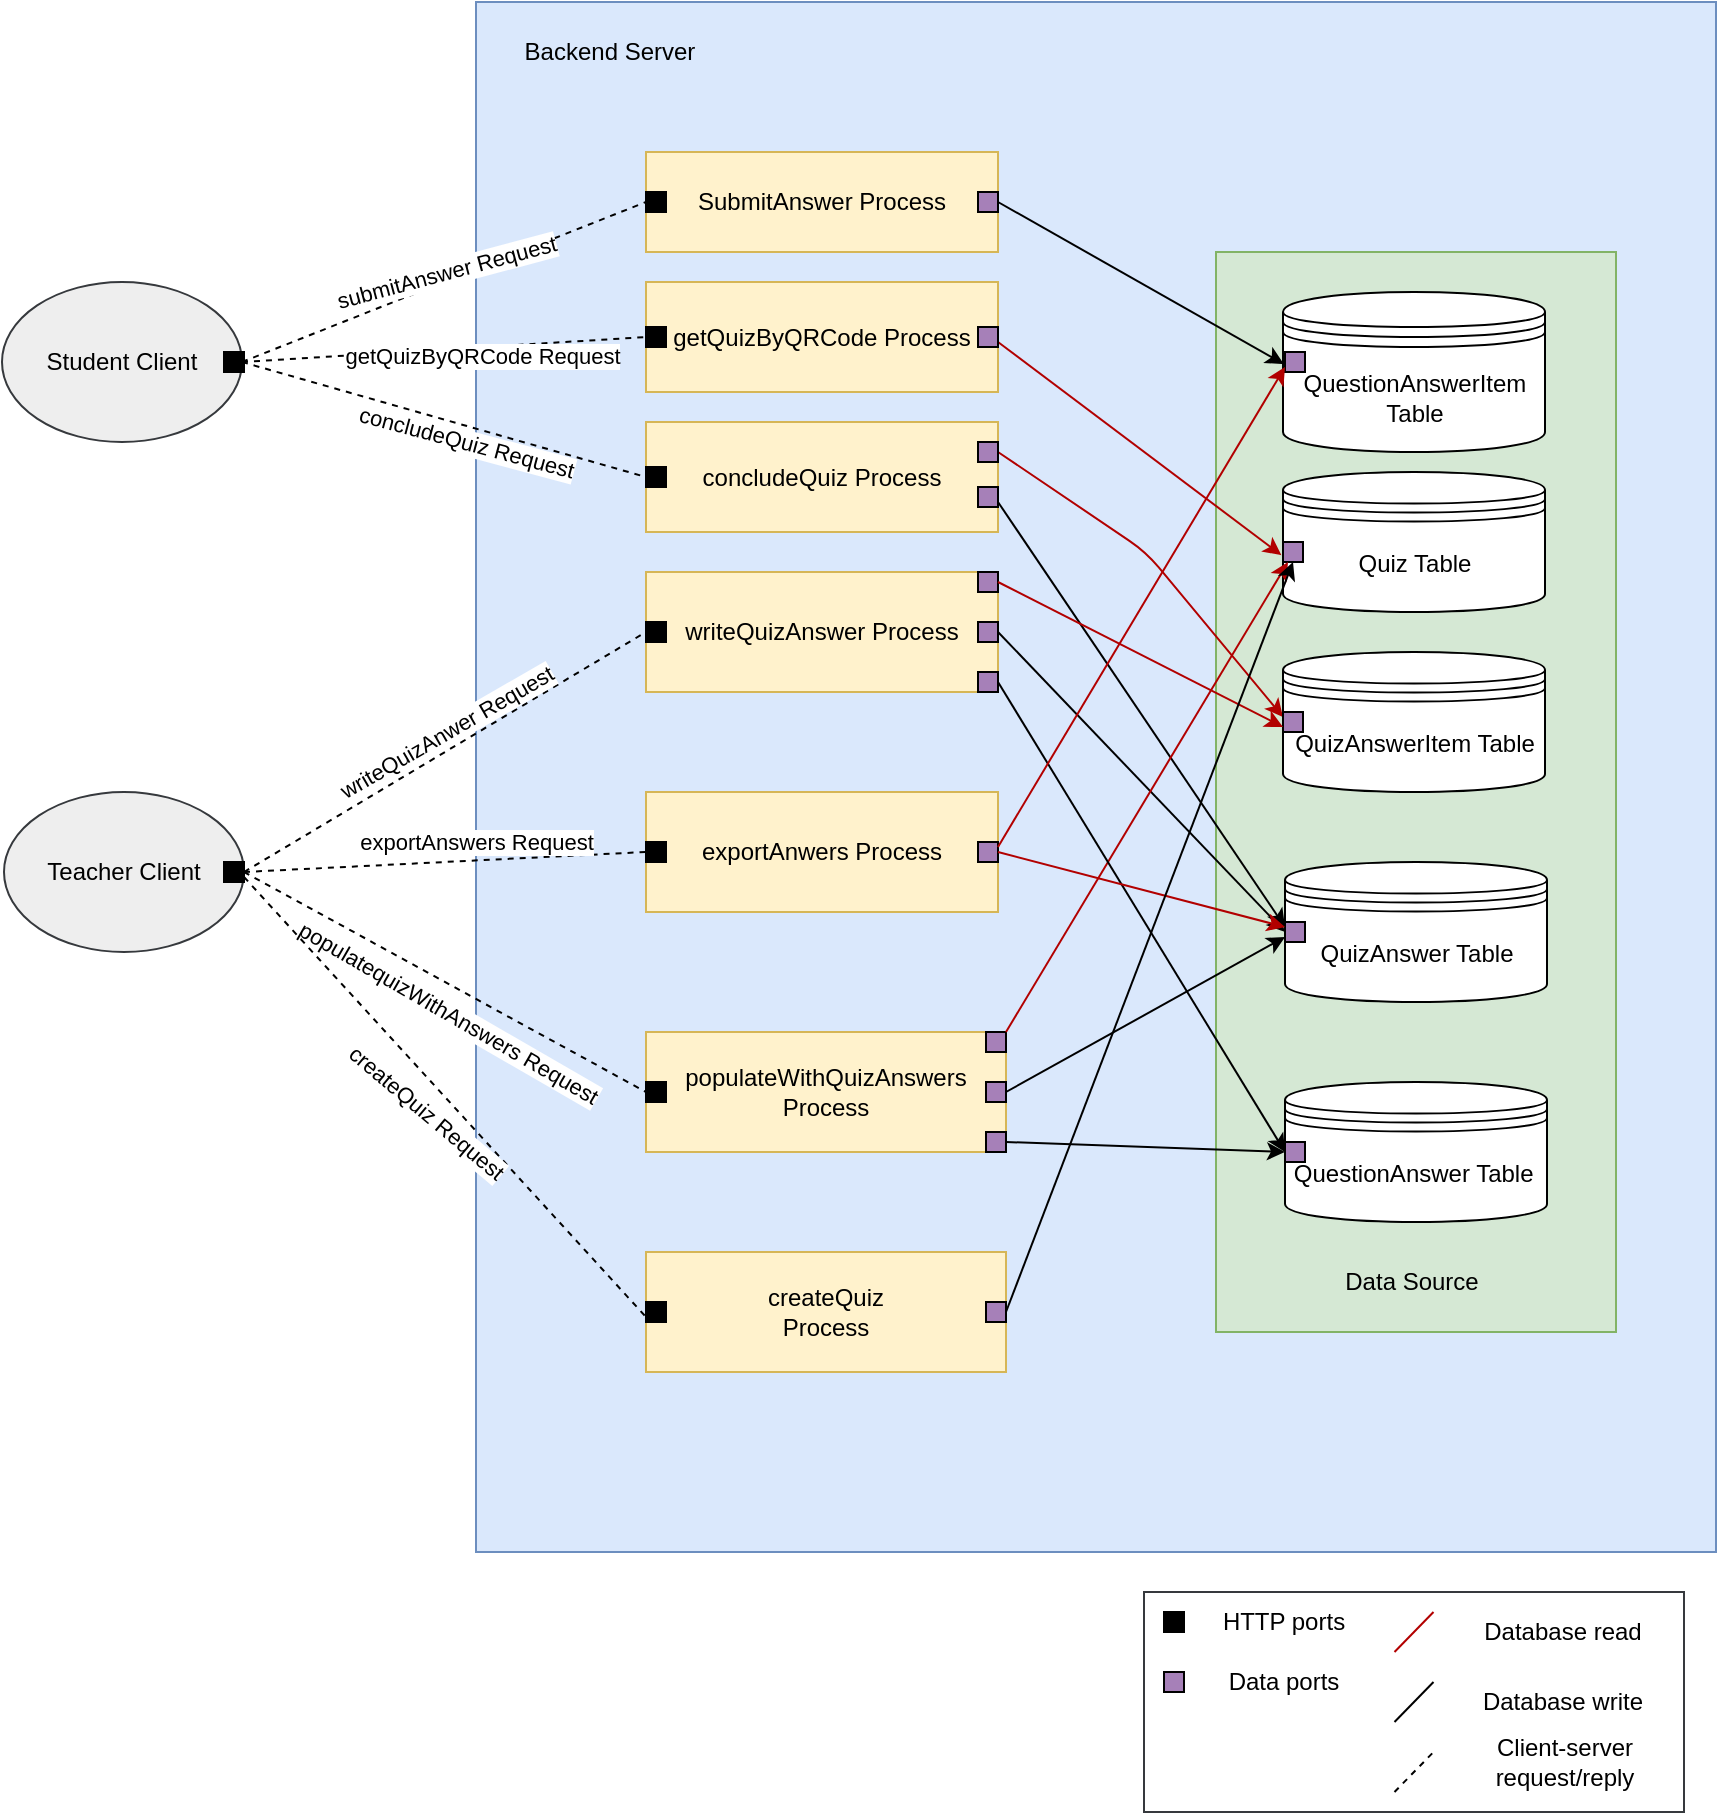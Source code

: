 <mxfile version="14.1.8" type="device" pages="4"><diagram id="nZcSrQbj1Ab8UwEmWhNi" name="Page-1"><mxGraphModel dx="1361" dy="801" grid="1" gridSize="10" guides="1" tooltips="1" connect="1" arrows="1" fold="1" page="1" pageScale="1" pageWidth="827" pageHeight="1169" math="0" shadow="0"><root><mxCell id="0"/><mxCell id="1" parent="0"/><mxCell id="C5nJUqADuNIqRqhhwnRT-27" value="" style="rounded=0;whiteSpace=wrap;html=1;strokeColor=#36393d;fillColor=#FFFFFF;" parent="1" vertex="1"><mxGeometry x="579" y="860" width="270" height="110" as="geometry"/></mxCell><mxCell id="Z-z3wnKvbegDu8a2kOvV-43" value="" style="rounded=0;whiteSpace=wrap;html=1;fillColor=#dae8fc;strokeColor=#6c8ebf;" parent="1" vertex="1"><mxGeometry x="245" y="65" width="620" height="775" as="geometry"/></mxCell><mxCell id="Z-z3wnKvbegDu8a2kOvV-14" value="Student Client" style="ellipse;whiteSpace=wrap;html=1;fillColor=#eeeeee;strokeColor=#36393d;" parent="1" vertex="1"><mxGeometry x="8" y="205" width="120" height="80" as="geometry"/></mxCell><mxCell id="Z-z3wnKvbegDu8a2kOvV-18" value="" style="endArrow=none;html=1;fillColor=#e1d5e7;exitX=1;exitY=0.5;exitDx=0;exitDy=0;dashed=1;endFill=0;entryX=0;entryY=0.5;entryDx=0;entryDy=0;" parent="1" source="Z-z3wnKvbegDu8a2kOvV-14" target="wfYa6bLMekvoTzBNkRI6-5" edge="1"><mxGeometry width="50" height="50" relative="1" as="geometry"><mxPoint x="130" y="320" as="sourcePoint"/><mxPoint x="200" y="350" as="targetPoint"/></mxGeometry></mxCell><mxCell id="Z-z3wnKvbegDu8a2kOvV-19" value="concludeQuiz Request" style="edgeLabel;html=1;align=center;verticalAlign=middle;resizable=0;points=[];rotation=15;" parent="Z-z3wnKvbegDu8a2kOvV-18" vertex="1" connectable="0"><mxGeometry x="-0.27" y="-1" relative="1" as="geometry"><mxPoint x="38.41" y="18.01" as="offset"/></mxGeometry></mxCell><mxCell id="Z-z3wnKvbegDu8a2kOvV-25" value="&lt;span&gt;Teacher Client&lt;/span&gt;" style="ellipse;whiteSpace=wrap;html=1;fillColor=#eeeeee;strokeColor=#36393d;" parent="1" vertex="1"><mxGeometry x="9" y="460" width="120" height="80" as="geometry"/></mxCell><mxCell id="Z-z3wnKvbegDu8a2kOvV-27" value="" style="endArrow=none;html=1;exitX=1;exitY=0.5;exitDx=0;exitDy=0;entryX=0;entryY=0.5;entryDx=0;entryDy=0;fillColor=#6d8764;dashed=1;endFill=0;" parent="1" source="Z-z3wnKvbegDu8a2kOvV-25" target="C5nJUqADuNIqRqhhwnRT-6" edge="1"><mxGeometry width="50" height="50" relative="1" as="geometry"><mxPoint x="389" y="530" as="sourcePoint"/><mxPoint x="279" y="560" as="targetPoint"/></mxGeometry></mxCell><mxCell id="Z-z3wnKvbegDu8a2kOvV-28" value="populatequizWithAnswers Request" style="edgeLabel;html=1;align=center;verticalAlign=middle;resizable=0;points=[];rotation=30;" parent="Z-z3wnKvbegDu8a2kOvV-27" vertex="1" connectable="0"><mxGeometry x="0.201" y="-1" relative="1" as="geometry"><mxPoint x="-18.69" y="3.05" as="offset"/></mxGeometry></mxCell><mxCell id="Z-z3wnKvbegDu8a2kOvV-35" value="" style="endArrow=none;html=1;entryX=0;entryY=0.5;entryDx=0;entryDy=0;exitX=1;exitY=0.5;exitDx=0;exitDy=0;fillColor=#008a00;dashed=1;endFill=0;" parent="1" source="Z-z3wnKvbegDu8a2kOvV-25" target="C5nJUqADuNIqRqhhwnRT-4" edge="1"><mxGeometry width="50" height="50" relative="1" as="geometry"><mxPoint x="389" y="530" as="sourcePoint"/><mxPoint x="439" y="480" as="targetPoint"/></mxGeometry></mxCell><mxCell id="Z-z3wnKvbegDu8a2kOvV-36" value="writeQuizAnwer Request" style="edgeLabel;html=1;align=center;verticalAlign=middle;resizable=0;points=[];rotation=-30;" parent="Z-z3wnKvbegDu8a2kOvV-35" vertex="1" connectable="0"><mxGeometry x="-0.336" y="2" relative="1" as="geometry"><mxPoint x="35.48" y="-28.56" as="offset"/></mxGeometry></mxCell><mxCell id="Z-z3wnKvbegDu8a2kOvV-45" value="" style="endArrow=none;html=1;exitX=1;exitY=0.5;exitDx=0;exitDy=0;fillColor=#e51400;dashed=1;endFill=0;entryX=0.5;entryY=1;entryDx=0;entryDy=0;" parent="1" source="Z-z3wnKvbegDu8a2kOvV-25" target="C5nJUqADuNIqRqhhwnRT-5" edge="1"><mxGeometry width="50" height="50" relative="1" as="geometry"><mxPoint x="389" y="470" as="sourcePoint"/><mxPoint x="310" y="500" as="targetPoint"/></mxGeometry></mxCell><mxCell id="Z-z3wnKvbegDu8a2kOvV-46" value="exportAnswers Request" style="edgeLabel;html=1;align=center;verticalAlign=middle;resizable=0;points=[];rotation=0;" parent="Z-z3wnKvbegDu8a2kOvV-45" vertex="1" connectable="0"><mxGeometry x="-0.142" y="1" relative="1" as="geometry"><mxPoint x="29.49" y="-9.69" as="offset"/></mxGeometry></mxCell><mxCell id="Z-z3wnKvbegDu8a2kOvV-51" value="" style="endArrow=none;html=1;exitX=1;exitY=0.5;exitDx=0;exitDy=0;fillColor=#f8cecc;dashed=1;endFill=0;entryX=0;entryY=0.5;entryDx=0;entryDy=0;" parent="1" source="Z-z3wnKvbegDu8a2kOvV-14" target="edd8LKRPTgdoybE4ywEY-14" edge="1"><mxGeometry width="50" height="50" relative="1" as="geometry"><mxPoint x="389" y="470" as="sourcePoint"/><mxPoint x="220" y="230" as="targetPoint"/></mxGeometry></mxCell><mxCell id="Z-z3wnKvbegDu8a2kOvV-55" value="getQuizByQRCode Request" style="edgeLabel;html=1;align=center;verticalAlign=middle;resizable=0;points=[];" parent="Z-z3wnKvbegDu8a2kOvV-51" vertex="1" connectable="0"><mxGeometry x="0.183" y="-2" relative="1" as="geometry"><mxPoint x="0.39" y="1.87" as="offset"/></mxGeometry></mxCell><mxCell id="C5nJUqADuNIqRqhhwnRT-8" value="" style="rounded=0;whiteSpace=wrap;html=1;fontSize=12;fillColor=#000000;" parent="1" vertex="1"><mxGeometry x="119" y="495" width="10" height="10" as="geometry"/></mxCell><mxCell id="C5nJUqADuNIqRqhhwnRT-9" value="" style="rounded=0;whiteSpace=wrap;html=1;fontSize=12;fillColor=#000000;" parent="1" vertex="1"><mxGeometry x="119" y="240" width="10" height="10" as="geometry"/></mxCell><mxCell id="C5nJUqADuNIqRqhhwnRT-10" value="" style="rounded=0;whiteSpace=wrap;html=1;fontSize=12;fillColor=#000000;" parent="1" vertex="1"><mxGeometry x="589" y="870" width="10" height="10" as="geometry"/></mxCell><mxCell id="C5nJUqADuNIqRqhhwnRT-15" value="" style="rounded=0;whiteSpace=wrap;html=1;fillColor=#d5e8d4;strokeColor=#82b366;" parent="1" vertex="1"><mxGeometry x="615" y="190" width="200" height="540" as="geometry"/></mxCell><mxCell id="Z-z3wnKvbegDu8a2kOvV-6" value="" style="endArrow=classic;html=1;entryX=0.003;entryY=0.45;entryDx=0;entryDy=0;entryPerimeter=0;fillColor=#ffe6cc;exitX=1;exitY=0.5;exitDx=0;exitDy=0;endFill=1;startArrow=none;startFill=0;" parent="1" source="h1PalHxEtJ7ek8DN8PrF-10" target="Z-z3wnKvbegDu8a2kOvV-20" edge="1"><mxGeometry width="50" height="50" relative="1" as="geometry"><mxPoint x="440" y="170" as="sourcePoint"/><mxPoint x="439" y="480" as="targetPoint"/></mxGeometry></mxCell><mxCell id="Z-z3wnKvbegDu8a2kOvV-15" value="&lt;span&gt;QuizAnswerItem Table&lt;/span&gt;" style="shape=datastore;whiteSpace=wrap;html=1;" parent="1" vertex="1"><mxGeometry x="648.5" y="390" width="131" height="70" as="geometry"/></mxCell><mxCell id="Z-z3wnKvbegDu8a2kOvV-20" value="QuestionAnswerItem Table" style="shape=datastore;whiteSpace=wrap;html=1;" parent="1" vertex="1"><mxGeometry x="648.5" y="210" width="131" height="80" as="geometry"/></mxCell><mxCell id="Z-z3wnKvbegDu8a2kOvV-22" value="" style="endArrow=classic;html=1;exitX=1;exitY=0.5;exitDx=0;exitDy=0;entryX=0;entryY=0.25;entryDx=0;entryDy=0;fillColor=#e1d5e7;endFill=1;startArrow=none;startFill=0;strokeColor=#B20000;" parent="1" source="h1PalHxEtJ7ek8DN8PrF-8" target="C5nJUqADuNIqRqhhwnRT-17" edge="1"><mxGeometry width="50" height="50" relative="1" as="geometry"><mxPoint x="389" y="530" as="sourcePoint"/><mxPoint x="569" y="350" as="targetPoint"/><Array as="points"><mxPoint x="580" y="340"/></Array></mxGeometry></mxCell><mxCell id="Z-z3wnKvbegDu8a2kOvV-29" value="&lt;span&gt;QuestionAnswer Table&amp;nbsp;&lt;/span&gt;" style="shape=datastore;whiteSpace=wrap;html=1;" parent="1" vertex="1"><mxGeometry x="649.5" y="605" width="131" height="70" as="geometry"/></mxCell><mxCell id="Z-z3wnKvbegDu8a2kOvV-30" value="&lt;span&gt;QuizAnswer Table&lt;/span&gt;" style="shape=datastore;whiteSpace=wrap;html=1;" parent="1" vertex="1"><mxGeometry x="649.5" y="495" width="131" height="70" as="geometry"/></mxCell><mxCell id="Z-z3wnKvbegDu8a2kOvV-31" value="" style="endArrow=classic;html=1;entryX=0;entryY=0.75;entryDx=0;entryDy=0;exitX=1;exitY=0.5;exitDx=0;exitDy=0;fillColor=#6d8764;endFill=1;" parent="1" source="h1PalHxEtJ7ek8DN8PrF-23" target="C5nJUqADuNIqRqhhwnRT-16" edge="1"><mxGeometry width="50" height="50" relative="1" as="geometry"><mxPoint x="389" y="530" as="sourcePoint"/><mxPoint x="439" y="480" as="targetPoint"/></mxGeometry></mxCell><mxCell id="Z-z3wnKvbegDu8a2kOvV-32" value="" style="endArrow=classic;html=1;entryX=0;entryY=0.5;entryDx=0;entryDy=0;exitX=1;exitY=0.5;exitDx=0;exitDy=0;fillColor=#6d8764;endFill=1;" parent="1" source="h1PalHxEtJ7ek8DN8PrF-22" target="C5nJUqADuNIqRqhhwnRT-7" edge="1"><mxGeometry width="50" height="50" relative="1" as="geometry"><mxPoint x="389" y="530" as="sourcePoint"/><mxPoint x="439" y="480" as="targetPoint"/></mxGeometry></mxCell><mxCell id="Z-z3wnKvbegDu8a2kOvV-40" value="" style="endArrow=classic;html=1;entryX=0;entryY=0.25;entryDx=0;entryDy=0;fillColor=#008a00;exitX=1;exitY=0.75;exitDx=0;exitDy=0;endFill=1;" parent="1" source="h1PalHxEtJ7ek8DN8PrF-11" target="C5nJUqADuNIqRqhhwnRT-16" edge="1"><mxGeometry width="50" height="50" relative="1" as="geometry"><mxPoint x="389" y="530" as="sourcePoint"/><mxPoint x="439" y="480" as="targetPoint"/></mxGeometry></mxCell><mxCell id="Z-z3wnKvbegDu8a2kOvV-47" value="" style="endArrow=classic;html=1;entryX=0;entryY=0.5;entryDx=0;entryDy=0;fillColor=#e51400;exitX=1;exitY=0.5;exitDx=0;exitDy=0;endFill=1;" parent="1" source="wfYa6bLMekvoTzBNkRI6-11" target="C5nJUqADuNIqRqhhwnRT-16" edge="1"><mxGeometry width="50" height="50" relative="1" as="geometry"><mxPoint x="430" y="420" as="sourcePoint"/><mxPoint x="439" y="420" as="targetPoint"/></mxGeometry></mxCell><mxCell id="Z-z3wnKvbegDu8a2kOvV-52" value="" style="endArrow=classic;html=1;entryX=-0.006;entryY=0.594;entryDx=0;entryDy=0;fillColor=#f8cecc;entryPerimeter=0;endFill=1;exitX=0.75;exitY=0;exitDx=0;exitDy=0;strokeColor=#B20000;" parent="1" source="h1PalHxEtJ7ek8DN8PrF-9" target="Z-z3wnKvbegDu8a2kOvV-53" edge="1"><mxGeometry width="50" height="50" relative="1" as="geometry"><mxPoint x="440" y="215" as="sourcePoint"/><mxPoint x="439" y="420" as="targetPoint"/></mxGeometry></mxCell><mxCell id="Z-z3wnKvbegDu8a2kOvV-53" value="&lt;span&gt;Quiz Table&lt;/span&gt;" style="shape=datastore;whiteSpace=wrap;html=1;" parent="1" vertex="1"><mxGeometry x="648.5" y="300" width="131" height="70" as="geometry"/></mxCell><mxCell id="C5nJUqADuNIqRqhhwnRT-7" value="" style="rounded=0;whiteSpace=wrap;html=1;fontSize=12;fillColor=#A680B8;" parent="1" vertex="1"><mxGeometry x="649.5" y="635" width="10" height="10" as="geometry"/></mxCell><mxCell id="C5nJUqADuNIqRqhhwnRT-16" value="" style="rounded=0;whiteSpace=wrap;html=1;fontSize=12;fillColor=#A680B8;" parent="1" vertex="1"><mxGeometry x="649.5" y="525" width="10" height="10" as="geometry"/></mxCell><mxCell id="C5nJUqADuNIqRqhhwnRT-17" value="" style="rounded=0;whiteSpace=wrap;html=1;fontSize=12;fillColor=#A680B8;" parent="1" vertex="1"><mxGeometry x="648.5" y="420" width="10" height="10" as="geometry"/></mxCell><mxCell id="C5nJUqADuNIqRqhhwnRT-18" value="" style="rounded=0;whiteSpace=wrap;html=1;fontSize=12;fillColor=#A680B8;" parent="1" vertex="1"><mxGeometry x="648.5" y="335" width="10" height="10" as="geometry"/></mxCell><mxCell id="C5nJUqADuNIqRqhhwnRT-19" value="" style="rounded=0;whiteSpace=wrap;html=1;fontSize=12;fillColor=#A680B8;" parent="1" vertex="1"><mxGeometry x="649.5" y="240" width="10" height="10" as="geometry"/></mxCell><mxCell id="C5nJUqADuNIqRqhhwnRT-20" value="Backend Server" style="text;html=1;strokeColor=none;fillColor=none;align=center;verticalAlign=middle;whiteSpace=wrap;rounded=0;" parent="1" vertex="1"><mxGeometry x="259" y="80" width="106" height="20" as="geometry"/></mxCell><mxCell id="C5nJUqADuNIqRqhhwnRT-21" value="Data Source" style="text;html=1;strokeColor=none;fillColor=none;align=center;verticalAlign=middle;whiteSpace=wrap;rounded=0;" parent="1" vertex="1"><mxGeometry x="659.5" y="695" width="106" height="20" as="geometry"/></mxCell><mxCell id="C5nJUqADuNIqRqhhwnRT-24" value="" style="rounded=0;whiteSpace=wrap;html=1;fontSize=12;fillColor=#A680B8;" parent="1" vertex="1"><mxGeometry x="589" y="900" width="10" height="10" as="geometry"/></mxCell><mxCell id="C5nJUqADuNIqRqhhwnRT-25" value="HTTP ports" style="text;html=1;strokeColor=none;fillColor=none;align=center;verticalAlign=middle;whiteSpace=wrap;rounded=0;" parent="1" vertex="1"><mxGeometry x="609" y="865" width="80" height="20" as="geometry"/></mxCell><mxCell id="C5nJUqADuNIqRqhhwnRT-26" value="Data ports" style="text;html=1;strokeColor=none;fillColor=none;align=center;verticalAlign=middle;whiteSpace=wrap;rounded=0;" parent="1" vertex="1"><mxGeometry x="609" y="895" width="80" height="20" as="geometry"/></mxCell><mxCell id="C5nJUqADuNIqRqhhwnRT-28" value="" style="endArrow=none;html=1;endFill=0;fillColor=#d80073;strokeColor=#B20000;" parent="1" edge="1"><mxGeometry width="50" height="50" relative="1" as="geometry"><mxPoint x="704.25" y="890" as="sourcePoint"/><mxPoint x="723.75" y="870" as="targetPoint"/></mxGeometry></mxCell><mxCell id="C5nJUqADuNIqRqhhwnRT-29" value="Database read" style="text;html=1;strokeColor=none;fillColor=none;align=center;verticalAlign=middle;whiteSpace=wrap;rounded=0;" parent="1" vertex="1"><mxGeometry x="729" y="870" width="119" height="20" as="geometry"/></mxCell><mxCell id="h1PalHxEtJ7ek8DN8PrF-4" value="" style="endArrow=none;html=1;dashed=1;endFill=0;" parent="1" edge="1"><mxGeometry width="50" height="50" relative="1" as="geometry"><mxPoint x="704.25" y="960" as="sourcePoint"/><mxPoint x="723.75" y="940" as="targetPoint"/></mxGeometry></mxCell><mxCell id="h1PalHxEtJ7ek8DN8PrF-6" value="Client-server &lt;br&gt;request/reply" style="text;html=1;align=center;verticalAlign=middle;resizable=0;points=[];autosize=1;" parent="1" vertex="1"><mxGeometry x="748.5" y="930" width="80" height="30" as="geometry"/></mxCell><mxCell id="edd8LKRPTgdoybE4ywEY-4" value="" style="endArrow=none;html=1;endFill=0;fillColor=#e3c800;" parent="1" edge="1"><mxGeometry width="50" height="50" relative="1" as="geometry"><mxPoint x="704.25" y="925" as="sourcePoint"/><mxPoint x="723.75" y="905" as="targetPoint"/></mxGeometry></mxCell><mxCell id="edd8LKRPTgdoybE4ywEY-5" value="Database write" style="text;html=1;strokeColor=none;fillColor=none;align=center;verticalAlign=middle;whiteSpace=wrap;rounded=0;" parent="1" vertex="1"><mxGeometry x="729" y="905" width="119" height="20" as="geometry"/></mxCell><mxCell id="edd8LKRPTgdoybE4ywEY-13" value="getQuizByQRCode Process" style="rounded=0;whiteSpace=wrap;html=1;fillColor=#fff2cc;strokeColor=#d6b656;" parent="1" vertex="1"><mxGeometry x="330" y="205" width="176" height="55" as="geometry"/></mxCell><mxCell id="edd8LKRPTgdoybE4ywEY-14" value="" style="rounded=0;whiteSpace=wrap;html=1;fontSize=12;fillColor=#000000;" parent="1" vertex="1"><mxGeometry x="330" y="227.5" width="10" height="10" as="geometry"/></mxCell><mxCell id="h1PalHxEtJ7ek8DN8PrF-9" value="" style="rounded=0;whiteSpace=wrap;html=1;fontSize=12;fillColor=#A680B8;direction=south;" parent="1" vertex="1"><mxGeometry x="496" y="227.5" width="10" height="10" as="geometry"/></mxCell><mxCell id="edd8LKRPTgdoybE4ywEY-20" value="concludeQuiz Process" style="rounded=0;whiteSpace=wrap;html=1;fillColor=#fff2cc;strokeColor=#d6b656;" parent="1" vertex="1"><mxGeometry x="330" y="275" width="176" height="55" as="geometry"/></mxCell><mxCell id="wfYa6bLMekvoTzBNkRI6-5" value="" style="rounded=0;whiteSpace=wrap;html=1;fontSize=12;fillColor=#000000;" parent="1" vertex="1"><mxGeometry x="330" y="297.5" width="10" height="10" as="geometry"/></mxCell><mxCell id="v3YiNlBrvxdBGx8Y4LfL-1" value="populateWithQuizAnswers&lt;br&gt;Process" style="rounded=0;whiteSpace=wrap;html=1;fillColor=#fff2cc;strokeColor=#d6b656;" parent="1" vertex="1"><mxGeometry x="330" y="580" width="180" height="60" as="geometry"/></mxCell><mxCell id="h1PalHxEtJ7ek8DN8PrF-8" value="" style="rounded=0;whiteSpace=wrap;html=1;fontSize=12;fillColor=#A680B8;" parent="1" vertex="1"><mxGeometry x="496" y="285" width="10" height="10" as="geometry"/></mxCell><mxCell id="h1PalHxEtJ7ek8DN8PrF-11" value="" style="rounded=0;whiteSpace=wrap;html=1;fontSize=12;fillColor=#A680B8;" parent="1" vertex="1"><mxGeometry x="496" y="307.5" width="10" height="10" as="geometry"/></mxCell><mxCell id="C5nJUqADuNIqRqhhwnRT-6" value="" style="rounded=0;whiteSpace=wrap;html=1;fontSize=12;fillColor=#000000;" parent="1" vertex="1"><mxGeometry x="330" y="605" width="10" height="10" as="geometry"/></mxCell><mxCell id="h1PalHxEtJ7ek8DN8PrF-22" value="" style="rounded=0;whiteSpace=wrap;html=1;fontSize=12;fillColor=#A680B8;" parent="1" vertex="1"><mxGeometry x="500" y="630" width="10" height="10" as="geometry"/></mxCell><mxCell id="h1PalHxEtJ7ek8DN8PrF-23" value="" style="rounded=0;whiteSpace=wrap;html=1;fontSize=12;fillColor=#A680B8;" parent="1" vertex="1"><mxGeometry x="500" y="605" width="10" height="10" as="geometry"/></mxCell><mxCell id="wfYa6bLMekvoTzBNkRI6-8" value="writeQuizAnswer Process" style="rounded=0;whiteSpace=wrap;html=1;fillColor=#fff2cc;strokeColor=#d6b656;" parent="1" vertex="1"><mxGeometry x="330" y="350" width="176" height="60" as="geometry"/></mxCell><mxCell id="h1PalHxEtJ7ek8DN8PrF-17" value="" style="rounded=0;whiteSpace=wrap;html=1;fontSize=12;fillColor=#A680B8;" parent="1" vertex="1"><mxGeometry x="496" y="350" width="10" height="10" as="geometry"/></mxCell><mxCell id="C5nJUqADuNIqRqhhwnRT-4" value="" style="rounded=0;whiteSpace=wrap;html=1;fontSize=12;fillColor=#000000;" parent="1" vertex="1"><mxGeometry x="330" y="375" width="10" height="10" as="geometry"/></mxCell><mxCell id="v3YiNlBrvxdBGx8Y4LfL-12" value="" style="rounded=0;whiteSpace=wrap;html=1;fontSize=12;fillColor=#A680B8;" parent="1" vertex="1"><mxGeometry x="500" y="580" width="10" height="10" as="geometry"/></mxCell><mxCell id="v3YiNlBrvxdBGx8Y4LfL-11" value="" style="rounded=0;whiteSpace=wrap;html=1;fontSize=12;fillColor=#A680B8;" parent="1" vertex="1"><mxGeometry x="589" y="900" width="10" height="10" as="geometry"/></mxCell><mxCell id="v3YiNlBrvxdBGx8Y4LfL-13" value="" style="endArrow=classic;html=1;endFill=1;fillColor=#d80073;strokeColor=#B20000;entryX=0.25;entryY=1;entryDx=0;entryDy=0;exitX=1;exitY=0;exitDx=0;exitDy=0;" parent="1" source="v3YiNlBrvxdBGx8Y4LfL-12" target="C5nJUqADuNIqRqhhwnRT-18" edge="1"><mxGeometry width="50" height="50" relative="1" as="geometry"><mxPoint x="470" y="550" as="sourcePoint"/><mxPoint x="704.75" y="680" as="targetPoint"/></mxGeometry></mxCell><mxCell id="v3YiNlBrvxdBGx8Y4LfL-14" value="exportAnwers Process" style="rounded=0;whiteSpace=wrap;html=1;fillColor=#fff2cc;strokeColor=#d6b656;" parent="1" vertex="1"><mxGeometry x="330" y="460" width="176" height="60" as="geometry"/></mxCell><mxCell id="wfYa6bLMekvoTzBNkRI6-11" value="" style="rounded=0;whiteSpace=wrap;html=1;fontSize=12;fillColor=#A680B8;" parent="1" vertex="1"><mxGeometry x="496" y="375" width="10" height="10" as="geometry"/></mxCell><mxCell id="wfYa6bLMekvoTzBNkRI6-12" value="" style="rounded=0;whiteSpace=wrap;html=1;fontSize=12;fillColor=#A680B8;" parent="1" vertex="1"><mxGeometry x="496" y="400" width="10" height="10" as="geometry"/></mxCell><mxCell id="wfYa6bLMekvoTzBNkRI6-14" value="" style="endArrow=classic;html=1;entryX=0;entryY=0.5;entryDx=0;entryDy=0;fillColor=#e51400;exitX=1;exitY=0.5;exitDx=0;exitDy=0;endFill=1;" parent="1" source="wfYa6bLMekvoTzBNkRI6-12" target="Z-z3wnKvbegDu8a2kOvV-29" edge="1"><mxGeometry width="50" height="50" relative="1" as="geometry"><mxPoint x="516" y="362.5" as="sourcePoint"/><mxPoint x="650" y="460" as="targetPoint"/></mxGeometry></mxCell><mxCell id="wfYa6bLMekvoTzBNkRI6-15" value="" style="endArrow=classic;html=1;entryX=0;entryY=0.75;entryDx=0;entryDy=0;fillColor=#e51400;exitX=1;exitY=0.5;exitDx=0;exitDy=0;endFill=1;strokeColor=#B20000;" parent="1" source="h1PalHxEtJ7ek8DN8PrF-17" target="C5nJUqADuNIqRqhhwnRT-17" edge="1"><mxGeometry width="50" height="50" relative="1" as="geometry"><mxPoint x="516" y="380" as="sourcePoint"/><mxPoint x="650" y="460" as="targetPoint"/></mxGeometry></mxCell><mxCell id="C5nJUqADuNIqRqhhwnRT-5" value="" style="rounded=0;whiteSpace=wrap;html=1;fontSize=12;fillColor=#000000;direction=south;" parent="1" vertex="1"><mxGeometry x="330" y="485" width="10" height="10" as="geometry"/></mxCell><mxCell id="v3YiNlBrvxdBGx8Y4LfL-18" value="" style="rounded=0;whiteSpace=wrap;html=1;fontSize=12;fillColor=#A680B8;" parent="1" vertex="1"><mxGeometry x="496" y="485" width="10" height="10" as="geometry"/></mxCell><mxCell id="v3YiNlBrvxdBGx8Y4LfL-19" value="" style="endArrow=classic;html=1;entryX=0;entryY=0.25;entryDx=0;entryDy=0;exitX=1;exitY=0.5;exitDx=0;exitDy=0;fillColor=#e51400;endFill=1;strokeColor=#B20000;" parent="1" source="v3YiNlBrvxdBGx8Y4LfL-18" target="C5nJUqADuNIqRqhhwnRT-16" edge="1"><mxGeometry width="50" height="50" relative="1" as="geometry"><mxPoint x="491" y="665" as="sourcePoint"/><mxPoint x="650.0" y="462.5" as="targetPoint"/></mxGeometry></mxCell><mxCell id="edd8LKRPTgdoybE4ywEY-1" value="SubmitAnswer Process" style="rounded=0;whiteSpace=wrap;html=1;fillColor=#fff2cc;strokeColor=#d6b656;" parent="1" vertex="1"><mxGeometry x="330" y="140" width="176" height="50" as="geometry"/></mxCell><mxCell id="xcwyUcGykBT5yrqkVNIn-1" value="" style="endArrow=none;html=1;exitX=1;exitY=0.5;exitDx=0;exitDy=0;fillColor=#ffe6cc;dashed=1;endFill=0;entryX=0;entryY=0.5;entryDx=0;entryDy=0;" parent="1" source="Z-z3wnKvbegDu8a2kOvV-14" target="edd8LKRPTgdoybE4ywEY-1" edge="1"><mxGeometry width="50" height="50" relative="1" as="geometry"><mxPoint x="128" y="245" as="sourcePoint"/><mxPoint x="365" y="157.5" as="targetPoint"/></mxGeometry></mxCell><mxCell id="xcwyUcGykBT5yrqkVNIn-2" value="submitAnswer Request" style="edgeLabel;html=1;align=center;verticalAlign=middle;resizable=0;points=[];rotation=-15;" parent="xcwyUcGykBT5yrqkVNIn-1" vertex="1" connectable="0"><mxGeometry x="0.234" y="-3" relative="1" as="geometry"><mxPoint x="-23.5" y="1.48" as="offset"/></mxGeometry></mxCell><mxCell id="edd8LKRPTgdoybE4ywEY-2" value="" style="rounded=0;whiteSpace=wrap;html=1;fontSize=12;fillColor=#000000;" parent="1" vertex="1"><mxGeometry x="330" y="160" width="10" height="10" as="geometry"/></mxCell><mxCell id="h1PalHxEtJ7ek8DN8PrF-10" value="" style="rounded=0;whiteSpace=wrap;html=1;fontSize=12;fillColor=#A680B8;" parent="1" vertex="1"><mxGeometry x="496" y="160" width="10" height="10" as="geometry"/></mxCell><mxCell id="xcwyUcGykBT5yrqkVNIn-4" value="createQuiz&lt;br&gt;Process" style="rounded=0;whiteSpace=wrap;html=1;fillColor=#fff2cc;strokeColor=#d6b656;" parent="1" vertex="1"><mxGeometry x="330" y="690" width="180" height="60" as="geometry"/></mxCell><mxCell id="xcwyUcGykBT5yrqkVNIn-5" value="" style="rounded=0;whiteSpace=wrap;html=1;fontSize=12;fillColor=#000000;" parent="1" vertex="1"><mxGeometry x="330" y="715" width="10" height="10" as="geometry"/></mxCell><mxCell id="xcwyUcGykBT5yrqkVNIn-6" value="" style="rounded=0;whiteSpace=wrap;html=1;fontSize=12;fillColor=#A680B8;" parent="1" vertex="1"><mxGeometry x="500" y="715" width="10" height="10" as="geometry"/></mxCell><mxCell id="xcwyUcGykBT5yrqkVNIn-7" value="" style="endArrow=classic;html=1;entryX=0.5;entryY=1;entryDx=0;entryDy=0;exitX=1;exitY=0.5;exitDx=0;exitDy=0;fillColor=#6d8764;endFill=1;" parent="1" source="xcwyUcGykBT5yrqkVNIn-6" target="C5nJUqADuNIqRqhhwnRT-18" edge="1"><mxGeometry width="50" height="50" relative="1" as="geometry"><mxPoint x="530" y="740" as="sourcePoint"/><mxPoint x="669.5" y="745" as="targetPoint"/></mxGeometry></mxCell><mxCell id="xcwyUcGykBT5yrqkVNIn-8" value="" style="endArrow=none;html=1;exitX=1;exitY=0.75;exitDx=0;exitDy=0;entryX=0;entryY=0.75;entryDx=0;entryDy=0;fillColor=#6d8764;dashed=1;endFill=0;" parent="1" source="C5nJUqADuNIqRqhhwnRT-8" target="xcwyUcGykBT5yrqkVNIn-5" edge="1"><mxGeometry width="50" height="50" relative="1" as="geometry"><mxPoint x="80.0" y="585" as="sourcePoint"/><mxPoint x="281" y="695" as="targetPoint"/></mxGeometry></mxCell><mxCell id="xcwyUcGykBT5yrqkVNIn-9" value="createQuiz Request" style="edgeLabel;html=1;align=center;verticalAlign=middle;resizable=0;points=[];rotation=40;" parent="xcwyUcGykBT5yrqkVNIn-8" vertex="1" connectable="0"><mxGeometry x="0.201" y="-1" relative="1" as="geometry"><mxPoint x="-29.11" y="-15.45" as="offset"/></mxGeometry></mxCell><mxCell id="NIe1jA0zuDBwwVq-rWVt-1" value="" style="endArrow=classic;html=1;entryX=0;entryY=0.75;entryDx=0;entryDy=0;exitX=1;exitY=0.25;exitDx=0;exitDy=0;fillColor=#e51400;endFill=1;strokeColor=#B20000;" parent="1" source="v3YiNlBrvxdBGx8Y4LfL-18" target="C5nJUqADuNIqRqhhwnRT-19" edge="1"><mxGeometry width="50" height="50" relative="1" as="geometry"><mxPoint x="516" y="500" as="sourcePoint"/><mxPoint x="659.5" y="537.5" as="targetPoint"/></mxGeometry></mxCell></root></mxGraphModel></diagram><diagram id="MS9K6sS7844h6mGmMMd7" name="Kafka"><mxGraphModel dx="1361" dy="801" grid="1" gridSize="10" guides="1" tooltips="1" connect="1" arrows="1" fold="1" page="1" pageScale="1" pageWidth="1169" pageHeight="827" math="0" shadow="0"><root><mxCell id="uEcY-4i-34JElV6eWNvU-0"/><mxCell id="uEcY-4i-34JElV6eWNvU-1" parent="uEcY-4i-34JElV6eWNvU-0"/><mxCell id="uEcY-4i-34JElV6eWNvU-2" value="" style="rounded=0;whiteSpace=wrap;html=1;strokeColor=#36393d;fillColor=#FFFFFF;" parent="uEcY-4i-34JElV6eWNvU-1" vertex="1"><mxGeometry x="579" y="860" width="270" height="110" as="geometry"/></mxCell><mxCell id="uEcY-4i-34JElV6eWNvU-3" value="" style="rounded=0;whiteSpace=wrap;html=1;fillColor=#dae8fc;strokeColor=#6c8ebf;" parent="uEcY-4i-34JElV6eWNvU-1" vertex="1"><mxGeometry x="245" y="65" width="1015" height="775" as="geometry"/></mxCell><mxCell id="uEcY-4i-34JElV6eWNvU-4" value="Student Client" style="ellipse;whiteSpace=wrap;html=1;fillColor=#eeeeee;strokeColor=#36393d;" parent="uEcY-4i-34JElV6eWNvU-1" vertex="1"><mxGeometry x="8" y="205" width="120" height="80" as="geometry"/></mxCell><mxCell id="uEcY-4i-34JElV6eWNvU-5" value="" style="endArrow=none;html=1;fillColor=#e1d5e7;exitX=1;exitY=0.5;exitDx=0;exitDy=0;dashed=1;endFill=0;entryX=0;entryY=0.5;entryDx=0;entryDy=0;" parent="uEcY-4i-34JElV6eWNvU-1" source="uEcY-4i-34JElV6eWNvU-4" target="uEcY-4i-34JElV6eWNvU-53" edge="1"><mxGeometry width="50" height="50" relative="1" as="geometry"><mxPoint x="130" y="320" as="sourcePoint"/><mxPoint x="200" y="350" as="targetPoint"/></mxGeometry></mxCell><mxCell id="uEcY-4i-34JElV6eWNvU-6" value="concludeQuiz Request" style="edgeLabel;html=1;align=center;verticalAlign=middle;resizable=0;points=[];rotation=15;" parent="uEcY-4i-34JElV6eWNvU-5" vertex="1" connectable="0"><mxGeometry x="-0.27" y="-1" relative="1" as="geometry"><mxPoint x="38.41" y="18.01" as="offset"/></mxGeometry></mxCell><mxCell id="uEcY-4i-34JElV6eWNvU-7" value="&lt;span&gt;Teacher Client&lt;/span&gt;" style="ellipse;whiteSpace=wrap;html=1;fillColor=#eeeeee;strokeColor=#36393d;" parent="uEcY-4i-34JElV6eWNvU-1" vertex="1"><mxGeometry x="9" y="460" width="120" height="80" as="geometry"/></mxCell><mxCell id="uEcY-4i-34JElV6eWNvU-8" value="" style="endArrow=none;html=1;exitX=1;exitY=0.5;exitDx=0;exitDy=0;entryX=0;entryY=0.5;entryDx=0;entryDy=0;fillColor=#6d8764;dashed=1;endFill=0;" parent="uEcY-4i-34JElV6eWNvU-1" source="uEcY-4i-34JElV6eWNvU-7" target="uEcY-4i-34JElV6eWNvU-57" edge="1"><mxGeometry width="50" height="50" relative="1" as="geometry"><mxPoint x="389" y="530" as="sourcePoint"/><mxPoint x="279" y="560" as="targetPoint"/></mxGeometry></mxCell><mxCell id="uEcY-4i-34JElV6eWNvU-9" value="populatequizWithAnswers Request" style="edgeLabel;html=1;align=center;verticalAlign=middle;resizable=0;points=[];rotation=30;" parent="uEcY-4i-34JElV6eWNvU-8" vertex="1" connectable="0"><mxGeometry x="0.201" y="-1" relative="1" as="geometry"><mxPoint x="-18.69" y="3.05" as="offset"/></mxGeometry></mxCell><mxCell id="uEcY-4i-34JElV6eWNvU-10" value="" style="endArrow=none;html=1;entryX=0;entryY=0.5;entryDx=0;entryDy=0;exitX=1;exitY=0.5;exitDx=0;exitDy=0;fillColor=#008a00;dashed=1;endFill=0;" parent="uEcY-4i-34JElV6eWNvU-1" source="uEcY-4i-34JElV6eWNvU-7" target="uEcY-4i-34JElV6eWNvU-62" edge="1"><mxGeometry width="50" height="50" relative="1" as="geometry"><mxPoint x="389" y="530" as="sourcePoint"/><mxPoint x="439" y="480" as="targetPoint"/></mxGeometry></mxCell><mxCell id="uEcY-4i-34JElV6eWNvU-11" value="writeQuizAnwer Request" style="edgeLabel;html=1;align=center;verticalAlign=middle;resizable=0;points=[];rotation=-30;" parent="uEcY-4i-34JElV6eWNvU-10" vertex="1" connectable="0"><mxGeometry x="-0.336" y="2" relative="1" as="geometry"><mxPoint x="35.48" y="-28.56" as="offset"/></mxGeometry></mxCell><mxCell id="uEcY-4i-34JElV6eWNvU-12" value="" style="endArrow=none;html=1;exitX=1;exitY=0.5;exitDx=0;exitDy=0;fillColor=#e51400;dashed=1;endFill=0;entryX=0.5;entryY=1;entryDx=0;entryDy=0;" parent="uEcY-4i-34JElV6eWNvU-1" source="uEcY-4i-34JElV6eWNvU-7" target="uEcY-4i-34JElV6eWNvU-71" edge="1"><mxGeometry width="50" height="50" relative="1" as="geometry"><mxPoint x="389" y="470" as="sourcePoint"/><mxPoint x="310" y="500" as="targetPoint"/></mxGeometry></mxCell><mxCell id="uEcY-4i-34JElV6eWNvU-13" value="exportAnswers Request" style="edgeLabel;html=1;align=center;verticalAlign=middle;resizable=0;points=[];rotation=0;" parent="uEcY-4i-34JElV6eWNvU-12" vertex="1" connectable="0"><mxGeometry x="-0.142" y="1" relative="1" as="geometry"><mxPoint x="29.49" y="-9.69" as="offset"/></mxGeometry></mxCell><mxCell id="uEcY-4i-34JElV6eWNvU-14" value="" style="endArrow=none;html=1;exitX=1;exitY=0.5;exitDx=0;exitDy=0;fillColor=#f8cecc;dashed=1;endFill=0;entryX=0;entryY=0.5;entryDx=0;entryDy=0;" parent="uEcY-4i-34JElV6eWNvU-1" source="uEcY-4i-34JElV6eWNvU-4" target="uEcY-4i-34JElV6eWNvU-50" edge="1"><mxGeometry width="50" height="50" relative="1" as="geometry"><mxPoint x="389" y="470" as="sourcePoint"/><mxPoint x="220" y="230" as="targetPoint"/></mxGeometry></mxCell><mxCell id="uEcY-4i-34JElV6eWNvU-15" value="getQuizByQRCode Request" style="edgeLabel;html=1;align=center;verticalAlign=middle;resizable=0;points=[];" parent="uEcY-4i-34JElV6eWNvU-14" vertex="1" connectable="0"><mxGeometry x="0.183" y="-2" relative="1" as="geometry"><mxPoint x="0.39" y="1.87" as="offset"/></mxGeometry></mxCell><mxCell id="uEcY-4i-34JElV6eWNvU-16" value="" style="rounded=0;whiteSpace=wrap;html=1;fontSize=12;fillColor=#000000;" parent="uEcY-4i-34JElV6eWNvU-1" vertex="1"><mxGeometry x="119" y="495" width="10" height="10" as="geometry"/></mxCell><mxCell id="uEcY-4i-34JElV6eWNvU-17" value="" style="rounded=0;whiteSpace=wrap;html=1;fontSize=12;fillColor=#000000;" parent="uEcY-4i-34JElV6eWNvU-1" vertex="1"><mxGeometry x="119" y="240" width="10" height="10" as="geometry"/></mxCell><mxCell id="uEcY-4i-34JElV6eWNvU-18" value="" style="rounded=0;whiteSpace=wrap;html=1;fontSize=12;fillColor=#000000;" parent="uEcY-4i-34JElV6eWNvU-1" vertex="1"><mxGeometry x="589" y="870" width="10" height="10" as="geometry"/></mxCell><mxCell id="uEcY-4i-34JElV6eWNvU-19" value="" style="rounded=0;whiteSpace=wrap;html=1;fillColor=#d5e8d4;strokeColor=#82b366;" parent="uEcY-4i-34JElV6eWNvU-1" vertex="1"><mxGeometry x="1010" y="172.5" width="200" height="540" as="geometry"/></mxCell><mxCell id="uEcY-4i-34JElV6eWNvU-21" value="&lt;span&gt;QuizAnswerItem Table&lt;/span&gt;" style="shape=datastore;whiteSpace=wrap;html=1;" parent="uEcY-4i-34JElV6eWNvU-1" vertex="1"><mxGeometry x="1043.5" y="372.5" width="131" height="70" as="geometry"/></mxCell><mxCell id="uEcY-4i-34JElV6eWNvU-22" value="QuestionAnswerItem Table" style="shape=datastore;whiteSpace=wrap;html=1;" parent="uEcY-4i-34JElV6eWNvU-1" vertex="1"><mxGeometry x="1043.5" y="192.5" width="131" height="80" as="geometry"/></mxCell><mxCell id="uEcY-4i-34JElV6eWNvU-24" value="&lt;span&gt;QuestionAnswer Table&amp;nbsp;&lt;/span&gt;" style="shape=datastore;whiteSpace=wrap;html=1;" parent="uEcY-4i-34JElV6eWNvU-1" vertex="1"><mxGeometry x="1044.5" y="587.5" width="131" height="70" as="geometry"/></mxCell><mxCell id="uEcY-4i-34JElV6eWNvU-25" value="&lt;span&gt;QuizAnswer Table&lt;/span&gt;" style="shape=datastore;whiteSpace=wrap;html=1;" parent="uEcY-4i-34JElV6eWNvU-1" vertex="1"><mxGeometry x="1044.5" y="477.5" width="131" height="70" as="geometry"/></mxCell><mxCell id="uEcY-4i-34JElV6eWNvU-32" value="&lt;span&gt;Quiz Table&lt;/span&gt;" style="shape=datastore;whiteSpace=wrap;html=1;" parent="uEcY-4i-34JElV6eWNvU-1" vertex="1"><mxGeometry x="1043.5" y="282.5" width="131" height="70" as="geometry"/></mxCell><mxCell id="uEcY-4i-34JElV6eWNvU-33" value="" style="rounded=0;whiteSpace=wrap;html=1;fontSize=12;fillColor=#A680B8;" parent="uEcY-4i-34JElV6eWNvU-1" vertex="1"><mxGeometry x="1044.5" y="617.5" width="10" height="10" as="geometry"/></mxCell><mxCell id="uEcY-4i-34JElV6eWNvU-34" value="" style="rounded=0;whiteSpace=wrap;html=1;fontSize=12;fillColor=#A680B8;" parent="uEcY-4i-34JElV6eWNvU-1" vertex="1"><mxGeometry x="1044.5" y="507.5" width="10" height="10" as="geometry"/></mxCell><mxCell id="uEcY-4i-34JElV6eWNvU-35" value="" style="rounded=0;whiteSpace=wrap;html=1;fontSize=12;fillColor=#A680B8;" parent="uEcY-4i-34JElV6eWNvU-1" vertex="1"><mxGeometry x="1043.5" y="402.5" width="10" height="10" as="geometry"/></mxCell><mxCell id="uEcY-4i-34JElV6eWNvU-36" value="" style="rounded=0;whiteSpace=wrap;html=1;fontSize=12;fillColor=#A680B8;" parent="uEcY-4i-34JElV6eWNvU-1" vertex="1"><mxGeometry x="1043.5" y="317.5" width="10" height="10" as="geometry"/></mxCell><mxCell id="uEcY-4i-34JElV6eWNvU-37" value="" style="rounded=0;whiteSpace=wrap;html=1;fontSize=12;fillColor=#A680B8;" parent="uEcY-4i-34JElV6eWNvU-1" vertex="1"><mxGeometry x="1044.5" y="222.5" width="10" height="10" as="geometry"/></mxCell><mxCell id="uEcY-4i-34JElV6eWNvU-38" value="Backend Server" style="text;html=1;strokeColor=none;fillColor=none;align=center;verticalAlign=middle;whiteSpace=wrap;rounded=0;" parent="uEcY-4i-34JElV6eWNvU-1" vertex="1"><mxGeometry x="259" y="80" width="106" height="20" as="geometry"/></mxCell><mxCell id="uEcY-4i-34JElV6eWNvU-39" value="Data Source" style="text;html=1;strokeColor=none;fillColor=none;align=center;verticalAlign=middle;whiteSpace=wrap;rounded=0;" parent="uEcY-4i-34JElV6eWNvU-1" vertex="1"><mxGeometry x="1054.5" y="677.5" width="106" height="20" as="geometry"/></mxCell><mxCell id="uEcY-4i-34JElV6eWNvU-40" value="" style="rounded=0;whiteSpace=wrap;html=1;fontSize=12;fillColor=#A680B8;" parent="uEcY-4i-34JElV6eWNvU-1" vertex="1"><mxGeometry x="589" y="900" width="10" height="10" as="geometry"/></mxCell><mxCell id="uEcY-4i-34JElV6eWNvU-41" value="HTTP ports" style="text;html=1;strokeColor=none;fillColor=none;align=center;verticalAlign=middle;whiteSpace=wrap;rounded=0;" parent="uEcY-4i-34JElV6eWNvU-1" vertex="1"><mxGeometry x="609" y="865" width="80" height="20" as="geometry"/></mxCell><mxCell id="uEcY-4i-34JElV6eWNvU-42" value="Data ports" style="text;html=1;strokeColor=none;fillColor=none;align=center;verticalAlign=middle;whiteSpace=wrap;rounded=0;" parent="uEcY-4i-34JElV6eWNvU-1" vertex="1"><mxGeometry x="609" y="895" width="80" height="20" as="geometry"/></mxCell><mxCell id="uEcY-4i-34JElV6eWNvU-43" value="" style="endArrow=none;html=1;endFill=0;fillColor=#d80073;strokeColor=#B20000;" parent="uEcY-4i-34JElV6eWNvU-1" edge="1"><mxGeometry width="50" height="50" relative="1" as="geometry"><mxPoint x="704.25" y="890" as="sourcePoint"/><mxPoint x="723.75" y="870" as="targetPoint"/></mxGeometry></mxCell><mxCell id="uEcY-4i-34JElV6eWNvU-44" value="Database read" style="text;html=1;strokeColor=none;fillColor=none;align=center;verticalAlign=middle;whiteSpace=wrap;rounded=0;" parent="uEcY-4i-34JElV6eWNvU-1" vertex="1"><mxGeometry x="729" y="870" width="119" height="20" as="geometry"/></mxCell><mxCell id="uEcY-4i-34JElV6eWNvU-45" value="" style="endArrow=none;html=1;dashed=1;endFill=0;" parent="uEcY-4i-34JElV6eWNvU-1" edge="1"><mxGeometry width="50" height="50" relative="1" as="geometry"><mxPoint x="704.25" y="960" as="sourcePoint"/><mxPoint x="723.75" y="940" as="targetPoint"/></mxGeometry></mxCell><mxCell id="uEcY-4i-34JElV6eWNvU-46" value="Client-server &lt;br&gt;request/reply" style="text;html=1;align=center;verticalAlign=middle;resizable=0;points=[];autosize=1;" parent="uEcY-4i-34JElV6eWNvU-1" vertex="1"><mxGeometry x="748.5" y="930" width="80" height="30" as="geometry"/></mxCell><mxCell id="uEcY-4i-34JElV6eWNvU-47" value="" style="endArrow=none;html=1;endFill=0;fillColor=#e3c800;" parent="uEcY-4i-34JElV6eWNvU-1" edge="1"><mxGeometry width="50" height="50" relative="1" as="geometry"><mxPoint x="704.25" y="925" as="sourcePoint"/><mxPoint x="723.75" y="905" as="targetPoint"/></mxGeometry></mxCell><mxCell id="uEcY-4i-34JElV6eWNvU-48" value="Database write" style="text;html=1;strokeColor=none;fillColor=none;align=center;verticalAlign=middle;whiteSpace=wrap;rounded=0;" parent="uEcY-4i-34JElV6eWNvU-1" vertex="1"><mxGeometry x="729" y="905" width="119" height="20" as="geometry"/></mxCell><mxCell id="uEcY-4i-34JElV6eWNvU-49" value="getQuizByQRCode Process" style="rounded=0;whiteSpace=wrap;html=1;fillColor=#fff2cc;strokeColor=#d6b656;" parent="uEcY-4i-34JElV6eWNvU-1" vertex="1"><mxGeometry x="330" y="205" width="176" height="55" as="geometry"/></mxCell><mxCell id="uEcY-4i-34JElV6eWNvU-50" value="" style="rounded=0;whiteSpace=wrap;html=1;fontSize=12;fillColor=#000000;" parent="uEcY-4i-34JElV6eWNvU-1" vertex="1"><mxGeometry x="330" y="227.5" width="10" height="10" as="geometry"/></mxCell><mxCell id="uEcY-4i-34JElV6eWNvU-51" value="" style="rounded=0;whiteSpace=wrap;html=1;fontSize=12;fillColor=#A680B8;direction=south;" parent="uEcY-4i-34JElV6eWNvU-1" vertex="1"><mxGeometry x="496" y="227.5" width="10" height="10" as="geometry"/></mxCell><mxCell id="uEcY-4i-34JElV6eWNvU-52" value="concludeQuiz Process" style="rounded=0;whiteSpace=wrap;html=1;fillColor=#fff2cc;strokeColor=#d6b656;" parent="uEcY-4i-34JElV6eWNvU-1" vertex="1"><mxGeometry x="330" y="275" width="176" height="55" as="geometry"/></mxCell><mxCell id="uEcY-4i-34JElV6eWNvU-53" value="" style="rounded=0;whiteSpace=wrap;html=1;fontSize=12;fillColor=#000000;" parent="uEcY-4i-34JElV6eWNvU-1" vertex="1"><mxGeometry x="330" y="297.5" width="10" height="10" as="geometry"/></mxCell><mxCell id="uEcY-4i-34JElV6eWNvU-54" value="populateWithQuizAnswers&lt;br&gt;Process" style="rounded=0;whiteSpace=wrap;html=1;fillColor=#fff2cc;strokeColor=#d6b656;" parent="uEcY-4i-34JElV6eWNvU-1" vertex="1"><mxGeometry x="330" y="580" width="180" height="60" as="geometry"/></mxCell><mxCell id="uEcY-4i-34JElV6eWNvU-55" value="" style="rounded=0;whiteSpace=wrap;html=1;fontSize=12;fillColor=#A680B8;" parent="uEcY-4i-34JElV6eWNvU-1" vertex="1"><mxGeometry x="496" y="285" width="10" height="10" as="geometry"/></mxCell><mxCell id="uEcY-4i-34JElV6eWNvU-56" value="" style="rounded=0;whiteSpace=wrap;html=1;fontSize=12;fillColor=#A680B8;" parent="uEcY-4i-34JElV6eWNvU-1" vertex="1"><mxGeometry x="496" y="307.5" width="10" height="10" as="geometry"/></mxCell><mxCell id="uEcY-4i-34JElV6eWNvU-57" value="" style="rounded=0;whiteSpace=wrap;html=1;fontSize=12;fillColor=#000000;" parent="uEcY-4i-34JElV6eWNvU-1" vertex="1"><mxGeometry x="330" y="605" width="10" height="10" as="geometry"/></mxCell><mxCell id="uEcY-4i-34JElV6eWNvU-58" value="" style="rounded=0;whiteSpace=wrap;html=1;fontSize=12;fillColor=#A680B8;" parent="uEcY-4i-34JElV6eWNvU-1" vertex="1"><mxGeometry x="500" y="630" width="10" height="10" as="geometry"/></mxCell><mxCell id="uEcY-4i-34JElV6eWNvU-59" value="" style="rounded=0;whiteSpace=wrap;html=1;fontSize=12;fillColor=#A680B8;" parent="uEcY-4i-34JElV6eWNvU-1" vertex="1"><mxGeometry x="500" y="605" width="10" height="10" as="geometry"/></mxCell><mxCell id="uEcY-4i-34JElV6eWNvU-60" value="writeQuizAnswer Process" style="rounded=0;whiteSpace=wrap;html=1;fillColor=#fff2cc;strokeColor=#d6b656;" parent="uEcY-4i-34JElV6eWNvU-1" vertex="1"><mxGeometry x="330" y="370" width="176" height="60" as="geometry"/></mxCell><mxCell id="uEcY-4i-34JElV6eWNvU-61" value="" style="rounded=0;whiteSpace=wrap;html=1;fontSize=12;fillColor=#A680B8;" parent="uEcY-4i-34JElV6eWNvU-1" vertex="1"><mxGeometry x="496" y="370" width="10" height="10" as="geometry"/></mxCell><mxCell id="uEcY-4i-34JElV6eWNvU-62" value="" style="rounded=0;whiteSpace=wrap;html=1;fontSize=12;fillColor=#000000;" parent="uEcY-4i-34JElV6eWNvU-1" vertex="1"><mxGeometry x="330" y="395" width="10" height="10" as="geometry"/></mxCell><mxCell id="uEcY-4i-34JElV6eWNvU-63" value="" style="rounded=0;whiteSpace=wrap;html=1;fontSize=12;fillColor=#A680B8;" parent="uEcY-4i-34JElV6eWNvU-1" vertex="1"><mxGeometry x="500" y="580" width="10" height="10" as="geometry"/></mxCell><mxCell id="uEcY-4i-34JElV6eWNvU-64" value="" style="rounded=0;whiteSpace=wrap;html=1;fontSize=12;fillColor=#A680B8;" parent="uEcY-4i-34JElV6eWNvU-1" vertex="1"><mxGeometry x="589" y="900" width="10" height="10" as="geometry"/></mxCell><mxCell id="uEcY-4i-34JElV6eWNvU-66" value="exportAnwers Process" style="rounded=0;whiteSpace=wrap;html=1;fillColor=#fff2cc;strokeColor=#d6b656;" parent="uEcY-4i-34JElV6eWNvU-1" vertex="1"><mxGeometry x="330" y="460" width="176" height="60" as="geometry"/></mxCell><mxCell id="uEcY-4i-34JElV6eWNvU-67" value="" style="rounded=0;whiteSpace=wrap;html=1;fontSize=12;fillColor=#A680B8;" parent="uEcY-4i-34JElV6eWNvU-1" vertex="1"><mxGeometry x="496" y="395" width="10" height="10" as="geometry"/></mxCell><mxCell id="uEcY-4i-34JElV6eWNvU-68" value="" style="rounded=0;whiteSpace=wrap;html=1;fontSize=12;fillColor=#A680B8;" parent="uEcY-4i-34JElV6eWNvU-1" vertex="1"><mxGeometry x="496" y="420" width="10" height="10" as="geometry"/></mxCell><mxCell id="uEcY-4i-34JElV6eWNvU-71" value="" style="rounded=0;whiteSpace=wrap;html=1;fontSize=12;fillColor=#000000;direction=south;" parent="uEcY-4i-34JElV6eWNvU-1" vertex="1"><mxGeometry x="330" y="485" width="10" height="10" as="geometry"/></mxCell><mxCell id="uEcY-4i-34JElV6eWNvU-72" value="" style="rounded=0;whiteSpace=wrap;html=1;fontSize=12;fillColor=#A680B8;" parent="uEcY-4i-34JElV6eWNvU-1" vertex="1"><mxGeometry x="496" y="485" width="10" height="10" as="geometry"/></mxCell><mxCell id="uEcY-4i-34JElV6eWNvU-74" value="SubmitAnswer Process" style="rounded=0;whiteSpace=wrap;html=1;fillColor=#fff2cc;strokeColor=#d6b656;" parent="uEcY-4i-34JElV6eWNvU-1" vertex="1"><mxGeometry x="330" y="140" width="176" height="50" as="geometry"/></mxCell><mxCell id="uEcY-4i-34JElV6eWNvU-75" value="" style="endArrow=none;html=1;exitX=1;exitY=0.5;exitDx=0;exitDy=0;fillColor=#ffe6cc;dashed=1;endFill=0;entryX=0;entryY=0.5;entryDx=0;entryDy=0;" parent="uEcY-4i-34JElV6eWNvU-1" source="uEcY-4i-34JElV6eWNvU-4" target="uEcY-4i-34JElV6eWNvU-74" edge="1"><mxGeometry width="50" height="50" relative="1" as="geometry"><mxPoint x="128" y="245" as="sourcePoint"/><mxPoint x="365" y="157.5" as="targetPoint"/></mxGeometry></mxCell><mxCell id="uEcY-4i-34JElV6eWNvU-76" value="submitAnswer Request" style="edgeLabel;html=1;align=center;verticalAlign=middle;resizable=0;points=[];rotation=-15;" parent="uEcY-4i-34JElV6eWNvU-75" vertex="1" connectable="0"><mxGeometry x="0.234" y="-3" relative="1" as="geometry"><mxPoint x="-23.5" y="1.48" as="offset"/></mxGeometry></mxCell><mxCell id="uEcY-4i-34JElV6eWNvU-77" value="" style="rounded=0;whiteSpace=wrap;html=1;fontSize=12;fillColor=#000000;" parent="uEcY-4i-34JElV6eWNvU-1" vertex="1"><mxGeometry x="330" y="160" width="10" height="10" as="geometry"/></mxCell><mxCell id="uEcY-4i-34JElV6eWNvU-78" value="" style="rounded=0;whiteSpace=wrap;html=1;fontSize=12;fillColor=#A680B8;" parent="uEcY-4i-34JElV6eWNvU-1" vertex="1"><mxGeometry x="496" y="160" width="10" height="10" as="geometry"/></mxCell><mxCell id="uEcY-4i-34JElV6eWNvU-79" value="createQuiz&lt;br&gt;Process" style="rounded=0;whiteSpace=wrap;html=1;fillColor=#fff2cc;strokeColor=#d6b656;" parent="uEcY-4i-34JElV6eWNvU-1" vertex="1"><mxGeometry x="330" y="690" width="180" height="60" as="geometry"/></mxCell><mxCell id="uEcY-4i-34JElV6eWNvU-80" value="" style="rounded=0;whiteSpace=wrap;html=1;fontSize=12;fillColor=#000000;" parent="uEcY-4i-34JElV6eWNvU-1" vertex="1"><mxGeometry x="330" y="715" width="10" height="10" as="geometry"/></mxCell><mxCell id="uEcY-4i-34JElV6eWNvU-81" value="" style="rounded=0;whiteSpace=wrap;html=1;fontSize=12;fillColor=#A680B8;" parent="uEcY-4i-34JElV6eWNvU-1" vertex="1"><mxGeometry x="500" y="715" width="10" height="10" as="geometry"/></mxCell><mxCell id="uEcY-4i-34JElV6eWNvU-83" value="" style="endArrow=none;html=1;exitX=1;exitY=0.75;exitDx=0;exitDy=0;entryX=0;entryY=0.75;entryDx=0;entryDy=0;fillColor=#6d8764;dashed=1;endFill=0;" parent="uEcY-4i-34JElV6eWNvU-1" source="uEcY-4i-34JElV6eWNvU-16" target="uEcY-4i-34JElV6eWNvU-80" edge="1"><mxGeometry width="50" height="50" relative="1" as="geometry"><mxPoint x="80.0" y="585" as="sourcePoint"/><mxPoint x="281" y="695" as="targetPoint"/></mxGeometry></mxCell><mxCell id="uEcY-4i-34JElV6eWNvU-84" value="createQuiz Request" style="edgeLabel;html=1;align=center;verticalAlign=middle;resizable=0;points=[];rotation=40;" parent="uEcY-4i-34JElV6eWNvU-83" vertex="1" connectable="0"><mxGeometry x="0.201" y="-1" relative="1" as="geometry"><mxPoint x="-29.11" y="-15.45" as="offset"/></mxGeometry></mxCell><mxCell id="s7iCa_kj5EiAon08jcv9-0" value="" style="rounded=0;whiteSpace=wrap;html=1;fillColor=#f8cecc;strokeColor=#b85450;" parent="uEcY-4i-34JElV6eWNvU-1" vertex="1"><mxGeometry x="579" y="172.5" width="201" height="557.5" as="geometry"/></mxCell><mxCell id="s7iCa_kj5EiAon08jcv9-1" value="" style="rounded=0;whiteSpace=wrap;html=1;fillColor=#f5f5f5;strokeColor=#666666;fontColor=#333333;" parent="uEcY-4i-34JElV6eWNvU-1" vertex="1"><mxGeometry x="50" y="750" width="90" height="30" as="geometry"/></mxCell><mxCell id="s7iCa_kj5EiAon08jcv9-2" value="" style="endArrow=none;html=1;exitX=0.25;exitY=1;exitDx=0;exitDy=0;entryX=0.25;entryY=0;entryDx=0;entryDy=0;" parent="uEcY-4i-34JElV6eWNvU-1" source="s7iCa_kj5EiAon08jcv9-1" target="s7iCa_kj5EiAon08jcv9-1" edge="1"><mxGeometry width="50" height="50" relative="1" as="geometry"><mxPoint x="560" y="950" as="sourcePoint"/><mxPoint x="610" y="900" as="targetPoint"/></mxGeometry></mxCell><mxCell id="s7iCa_kj5EiAon08jcv9-3" value="" style="endArrow=none;html=1;exitX=0.5;exitY=1;exitDx=0;exitDy=0;entryX=0.5;entryY=0;entryDx=0;entryDy=0;" parent="uEcY-4i-34JElV6eWNvU-1" source="s7iCa_kj5EiAon08jcv9-1" target="s7iCa_kj5EiAon08jcv9-1" edge="1"><mxGeometry width="50" height="50" relative="1" as="geometry"><mxPoint x="230" y="940" as="sourcePoint"/><mxPoint x="230" y="900" as="targetPoint"/></mxGeometry></mxCell><mxCell id="s7iCa_kj5EiAon08jcv9-4" value="" style="endArrow=none;html=1;exitX=0.75;exitY=1;exitDx=0;exitDy=0;entryX=0.75;entryY=0;entryDx=0;entryDy=0;" parent="uEcY-4i-34JElV6eWNvU-1" source="s7iCa_kj5EiAon08jcv9-1" target="s7iCa_kj5EiAon08jcv9-1" edge="1"><mxGeometry width="50" height="50" relative="1" as="geometry"><mxPoint x="240" y="950" as="sourcePoint"/><mxPoint x="240" y="910" as="targetPoint"/></mxGeometry></mxCell><mxCell id="s7iCa_kj5EiAon08jcv9-8" value="" style="rounded=0;whiteSpace=wrap;html=1;fillColor=#f5f5f5;strokeColor=#666666;fontColor=#333333;" parent="uEcY-4i-34JElV6eWNvU-1" vertex="1"><mxGeometry x="634.5" y="197.5" width="90" height="30" as="geometry"/></mxCell><mxCell id="s7iCa_kj5EiAon08jcv9-9" value="" style="endArrow=none;html=1;exitX=0.25;exitY=1;exitDx=0;exitDy=0;entryX=0.25;entryY=0;entryDx=0;entryDy=0;" parent="uEcY-4i-34JElV6eWNvU-1" source="s7iCa_kj5EiAon08jcv9-8" target="s7iCa_kj5EiAon08jcv9-8" edge="1"><mxGeometry width="50" height="50" relative="1" as="geometry"><mxPoint x="570" y="960" as="sourcePoint"/><mxPoint x="620" y="910" as="targetPoint"/></mxGeometry></mxCell><mxCell id="s7iCa_kj5EiAon08jcv9-10" value="" style="endArrow=none;html=1;exitX=0.5;exitY=1;exitDx=0;exitDy=0;entryX=0.5;entryY=0;entryDx=0;entryDy=0;" parent="uEcY-4i-34JElV6eWNvU-1" source="s7iCa_kj5EiAon08jcv9-8" target="s7iCa_kj5EiAon08jcv9-8" edge="1"><mxGeometry width="50" height="50" relative="1" as="geometry"><mxPoint x="240" y="950" as="sourcePoint"/><mxPoint x="240" y="910" as="targetPoint"/></mxGeometry></mxCell><mxCell id="s7iCa_kj5EiAon08jcv9-11" value="" style="endArrow=none;html=1;exitX=0.75;exitY=1;exitDx=0;exitDy=0;entryX=0.75;entryY=0;entryDx=0;entryDy=0;" parent="uEcY-4i-34JElV6eWNvU-1" source="s7iCa_kj5EiAon08jcv9-8" target="s7iCa_kj5EiAon08jcv9-8" edge="1"><mxGeometry width="50" height="50" relative="1" as="geometry"><mxPoint x="250" y="960" as="sourcePoint"/><mxPoint x="250" y="920" as="targetPoint"/></mxGeometry></mxCell><mxCell id="s7iCa_kj5EiAon08jcv9-12" value="" style="rounded=0;whiteSpace=wrap;html=1;fillColor=#f5f5f5;strokeColor=#666666;fontColor=#333333;" parent="uEcY-4i-34JElV6eWNvU-1" vertex="1"><mxGeometry x="634.5" y="300" width="90" height="30" as="geometry"/></mxCell><mxCell id="s7iCa_kj5EiAon08jcv9-13" value="" style="endArrow=none;html=1;exitX=0.25;exitY=1;exitDx=0;exitDy=0;entryX=0.25;entryY=0;entryDx=0;entryDy=0;" parent="uEcY-4i-34JElV6eWNvU-1" source="s7iCa_kj5EiAon08jcv9-12" target="s7iCa_kj5EiAon08jcv9-12" edge="1"><mxGeometry width="50" height="50" relative="1" as="geometry"><mxPoint x="580" y="970" as="sourcePoint"/><mxPoint x="630" y="920" as="targetPoint"/></mxGeometry></mxCell><mxCell id="s7iCa_kj5EiAon08jcv9-14" value="" style="endArrow=none;html=1;exitX=0.5;exitY=1;exitDx=0;exitDy=0;entryX=0.5;entryY=0;entryDx=0;entryDy=0;" parent="uEcY-4i-34JElV6eWNvU-1" source="s7iCa_kj5EiAon08jcv9-12" target="s7iCa_kj5EiAon08jcv9-12" edge="1"><mxGeometry width="50" height="50" relative="1" as="geometry"><mxPoint x="250" y="960" as="sourcePoint"/><mxPoint x="250" y="920" as="targetPoint"/></mxGeometry></mxCell><mxCell id="s7iCa_kj5EiAon08jcv9-15" value="" style="endArrow=none;html=1;exitX=0.75;exitY=1;exitDx=0;exitDy=0;entryX=0.75;entryY=0;entryDx=0;entryDy=0;" parent="uEcY-4i-34JElV6eWNvU-1" source="s7iCa_kj5EiAon08jcv9-12" target="s7iCa_kj5EiAon08jcv9-12" edge="1"><mxGeometry width="50" height="50" relative="1" as="geometry"><mxPoint x="260" y="970" as="sourcePoint"/><mxPoint x="260" y="930" as="targetPoint"/></mxGeometry></mxCell><mxCell id="s7iCa_kj5EiAon08jcv9-16" value="" style="rounded=0;whiteSpace=wrap;html=1;fillColor=#f5f5f5;strokeColor=#666666;fontColor=#333333;" parent="uEcY-4i-34JElV6eWNvU-1" vertex="1"><mxGeometry x="627.5" y="485" width="90" height="30" as="geometry"/></mxCell><mxCell id="s7iCa_kj5EiAon08jcv9-17" value="" style="endArrow=none;html=1;exitX=0.25;exitY=1;exitDx=0;exitDy=0;entryX=0.25;entryY=0;entryDx=0;entryDy=0;" parent="uEcY-4i-34JElV6eWNvU-1" source="s7iCa_kj5EiAon08jcv9-16" target="s7iCa_kj5EiAon08jcv9-16" edge="1"><mxGeometry width="50" height="50" relative="1" as="geometry"><mxPoint x="590" y="980" as="sourcePoint"/><mxPoint x="640" y="930" as="targetPoint"/></mxGeometry></mxCell><mxCell id="s7iCa_kj5EiAon08jcv9-18" value="" style="endArrow=none;html=1;exitX=0.5;exitY=1;exitDx=0;exitDy=0;entryX=0.5;entryY=0;entryDx=0;entryDy=0;" parent="uEcY-4i-34JElV6eWNvU-1" source="s7iCa_kj5EiAon08jcv9-16" target="s7iCa_kj5EiAon08jcv9-16" edge="1"><mxGeometry width="50" height="50" relative="1" as="geometry"><mxPoint x="260" y="970" as="sourcePoint"/><mxPoint x="260" y="930" as="targetPoint"/></mxGeometry></mxCell><mxCell id="s7iCa_kj5EiAon08jcv9-19" value="" style="endArrow=none;html=1;exitX=0.75;exitY=1;exitDx=0;exitDy=0;entryX=0.75;entryY=0;entryDx=0;entryDy=0;" parent="uEcY-4i-34JElV6eWNvU-1" source="s7iCa_kj5EiAon08jcv9-16" target="s7iCa_kj5EiAon08jcv9-16" edge="1"><mxGeometry width="50" height="50" relative="1" as="geometry"><mxPoint x="270" y="980" as="sourcePoint"/><mxPoint x="270" y="940" as="targetPoint"/></mxGeometry></mxCell><mxCell id="s7iCa_kj5EiAon08jcv9-20" value="" style="rounded=0;whiteSpace=wrap;html=1;fillColor=#f5f5f5;strokeColor=#666666;fontColor=#333333;" parent="uEcY-4i-34JElV6eWNvU-1" vertex="1"><mxGeometry x="60" y="850" width="90" height="30" as="geometry"/></mxCell><mxCell id="s7iCa_kj5EiAon08jcv9-21" value="" style="endArrow=none;html=1;exitX=0.25;exitY=1;exitDx=0;exitDy=0;entryX=0.25;entryY=0;entryDx=0;entryDy=0;" parent="uEcY-4i-34JElV6eWNvU-1" source="s7iCa_kj5EiAon08jcv9-20" target="s7iCa_kj5EiAon08jcv9-20" edge="1"><mxGeometry width="50" height="50" relative="1" as="geometry"><mxPoint x="570" y="1050" as="sourcePoint"/><mxPoint x="620" y="1000" as="targetPoint"/></mxGeometry></mxCell><mxCell id="s7iCa_kj5EiAon08jcv9-22" value="" style="endArrow=none;html=1;exitX=0.5;exitY=1;exitDx=0;exitDy=0;entryX=0.5;entryY=0;entryDx=0;entryDy=0;" parent="uEcY-4i-34JElV6eWNvU-1" source="s7iCa_kj5EiAon08jcv9-20" target="s7iCa_kj5EiAon08jcv9-20" edge="1"><mxGeometry width="50" height="50" relative="1" as="geometry"><mxPoint x="240" y="1040" as="sourcePoint"/><mxPoint x="240" y="1000" as="targetPoint"/></mxGeometry></mxCell><mxCell id="s7iCa_kj5EiAon08jcv9-23" value="" style="endArrow=none;html=1;exitX=0.75;exitY=1;exitDx=0;exitDy=0;entryX=0.75;entryY=0;entryDx=0;entryDy=0;" parent="uEcY-4i-34JElV6eWNvU-1" source="s7iCa_kj5EiAon08jcv9-20" target="s7iCa_kj5EiAon08jcv9-20" edge="1"><mxGeometry width="50" height="50" relative="1" as="geometry"><mxPoint x="250" y="1050" as="sourcePoint"/><mxPoint x="250" y="1010" as="targetPoint"/></mxGeometry></mxCell><mxCell id="s7iCa_kj5EiAon08jcv9-24" value="Data Streams" style="text;html=1;strokeColor=none;fillColor=none;align=center;verticalAlign=middle;whiteSpace=wrap;rounded=0;" parent="uEcY-4i-34JElV6eWNvU-1" vertex="1"><mxGeometry x="619.5" y="702.5" width="106" height="20" as="geometry"/></mxCell><mxCell id="s7iCa_kj5EiAon08jcv9-25" value="" style="endArrow=classic;html=1;entryX=0;entryY=0.5;entryDx=0;entryDy=0;exitX=1;exitY=0.5;exitDx=0;exitDy=0;endFill=1;" parent="uEcY-4i-34JElV6eWNvU-1" source="uEcY-4i-34JElV6eWNvU-78" target="s7iCa_kj5EiAon08jcv9-8" edge="1"><mxGeometry width="50" height="50" relative="1" as="geometry"><mxPoint x="560" y="480" as="sourcePoint"/><mxPoint x="610" y="430" as="targetPoint"/></mxGeometry></mxCell><mxCell id="s7iCa_kj5EiAon08jcv9-26" value="Question Answer Items" style="text;html=1;strokeColor=none;fillColor=none;align=center;verticalAlign=middle;whiteSpace=wrap;rounded=0;" parent="uEcY-4i-34JElV6eWNvU-1" vertex="1"><mxGeometry x="627.5" y="235" width="92.5" height="20" as="geometry"/></mxCell></root></mxGraphModel></diagram><diagram id="b_iFhMUt7PnAqGb80o-6" name="Scalability"><mxGraphModel dx="2530" dy="801" grid="1" gridSize="10" guides="1" tooltips="1" connect="1" arrows="1" fold="1" page="1" pageScale="1" pageWidth="1169" pageHeight="827" math="0" shadow="0"><root><mxCell id="2qRpQ0chS0QQv1fXZIQ3-0"/><mxCell id="2qRpQ0chS0QQv1fXZIQ3-1" parent="2qRpQ0chS0QQv1fXZIQ3-0"/><mxCell id="VCITxrVGnVAM6FRxiglS-0" value="" style="rounded=0;whiteSpace=wrap;html=1;strokeColor=#36393d;fillColor=#FFFFFF;" parent="2qRpQ0chS0QQv1fXZIQ3-1" vertex="1"><mxGeometry x="860" y="100" width="270" height="490" as="geometry"/></mxCell><mxCell id="VCITxrVGnVAM6FRxiglS-1" value="" style="rounded=0;whiteSpace=wrap;html=1;" parent="2qRpQ0chS0QQv1fXZIQ3-1" vertex="1"><mxGeometry x="245" y="10" width="595" height="620" as="geometry"/></mxCell><mxCell id="VCITxrVGnVAM6FRxiglS-2" value="&amp;lt;&amp;lt;Client&amp;gt;&amp;gt;&lt;br&gt;SC3: Student Client" style="ellipse;whiteSpace=wrap;html=1;fillColor=#eeeeee;strokeColor=#36393d;" parent="2qRpQ0chS0QQv1fXZIQ3-1" vertex="1"><mxGeometry y="68.22" width="120" height="80" as="geometry"/></mxCell><mxCell id="VCITxrVGnVAM6FRxiglS-3" value="" style="endArrow=classic;html=1;fillColor=#e1d5e7;exitX=1;exitY=0.5;exitDx=0;exitDy=0;dashed=1;endFill=1;entryX=0;entryY=0.5;entryDx=0;entryDy=0;strokeWidth=2;" parent="2qRpQ0chS0QQv1fXZIQ3-1" source="VCITxrVGnVAM6FRxiglS-2" target="VCITxrVGnVAM6FRxiglS-51" edge="1"><mxGeometry width="50" height="50" relative="1" as="geometry"><mxPoint x="130" y="320" as="sourcePoint"/><mxPoint x="200" y="350" as="targetPoint"/></mxGeometry></mxCell><mxCell id="VCITxrVGnVAM6FRxiglS-4" value="concludeQuiz HTTP Request" style="edgeLabel;html=1;align=center;verticalAlign=middle;resizable=0;points=[];rotation=15;" parent="VCITxrVGnVAM6FRxiglS-3" vertex="1" connectable="0"><mxGeometry x="-0.27" y="-1" relative="1" as="geometry"><mxPoint x="38.41" y="18.01" as="offset"/></mxGeometry></mxCell><mxCell id="VCITxrVGnVAM6FRxiglS-5" value="&lt;span&gt;&amp;lt;&amp;lt;Client&amp;gt;&amp;gt;&lt;br&gt;Teacher Client&lt;/span&gt;" style="ellipse;whiteSpace=wrap;html=1;fillColor=#eeeeee;strokeColor=#36393d;" parent="2qRpQ0chS0QQv1fXZIQ3-1" vertex="1"><mxGeometry x="1" y="373.22" width="120" height="80" as="geometry"/></mxCell><mxCell id="VCITxrVGnVAM6FRxiglS-6" value="" style="endArrow=classic;html=1;exitX=1;exitY=0.5;exitDx=0;exitDy=0;entryX=0;entryY=0.5;entryDx=0;entryDy=0;fillColor=#6d8764;dashed=1;endFill=1;strokeWidth=2;" parent="2qRpQ0chS0QQv1fXZIQ3-1" source="VCITxrVGnVAM6FRxiglS-5" target="VCITxrVGnVAM6FRxiglS-55" edge="1"><mxGeometry width="50" height="50" relative="1" as="geometry"><mxPoint x="389" y="530" as="sourcePoint"/><mxPoint x="279" y="560" as="targetPoint"/></mxGeometry></mxCell><mxCell id="VCITxrVGnVAM6FRxiglS-7" value="populatequizWithAnswers Request" style="edgeLabel;html=1;align=center;verticalAlign=middle;resizable=0;points=[];rotation=0;" parent="VCITxrVGnVAM6FRxiglS-6" vertex="1" connectable="0"><mxGeometry x="0.201" y="-1" relative="1" as="geometry"><mxPoint x="-33.52" y="-5.78" as="offset"/></mxGeometry></mxCell><mxCell id="VCITxrVGnVAM6FRxiglS-8" value="" style="endArrow=classic;html=1;entryX=0;entryY=0.5;entryDx=0;entryDy=0;exitX=1;exitY=0.5;exitDx=0;exitDy=0;fillColor=#008a00;dashed=1;endFill=1;strokeWidth=2;" parent="2qRpQ0chS0QQv1fXZIQ3-1" source="VCITxrVGnVAM6FRxiglS-5" target="VCITxrVGnVAM6FRxiglS-60" edge="1"><mxGeometry width="50" height="50" relative="1" as="geometry"><mxPoint x="389" y="530" as="sourcePoint"/><mxPoint x="439" y="480" as="targetPoint"/></mxGeometry></mxCell><mxCell id="VCITxrVGnVAM6FRxiglS-9" value="writeQuizAnwer Request" style="edgeLabel;html=1;align=center;verticalAlign=middle;resizable=0;points=[];rotation=-45;" parent="VCITxrVGnVAM6FRxiglS-8" vertex="1" connectable="0"><mxGeometry x="-0.336" y="2" relative="1" as="geometry"><mxPoint x="25.78" y="-37.28" as="offset"/></mxGeometry></mxCell><mxCell id="VCITxrVGnVAM6FRxiglS-10" value="" style="endArrow=classic;html=1;exitX=1;exitY=0.5;exitDx=0;exitDy=0;fillColor=#e51400;dashed=1;endFill=1;entryX=0.5;entryY=1;entryDx=0;entryDy=0;strokeWidth=2;" parent="2qRpQ0chS0QQv1fXZIQ3-1" source="VCITxrVGnVAM6FRxiglS-5" target="VCITxrVGnVAM6FRxiglS-69" edge="1"><mxGeometry width="50" height="50" relative="1" as="geometry"><mxPoint x="389" y="470" as="sourcePoint"/><mxPoint x="310" y="500" as="targetPoint"/></mxGeometry></mxCell><mxCell id="VCITxrVGnVAM6FRxiglS-11" value="exportAnswers Request" style="edgeLabel;html=1;align=center;verticalAlign=middle;resizable=0;points=[];rotation=-15;" parent="VCITxrVGnVAM6FRxiglS-10" vertex="1" connectable="0"><mxGeometry x="-0.142" y="1" relative="1" as="geometry"><mxPoint x="29.49" y="-0.67" as="offset"/></mxGeometry></mxCell><mxCell id="VCITxrVGnVAM6FRxiglS-14" value="" style="rounded=0;whiteSpace=wrap;html=1;fontSize=12;fillColor=#000000;" parent="2qRpQ0chS0QQv1fXZIQ3-1" vertex="1"><mxGeometry x="111" y="408.22" width="10" height="10" as="geometry"/></mxCell><mxCell id="VCITxrVGnVAM6FRxiglS-15" value="" style="rounded=0;whiteSpace=wrap;html=1;fontSize=12;fillColor=#000000;" parent="2qRpQ0chS0QQv1fXZIQ3-1" vertex="1"><mxGeometry x="111" y="103.22" width="10" height="10" as="geometry"/></mxCell><mxCell id="VCITxrVGnVAM6FRxiglS-16" value="" style="rounded=0;whiteSpace=wrap;html=1;fontSize=12;fillColor=#000000;" parent="2qRpQ0chS0QQv1fXZIQ3-1" vertex="1"><mxGeometry x="870" y="110" width="10" height="10" as="geometry"/></mxCell><mxCell id="VCITxrVGnVAM6FRxiglS-17" value="" style="rounded=0;whiteSpace=wrap;html=1;fillColor=#d5e8d4;strokeColor=#82b366;" parent="2qRpQ0chS0QQv1fXZIQ3-1" vertex="1"><mxGeometry x="614" y="145" width="200" height="465" as="geometry"/></mxCell><mxCell id="VCITxrVGnVAM6FRxiglS-19" value="&lt;span&gt;&amp;lt;&amp;lt;Event Store&amp;gt;&amp;gt;&lt;br&gt;QzAI:QuizAnswerItem Table&lt;/span&gt;" style="shape=datastore;whiteSpace=wrap;html=1;" parent="2qRpQ0chS0QQv1fXZIQ3-1" vertex="1"><mxGeometry x="659" y="290" width="131" height="70" as="geometry"/></mxCell><mxCell id="VCITxrVGnVAM6FRxiglS-22" value="&lt;span&gt;&amp;lt;&amp;lt;Repository&amp;gt;&amp;gt;&lt;br&gt;QA:QuestionAnswer Table&amp;nbsp;&lt;/span&gt;" style="shape=datastore;whiteSpace=wrap;html=1;" parent="2qRpQ0chS0QQv1fXZIQ3-1" vertex="1"><mxGeometry x="657.5" y="485" width="131" height="70" as="geometry"/></mxCell><mxCell id="VCITxrVGnVAM6FRxiglS-23" value="&lt;span&gt;&amp;lt;&amp;lt;Repository&amp;gt;&amp;gt;&lt;br&gt;QzA:QuizAnswer Table&lt;/span&gt;" style="shape=datastore;whiteSpace=wrap;html=1;" parent="2qRpQ0chS0QQv1fXZIQ3-1" vertex="1"><mxGeometry x="657.5" y="390" width="131" height="70" as="geometry"/></mxCell><mxCell id="VCITxrVGnVAM6FRxiglS-24" value="" style="endArrow=classic;html=1;entryX=0;entryY=0.75;entryDx=0;entryDy=0;exitX=1;exitY=0.5;exitDx=0;exitDy=0;fillColor=#6d8764;endFill=1;strokeWidth=2;" parent="2qRpQ0chS0QQv1fXZIQ3-1" source="VCITxrVGnVAM6FRxiglS-57" target="VCITxrVGnVAM6FRxiglS-32" edge="1"><mxGeometry width="50" height="50" relative="1" as="geometry"><mxPoint x="389" y="335" as="sourcePoint"/><mxPoint x="439" y="285" as="targetPoint"/></mxGeometry></mxCell><mxCell id="VCITxrVGnVAM6FRxiglS-25" value="" style="endArrow=classic;html=1;entryX=0;entryY=0.5;entryDx=0;entryDy=0;exitX=1;exitY=0.5;exitDx=0;exitDy=0;fillColor=#6d8764;endFill=1;strokeWidth=2;" parent="2qRpQ0chS0QQv1fXZIQ3-1" source="VCITxrVGnVAM6FRxiglS-56" target="VCITxrVGnVAM6FRxiglS-31" edge="1"><mxGeometry width="50" height="50" relative="1" as="geometry"><mxPoint x="389" y="335" as="sourcePoint"/><mxPoint x="439" y="285" as="targetPoint"/></mxGeometry></mxCell><mxCell id="VCITxrVGnVAM6FRxiglS-26" value="" style="endArrow=classic;html=1;exitX=1;exitY=0.5;exitDx=0;exitDy=0;entryX=0;entryY=0.5;entryDx=0;entryDy=0;fillColor=#008a00;endFill=1;strokeColor=#B20000;strokeWidth=2;" parent="2qRpQ0chS0QQv1fXZIQ3-1" source="VCITxrVGnVAM6FRxiglS-53" target="VCITxrVGnVAM6FRxiglS-33" edge="1"><mxGeometry width="50" height="50" relative="1" as="geometry"><mxPoint x="389" y="335" as="sourcePoint"/><mxPoint x="439" y="285" as="targetPoint"/><Array as="points"/></mxGeometry></mxCell><mxCell id="VCITxrVGnVAM6FRxiglS-27" value="" style="endArrow=classic;html=1;entryX=0;entryY=0.25;entryDx=0;entryDy=0;fillColor=#008a00;exitX=1;exitY=0.75;exitDx=0;exitDy=0;endFill=1;strokeWidth=2;" parent="2qRpQ0chS0QQv1fXZIQ3-1" source="VCITxrVGnVAM6FRxiglS-54" target="VCITxrVGnVAM6FRxiglS-32" edge="1"><mxGeometry width="50" height="50" relative="1" as="geometry"><mxPoint x="389" y="335" as="sourcePoint"/><mxPoint x="439" y="285" as="targetPoint"/></mxGeometry></mxCell><mxCell id="VCITxrVGnVAM6FRxiglS-28" value="" style="endArrow=classic;html=1;entryX=0;entryY=0.5;entryDx=0;entryDy=0;fillColor=#e51400;exitX=1;exitY=0.5;exitDx=0;exitDy=0;endFill=1;strokeWidth=2;" parent="2qRpQ0chS0QQv1fXZIQ3-1" source="VCITxrVGnVAM6FRxiglS-65" target="VCITxrVGnVAM6FRxiglS-32" edge="1"><mxGeometry width="50" height="50" relative="1" as="geometry"><mxPoint x="430" y="225" as="sourcePoint"/><mxPoint x="439" y="225" as="targetPoint"/></mxGeometry></mxCell><mxCell id="VCITxrVGnVAM6FRxiglS-30" value="&lt;span&gt;&amp;lt;&amp;lt;Repository&amp;gt;&amp;gt;&lt;br&gt;Q:Quiz Table&lt;/span&gt;" style="shape=datastore;whiteSpace=wrap;html=1;" parent="2qRpQ0chS0QQv1fXZIQ3-1" vertex="1"><mxGeometry x="657.5" y="190" width="131" height="70" as="geometry"/></mxCell><mxCell id="VCITxrVGnVAM6FRxiglS-31" value="" style="rounded=0;whiteSpace=wrap;html=1;fontSize=12;fillColor=#A680B8;" parent="2qRpQ0chS0QQv1fXZIQ3-1" vertex="1"><mxGeometry x="657.5" y="515" width="10" height="10" as="geometry"/></mxCell><mxCell id="VCITxrVGnVAM6FRxiglS-32" value="" style="rounded=0;whiteSpace=wrap;html=1;fontSize=12;fillColor=#A680B8;" parent="2qRpQ0chS0QQv1fXZIQ3-1" vertex="1"><mxGeometry x="657.5" y="420" width="10" height="10" as="geometry"/></mxCell><mxCell id="VCITxrVGnVAM6FRxiglS-33" value="" style="rounded=0;whiteSpace=wrap;html=1;fontSize=12;fillColor=#A680B8;" parent="2qRpQ0chS0QQv1fXZIQ3-1" vertex="1"><mxGeometry x="659" y="320" width="10" height="10" as="geometry"/></mxCell><mxCell id="VCITxrVGnVAM6FRxiglS-34" value="" style="rounded=0;whiteSpace=wrap;html=1;fontSize=12;fillColor=#A680B8;" parent="2qRpQ0chS0QQv1fXZIQ3-1" vertex="1"><mxGeometry x="657.5" y="225" width="10" height="10" as="geometry"/></mxCell><mxCell id="VCITxrVGnVAM6FRxiglS-36" value="Backend Server" style="text;html=1;strokeColor=none;fillColor=none;align=center;verticalAlign=middle;whiteSpace=wrap;rounded=0;" parent="2qRpQ0chS0QQv1fXZIQ3-1" vertex="1"><mxGeometry x="259" y="20" width="106" height="20" as="geometry"/></mxCell><mxCell id="VCITxrVGnVAM6FRxiglS-38" value="" style="rounded=0;whiteSpace=wrap;html=1;fontSize=12;fillColor=#A680B8;" parent="2qRpQ0chS0QQv1fXZIQ3-1" vertex="1"><mxGeometry x="870" y="140" width="10" height="10" as="geometry"/></mxCell><mxCell id="VCITxrVGnVAM6FRxiglS-39" value="HTTP ports" style="text;html=1;strokeColor=none;fillColor=none;align=center;verticalAlign=middle;whiteSpace=wrap;rounded=0;" parent="2qRpQ0chS0QQv1fXZIQ3-1" vertex="1"><mxGeometry x="890" y="105" width="80" height="20" as="geometry"/></mxCell><mxCell id="VCITxrVGnVAM6FRxiglS-40" value="Data ports" style="text;html=1;strokeColor=none;fillColor=none;align=center;verticalAlign=middle;whiteSpace=wrap;rounded=0;" parent="2qRpQ0chS0QQv1fXZIQ3-1" vertex="1"><mxGeometry x="890" y="135" width="80" height="20" as="geometry"/></mxCell><mxCell id="VCITxrVGnVAM6FRxiglS-41" value="" style="endArrow=none;html=1;endFill=0;fillColor=#d80073;jumpSize=6;strokeWidth=2;strokeColor=#B20000;" parent="2qRpQ0chS0QQv1fXZIQ3-1" edge="1"><mxGeometry width="50" height="50" relative="1" as="geometry"><mxPoint x="985.25" y="130" as="sourcePoint"/><mxPoint x="1004.75" y="110" as="targetPoint"/></mxGeometry></mxCell><mxCell id="VCITxrVGnVAM6FRxiglS-42" value="Database read" style="text;html=1;strokeColor=none;fillColor=none;align=center;verticalAlign=middle;whiteSpace=wrap;rounded=0;" parent="2qRpQ0chS0QQv1fXZIQ3-1" vertex="1"><mxGeometry x="1010" y="110" width="119" height="20" as="geometry"/></mxCell><mxCell id="VCITxrVGnVAM6FRxiglS-43" value="" style="endArrow=none;html=1;dashed=1;endFill=0;jumpSize=6;strokeWidth=2;" parent="2qRpQ0chS0QQv1fXZIQ3-1" edge="1"><mxGeometry width="50" height="50" relative="1" as="geometry"><mxPoint x="985.25" y="238.75" as="sourcePoint"/><mxPoint x="1004.75" y="218.75" as="targetPoint"/></mxGeometry></mxCell><mxCell id="VCITxrVGnVAM6FRxiglS-44" value="Client-server &lt;br&gt;request/reply&lt;br&gt;over REST/HTTP" style="text;html=1;align=center;verticalAlign=middle;resizable=0;points=[];autosize=1;" parent="2qRpQ0chS0QQv1fXZIQ3-1" vertex="1"><mxGeometry x="1014.5" y="198.75" width="110" height="50" as="geometry"/></mxCell><mxCell id="VCITxrVGnVAM6FRxiglS-45" value="" style="endArrow=none;html=1;endFill=0;fillColor=#e3c800;jumpSize=6;strokeWidth=2;" parent="2qRpQ0chS0QQv1fXZIQ3-1" edge="1"><mxGeometry width="50" height="50" relative="1" as="geometry"><mxPoint x="985.25" y="165" as="sourcePoint"/><mxPoint x="1004.75" y="145" as="targetPoint"/></mxGeometry></mxCell><mxCell id="VCITxrVGnVAM6FRxiglS-46" value="Database write" style="text;html=1;strokeColor=none;fillColor=none;align=center;verticalAlign=middle;whiteSpace=wrap;rounded=0;" parent="2qRpQ0chS0QQv1fXZIQ3-1" vertex="1"><mxGeometry x="1010" y="145" width="119" height="20" as="geometry"/></mxCell><mxCell id="VCITxrVGnVAM6FRxiglS-50" value="&amp;lt;&amp;lt;Thread&amp;gt;&amp;gt;&lt;br&gt;:concludeQuiz" style="rounded=0;whiteSpace=wrap;html=1;fillColor=#fff2cc;strokeColor=#d6b656;" parent="2qRpQ0chS0QQv1fXZIQ3-1" vertex="1"><mxGeometry x="330" y="80" width="176" height="55" as="geometry"/></mxCell><mxCell id="VCITxrVGnVAM6FRxiglS-51" value="" style="rounded=0;whiteSpace=wrap;html=1;fontSize=12;fillColor=#000000;" parent="2qRpQ0chS0QQv1fXZIQ3-1" vertex="1"><mxGeometry x="330" y="102.5" width="10" height="10" as="geometry"/></mxCell><mxCell id="VCITxrVGnVAM6FRxiglS-52" value="&amp;lt;&amp;lt;Thread&amp;gt;&amp;gt;&lt;br&gt;:populateWithQuizAnswers" style="rounded=0;whiteSpace=wrap;html=1;fillColor=#fff2cc;strokeColor=#d6b656;" parent="2qRpQ0chS0QQv1fXZIQ3-1" vertex="1"><mxGeometry x="330" y="550" width="180" height="60" as="geometry"/></mxCell><mxCell id="VCITxrVGnVAM6FRxiglS-53" value="" style="rounded=0;whiteSpace=wrap;html=1;fontSize=12;fillColor=#A680B8;" parent="2qRpQ0chS0QQv1fXZIQ3-1" vertex="1"><mxGeometry x="496" y="90" width="10" height="10" as="geometry"/></mxCell><mxCell id="VCITxrVGnVAM6FRxiglS-54" value="" style="rounded=0;whiteSpace=wrap;html=1;fontSize=12;fillColor=#A680B8;" parent="2qRpQ0chS0QQv1fXZIQ3-1" vertex="1"><mxGeometry x="496" y="112.5" width="10" height="10" as="geometry"/></mxCell><mxCell id="VCITxrVGnVAM6FRxiglS-55" value="" style="rounded=0;whiteSpace=wrap;html=1;fontSize=12;fillColor=#000000;" parent="2qRpQ0chS0QQv1fXZIQ3-1" vertex="1"><mxGeometry x="330" y="575" width="10" height="10" as="geometry"/></mxCell><mxCell id="VCITxrVGnVAM6FRxiglS-56" value="" style="rounded=0;whiteSpace=wrap;html=1;fontSize=12;fillColor=#A680B8;" parent="2qRpQ0chS0QQv1fXZIQ3-1" vertex="1"><mxGeometry x="500" y="600" width="10" height="10" as="geometry"/></mxCell><mxCell id="VCITxrVGnVAM6FRxiglS-57" value="" style="rounded=0;whiteSpace=wrap;html=1;fontSize=12;fillColor=#A680B8;" parent="2qRpQ0chS0QQv1fXZIQ3-1" vertex="1"><mxGeometry x="500" y="575" width="10" height="10" as="geometry"/></mxCell><mxCell id="VCITxrVGnVAM6FRxiglS-58" value="&amp;lt;&amp;lt;Thread&amp;gt;&amp;gt;&lt;br&gt;:writeQuizAnswer" style="rounded=0;whiteSpace=wrap;html=1;fillColor=#fff2cc;strokeColor=#d6b656;" parent="2qRpQ0chS0QQv1fXZIQ3-1" vertex="1"><mxGeometry x="330" y="165" width="176" height="60" as="geometry"/></mxCell><mxCell id="VCITxrVGnVAM6FRxiglS-59" value="" style="rounded=0;whiteSpace=wrap;html=1;fontSize=12;fillColor=#A680B8;" parent="2qRpQ0chS0QQv1fXZIQ3-1" vertex="1"><mxGeometry x="496" y="165" width="10" height="10" as="geometry"/></mxCell><mxCell id="VCITxrVGnVAM6FRxiglS-60" value="" style="rounded=0;whiteSpace=wrap;html=1;fontSize=12;fillColor=#000000;" parent="2qRpQ0chS0QQv1fXZIQ3-1" vertex="1"><mxGeometry x="330" y="190" width="10" height="10" as="geometry"/></mxCell><mxCell id="VCITxrVGnVAM6FRxiglS-61" value="" style="rounded=0;whiteSpace=wrap;html=1;fontSize=12;fillColor=#A680B8;" parent="2qRpQ0chS0QQv1fXZIQ3-1" vertex="1"><mxGeometry x="500" y="550" width="10" height="10" as="geometry"/></mxCell><mxCell id="VCITxrVGnVAM6FRxiglS-62" value="" style="rounded=0;whiteSpace=wrap;html=1;fontSize=12;fillColor=#A680B8;" parent="2qRpQ0chS0QQv1fXZIQ3-1" vertex="1"><mxGeometry x="870" y="140" width="10" height="10" as="geometry"/></mxCell><mxCell id="VCITxrVGnVAM6FRxiglS-64" value="&amp;lt;&amp;lt;Thread&amp;gt;&amp;gt;&lt;br&gt;:exportQuiz" style="rounded=0;whiteSpace=wrap;html=1;fillColor=#fff2cc;strokeColor=#d6b656;" parent="2qRpQ0chS0QQv1fXZIQ3-1" vertex="1"><mxGeometry x="330" y="265" width="176" height="60" as="geometry"/></mxCell><mxCell id="VCITxrVGnVAM6FRxiglS-65" value="" style="rounded=0;whiteSpace=wrap;html=1;fontSize=12;fillColor=#A680B8;" parent="2qRpQ0chS0QQv1fXZIQ3-1" vertex="1"><mxGeometry x="496" y="190" width="10" height="10" as="geometry"/></mxCell><mxCell id="VCITxrVGnVAM6FRxiglS-66" value="" style="rounded=0;whiteSpace=wrap;html=1;fontSize=12;fillColor=#A680B8;" parent="2qRpQ0chS0QQv1fXZIQ3-1" vertex="1"><mxGeometry x="496" y="215" width="10" height="10" as="geometry"/></mxCell><mxCell id="VCITxrVGnVAM6FRxiglS-67" value="" style="endArrow=classic;html=1;entryX=0;entryY=0.5;entryDx=0;entryDy=0;fillColor=#e51400;exitX=1;exitY=0.5;exitDx=0;exitDy=0;endFill=1;strokeWidth=2;" parent="2qRpQ0chS0QQv1fXZIQ3-1" source="VCITxrVGnVAM6FRxiglS-66" target="VCITxrVGnVAM6FRxiglS-22" edge="1"><mxGeometry width="50" height="50" relative="1" as="geometry"><mxPoint x="516" y="167.5" as="sourcePoint"/><mxPoint x="650" y="265" as="targetPoint"/></mxGeometry></mxCell><mxCell id="VCITxrVGnVAM6FRxiglS-68" value="" style="endArrow=classic;html=1;fillColor=#e51400;exitX=1;exitY=0.5;exitDx=0;exitDy=0;endFill=1;strokeWidth=2;strokeColor=#009900;entryX=0;entryY=0.25;entryDx=0;entryDy=0;" parent="2qRpQ0chS0QQv1fXZIQ3-1" source="VCITxrVGnVAM6FRxiglS-59" target="VCITxrVGnVAM6FRxiglS-33" edge="1"><mxGeometry width="50" height="50" relative="1" as="geometry"><mxPoint x="516" y="185" as="sourcePoint"/><mxPoint x="648" y="208" as="targetPoint"/></mxGeometry></mxCell><mxCell id="VCITxrVGnVAM6FRxiglS-69" value="" style="rounded=0;whiteSpace=wrap;html=1;fontSize=12;fillColor=#000000;direction=south;" parent="2qRpQ0chS0QQv1fXZIQ3-1" vertex="1"><mxGeometry x="330" y="290" width="10" height="10" as="geometry"/></mxCell><mxCell id="VCITxrVGnVAM6FRxiglS-70" value="" style="rounded=0;whiteSpace=wrap;html=1;fontSize=12;fillColor=#A680B8;" parent="2qRpQ0chS0QQv1fXZIQ3-1" vertex="1"><mxGeometry x="496" y="290" width="10" height="10" as="geometry"/></mxCell><mxCell id="VCITxrVGnVAM6FRxiglS-77" value="&amp;lt;&amp;lt;Thread&amp;gt;&amp;gt;&lt;br&gt;:removeNonFilledQuizAnswers" style="rounded=0;whiteSpace=wrap;html=1;fillColor=#fff2cc;strokeColor=#d6b656;" parent="2qRpQ0chS0QQv1fXZIQ3-1" vertex="1"><mxGeometry x="326" y="418.22" width="180" height="60" as="geometry"/></mxCell><mxCell id="VCITxrVGnVAM6FRxiglS-78" value="" style="rounded=0;whiteSpace=wrap;html=1;fontSize=12;fillColor=#000000;" parent="2qRpQ0chS0QQv1fXZIQ3-1" vertex="1"><mxGeometry x="326" y="435" width="10" height="10" as="geometry"/></mxCell><mxCell id="VCITxrVGnVAM6FRxiglS-79" value="" style="rounded=0;whiteSpace=wrap;html=1;fontSize=12;fillColor=#A680B8;" parent="2qRpQ0chS0QQv1fXZIQ3-1" vertex="1"><mxGeometry x="496" y="418.22" width="10" height="10" as="geometry"/></mxCell><mxCell id="VCITxrVGnVAM6FRxiglS-80" value="" style="endArrow=classic;html=1;entryX=0.5;entryY=1;entryDx=0;entryDy=0;exitX=1;exitY=0.5;exitDx=0;exitDy=0;fillColor=#6d8764;endFill=1;strokeWidth=2;strokeColor=#B20000;" parent="2qRpQ0chS0QQv1fXZIQ3-1" source="VCITxrVGnVAM6FRxiglS-79" target="VCITxrVGnVAM6FRxiglS-34" edge="1"><mxGeometry width="50" height="50" relative="1" as="geometry"><mxPoint x="530" y="545" as="sourcePoint"/><mxPoint x="669.5" y="550" as="targetPoint"/></mxGeometry></mxCell><mxCell id="VCITxrVGnVAM6FRxiglS-81" value="" style="endArrow=classic;html=1;exitX=1;exitY=0.75;exitDx=0;exitDy=0;entryX=0;entryY=0.75;entryDx=0;entryDy=0;fillColor=#6d8764;dashed=1;endFill=1;strokeWidth=2;" parent="2qRpQ0chS0QQv1fXZIQ3-1" source="VCITxrVGnVAM6FRxiglS-14" target="VCITxrVGnVAM6FRxiglS-78" edge="1"><mxGeometry width="50" height="50" relative="1" as="geometry"><mxPoint x="80.0" y="585" as="sourcePoint"/><mxPoint x="281" y="695" as="targetPoint"/></mxGeometry></mxCell><mxCell id="VCITxrVGnVAM6FRxiglS-82" value="unpopulateQuiz" style="edgeLabel;html=1;align=center;verticalAlign=middle;resizable=0;points=[];rotation=30;" parent="VCITxrVGnVAM6FRxiglS-81" vertex="1" connectable="0"><mxGeometry x="0.201" y="-1" relative="1" as="geometry"><mxPoint x="-29.11" y="-7.34" as="offset"/></mxGeometry></mxCell><mxCell id="VCITxrVGnVAM6FRxiglS-108" value="" style="rounded=0;whiteSpace=wrap;html=1;" parent="2qRpQ0chS0QQv1fXZIQ3-1" vertex="1"><mxGeometry x="245" y="710" width="595" height="480" as="geometry"/></mxCell><mxCell id="VCITxrVGnVAM6FRxiglS-109" value="Quiz Micro Services" style="text;html=1;strokeColor=none;fillColor=none;align=center;verticalAlign=middle;whiteSpace=wrap;rounded=0;" parent="2qRpQ0chS0QQv1fXZIQ3-1" vertex="1"><mxGeometry x="259" y="730" width="106" height="20" as="geometry"/></mxCell><mxCell id="VCITxrVGnVAM6FRxiglS-95" value="&amp;lt;&amp;lt;Thread&amp;gt;&amp;gt;&lt;br&gt;:createQuiz" style="rounded=0;whiteSpace=wrap;html=1;fillColor=#fff2cc;strokeColor=#d6b656;" parent="2qRpQ0chS0QQv1fXZIQ3-1" vertex="1"><mxGeometry x="419.5" y="730" width="160.5" height="40" as="geometry"/></mxCell><mxCell id="VCITxrVGnVAM6FRxiglS-105" value="" style="endArrow=classic;html=1;entryX=0;entryY=0.5;entryDx=0;entryDy=0;fillColor=#ffe6cc;exitX=1;exitY=0.5;exitDx=0;exitDy=0;endFill=1;startArrow=none;startFill=0;strokeWidth=2;" parent="2qRpQ0chS0QQv1fXZIQ3-1" target="JE43H3Cj0XmlwGkWD3NF-50" edge="1" source="VCITxrVGnVAM6FRxiglS-95"><mxGeometry width="50" height="50" relative="1" as="geometry"><mxPoint x="574.5" y="755" as="sourcePoint"/><mxPoint x="685.5" y="800" as="targetPoint"/></mxGeometry></mxCell><mxCell id="VCITxrVGnVAM6FRxiglS-112" value="&amp;lt;&amp;lt;Thread&amp;gt;&amp;gt;&lt;br&gt;:getQuizByQRCode" style="rounded=0;whiteSpace=wrap;html=1;fillColor=#fff2cc;strokeColor=#d6b656;" parent="2qRpQ0chS0QQv1fXZIQ3-1" vertex="1"><mxGeometry x="422" y="850" width="163" height="35" as="geometry"/></mxCell><mxCell id="VCITxrVGnVAM6FRxiglS-114" value="" style="endArrow=classic;html=1;entryX=0;entryY=0.5;entryDx=0;entryDy=0;fillColor=#f8cecc;endFill=1;exitX=1;exitY=0.5;exitDx=0;exitDy=0;strokeColor=#B20000;strokeWidth=2;" parent="2qRpQ0chS0QQv1fXZIQ3-1" source="VCITxrVGnVAM6FRxiglS-112" target="JE43H3Cj0XmlwGkWD3NF-50" edge="1"><mxGeometry width="50" height="50" relative="1" as="geometry"><mxPoint x="849.5" y="879.21" as="sourcePoint"/><mxPoint x="620" y="849" as="targetPoint"/></mxGeometry></mxCell><mxCell id="VCITxrVGnVAM6FRxiglS-116" value="" style="endArrow=classic;html=1;strokeWidth=2;entryX=0;entryY=0.5;entryDx=0;entryDy=0;dashed=1;exitX=0;exitY=0.5;exitDx=0;exitDy=0;" parent="2qRpQ0chS0QQv1fXZIQ3-1" source="JE43H3Cj0XmlwGkWD3NF-78" target="JE43H3Cj0XmlwGkWD3NF-84" edge="1"><mxGeometry width="50" height="50" relative="1" as="geometry"><mxPoint x="10" y="245" as="sourcePoint"/><mxPoint x="40" y="1100" as="targetPoint"/><Array as="points"><mxPoint x="-150" y="240"/><mxPoint x="-150" y="868"/></Array></mxGeometry></mxCell><mxCell id="VCITxrVGnVAM6FRxiglS-118" value="getQuizByQRCode Request" style="edgeLabel;html=1;align=center;verticalAlign=middle;resizable=0;points=[];" parent="VCITxrVGnVAM6FRxiglS-116" vertex="1" connectable="0"><mxGeometry x="-0.096" y="3" relative="1" as="geometry"><mxPoint x="-13" y="28" as="offset"/></mxGeometry></mxCell><mxCell id="VCITxrVGnVAM6FRxiglS-130" value="&lt;span&gt;QuestionAnswerItem Table&lt;/span&gt;" style="shape=datastore;whiteSpace=wrap;html=1;" parent="2qRpQ0chS0QQv1fXZIQ3-1" vertex="1"><mxGeometry x="648.5" y="1040" width="131" height="70" as="geometry"/></mxCell><mxCell id="VCITxrVGnVAM6FRxiglS-136" value="&amp;lt;&amp;lt;Thread&amp;gt;&amp;gt;&lt;br&gt;submitAnswer" style="rounded=0;whiteSpace=wrap;html=1;fillColor=#fff2cc;strokeColor=#d6b656;" parent="2qRpQ0chS0QQv1fXZIQ3-1" vertex="1"><mxGeometry x="422" y="1090" width="163" height="35" as="geometry"/></mxCell><mxCell id="VCITxrVGnVAM6FRxiglS-138" value="" style="endArrow=classic;html=1;entryX=0;entryY=0.5;entryDx=0;entryDy=0;fillColor=#f8cecc;endFill=1;exitX=1;exitY=0.5;exitDx=0;exitDy=0;strokeWidth=2;" parent="2qRpQ0chS0QQv1fXZIQ3-1" source="VCITxrVGnVAM6FRxiglS-136" target="JMexWZ2MvrYyOmo_hA0D-26" edge="1"><mxGeometry width="50" height="50" relative="1" as="geometry"><mxPoint x="849.5" y="1139.21" as="sourcePoint"/><mxPoint x="990.214" y="1220.79" as="targetPoint"/></mxGeometry></mxCell><mxCell id="VCITxrVGnVAM6FRxiglS-63" value="" style="endArrow=classic;html=1;endFill=1;fillColor=#d80073;strokeColor=#B20000;exitX=1;exitY=0;exitDx=0;exitDy=0;entryX=0;entryY=1;entryDx=0;entryDy=0;strokeWidth=2;" parent="2qRpQ0chS0QQv1fXZIQ3-1" source="VCITxrVGnVAM6FRxiglS-61" target="VCITxrVGnVAM6FRxiglS-34" edge="1"><mxGeometry width="50" height="50" relative="1" as="geometry"><mxPoint x="470" y="355" as="sourcePoint"/><mxPoint x="704.75" y="485" as="targetPoint"/></mxGeometry></mxCell><mxCell id="JE43H3Cj0XmlwGkWD3NF-2" value="&amp;lt;&amp;lt;Thread&amp;gt;&amp;gt;" style="rounded=0;whiteSpace=wrap;html=1;fillColor=#fff2cc;strokeColor=#d6b656;" parent="2qRpQ0chS0QQv1fXZIQ3-1" vertex="1"><mxGeometry x="870" y="300" width="80" height="40" as="geometry"/></mxCell><mxCell id="JE43H3Cj0XmlwGkWD3NF-6" value="" style="endArrow=none;html=1;endFill=0;fillColor=#e3c800;jumpSize=6;strokeWidth=2;strokeColor=#009900;" parent="2qRpQ0chS0QQv1fXZIQ3-1" edge="1"><mxGeometry width="50" height="50" relative="1" as="geometry"><mxPoint x="985.25" y="201.75" as="sourcePoint"/><mxPoint x="1004.75" y="181.75" as="targetPoint"/></mxGeometry></mxCell><mxCell id="JE43H3Cj0XmlwGkWD3NF-7" value="Database Consume" style="text;html=1;align=center;verticalAlign=middle;resizable=0;points=[];autosize=1;" parent="2qRpQ0chS0QQv1fXZIQ3-1" vertex="1"><mxGeometry x="1010" y="180" width="120" height="20" as="geometry"/></mxCell><mxCell id="VCITxrVGnVAM6FRxiglS-37" value="Data Source" style="text;html=1;strokeColor=none;fillColor=none;align=center;verticalAlign=middle;whiteSpace=wrap;rounded=0;" parent="2qRpQ0chS0QQv1fXZIQ3-1" vertex="1"><mxGeometry x="658.5" y="580" width="106" height="20" as="geometry"/></mxCell><mxCell id="JE43H3Cj0XmlwGkWD3NF-25" value="&lt;span style=&quot;font-size: 11px&quot;&gt;&amp;lt;&amp;lt;Event Store&amp;gt;&amp;gt;&lt;br&gt;&lt;/span&gt;" style="shape=datastore;whiteSpace=wrap;html=1;" parent="2qRpQ0chS0QQv1fXZIQ3-1" vertex="1"><mxGeometry x="870" y="400" width="91.5" height="45" as="geometry"/></mxCell><mxCell id="JE43H3Cj0XmlwGkWD3NF-26" value="&lt;span style=&quot;font-size: 11px&quot;&gt;&amp;lt;&amp;lt;Repository&amp;gt;&amp;gt;&lt;br&gt;&lt;/span&gt;" style="shape=datastore;whiteSpace=wrap;html=1;" parent="2qRpQ0chS0QQv1fXZIQ3-1" vertex="1"><mxGeometry x="878.5" y="350" width="71.5" height="40" as="geometry"/></mxCell><mxCell id="JE43H3Cj0XmlwGkWD3NF-27" value="" style="rounded=0;whiteSpace=wrap;html=1;fontSize=12;fillColor=#000000;" parent="2qRpQ0chS0QQv1fXZIQ3-1" vertex="1"><mxGeometry x="355" y="600" width="10" height="10" as="geometry"/></mxCell><mxCell id="JE43H3Cj0XmlwGkWD3NF-29" value="" style="rounded=0;whiteSpace=wrap;html=1;fontSize=12;fillColor=#000000;" parent="2qRpQ0chS0QQv1fXZIQ3-1" vertex="1"><mxGeometry x="419.5" y="745" width="10" height="10" as="geometry"/></mxCell><mxCell id="JE43H3Cj0XmlwGkWD3NF-31" value="" style="endArrow=classic;html=1;exitX=0.5;exitY=1;exitDx=0;exitDy=0;entryX=0;entryY=0.5;entryDx=0;entryDy=0;fillColor=#6d8764;dashed=1;endFill=1;strokeWidth=2;" parent="2qRpQ0chS0QQv1fXZIQ3-1" source="JE43H3Cj0XmlwGkWD3NF-27" target="JE43H3Cj0XmlwGkWD3NF-29" edge="1"><mxGeometry width="50" height="50" relative="1" as="geometry"><mxPoint x="211.5" y="820" as="sourcePoint"/><mxPoint x="412.5" y="990" as="targetPoint"/></mxGeometry></mxCell><mxCell id="JE43H3Cj0XmlwGkWD3NF-32" value="cacheQuiz Request" style="edgeLabel;html=1;align=center;verticalAlign=middle;resizable=0;points=[];rotation=45;" parent="JE43H3Cj0XmlwGkWD3NF-31" vertex="1" connectable="0"><mxGeometry x="0.201" y="-1" relative="1" as="geometry"><mxPoint x="-23.01" y="-9.62" as="offset"/></mxGeometry></mxCell><mxCell id="JE43H3Cj0XmlwGkWD3NF-50" value="&amp;lt;&amp;lt;HashMap&amp;gt;&amp;gt;&lt;br&gt;(UserId, QuizId)&lt;br&gt;-&amp;gt;&lt;br&gt;StatementQuizDto" style="rhombus;whiteSpace=wrap;html=1;" parent="2qRpQ0chS0QQv1fXZIQ3-1" vertex="1"><mxGeometry x="653" y="745" width="161" height="140" as="geometry"/></mxCell><mxCell id="JE43H3Cj0XmlwGkWD3NF-52" value="&amp;lt;&amp;lt;HashMap&amp;gt;&amp;gt;" style="rhombus;whiteSpace=wrap;html=1;" parent="2qRpQ0chS0QQv1fXZIQ3-1" vertex="1"><mxGeometry x="1010" y="340" width="90" height="87" as="geometry"/></mxCell><mxCell id="JE43H3Cj0XmlwGkWD3NF-76" value="&amp;lt;&amp;lt;Client&amp;gt;&amp;gt;" style="ellipse;whiteSpace=wrap;html=1;fillColor=#eeeeee;strokeColor=#36393d;" parent="2qRpQ0chS0QQv1fXZIQ3-1" vertex="1"><mxGeometry x="869.25" y="468" width="90" height="62" as="geometry"/></mxCell><mxCell id="JE43H3Cj0XmlwGkWD3NF-78" value="" style="rounded=0;whiteSpace=wrap;html=1;fontSize=12;fillColor=#000000;" parent="2qRpQ0chS0QQv1fXZIQ3-1" vertex="1"><mxGeometry x="1" y="93.22" width="10" height="10" as="geometry"/></mxCell><mxCell id="JE43H3Cj0XmlwGkWD3NF-84" value="" style="rounded=0;whiteSpace=wrap;html=1;fontSize=12;fillColor=#000000;" parent="2qRpQ0chS0QQv1fXZIQ3-1" vertex="1"><mxGeometry x="423" y="862.5" width="10" height="10" as="geometry"/></mxCell><mxCell id="H0zbCBTFKTpPWEU2_Ld3-2" value="" style="endArrow=none;html=1;endFill=0;fillColor=#e3c800;jumpSize=6;strokeWidth=2;strokeColor=#FFFF33;" parent="2qRpQ0chS0QQv1fXZIQ3-1" edge="1"><mxGeometry width="50" height="50" relative="1" as="geometry"><mxPoint x="980.75" y="285" as="sourcePoint"/><mxPoint x="1000.25" y="265" as="targetPoint"/></mxGeometry></mxCell><mxCell id="H0zbCBTFKTpPWEU2_Ld3-3" value="Database delete" style="text;html=1;strokeColor=none;fillColor=none;align=center;verticalAlign=middle;whiteSpace=wrap;rounded=0;" parent="2qRpQ0chS0QQv1fXZIQ3-1" vertex="1"><mxGeometry x="1005.5" y="265" width="119" height="20" as="geometry"/></mxCell><mxCell id="H0zbCBTFKTpPWEU2_Ld3-5" value="" style="rounded=0;whiteSpace=wrap;html=1;fontSize=12;fillColor=#A680B8;" parent="2qRpQ0chS0QQv1fXZIQ3-1" vertex="1"><mxGeometry x="496" y="443.22" width="10" height="10" as="geometry"/></mxCell><mxCell id="H0zbCBTFKTpPWEU2_Ld3-6" value="" style="rounded=0;whiteSpace=wrap;html=1;fontSize=12;fillColor=#A680B8;" parent="2qRpQ0chS0QQv1fXZIQ3-1" vertex="1"><mxGeometry x="496" y="468.22" width="10" height="10" as="geometry"/></mxCell><mxCell id="H0zbCBTFKTpPWEU2_Ld3-7" value="" style="endArrow=classic;html=1;entryX=0;entryY=0.5;entryDx=0;entryDy=0;exitX=1;exitY=0.5;exitDx=0;exitDy=0;fillColor=#6d8764;endFill=1;strokeWidth=2;strokeColor=#FFFF33;" parent="2qRpQ0chS0QQv1fXZIQ3-1" source="H0zbCBTFKTpPWEU2_Ld3-5" target="VCITxrVGnVAM6FRxiglS-23" edge="1"><mxGeometry width="50" height="50" relative="1" as="geometry"><mxPoint x="540" y="435" as="sourcePoint"/><mxPoint x="672.5" y="270" as="targetPoint"/></mxGeometry></mxCell><mxCell id="H0zbCBTFKTpPWEU2_Ld3-8" value="" style="endArrow=classic;html=1;entryX=0;entryY=0.5;entryDx=0;entryDy=0;exitX=1;exitY=0.75;exitDx=0;exitDy=0;fillColor=#6d8764;endFill=1;strokeWidth=2;strokeColor=#FFFF33;" parent="2qRpQ0chS0QQv1fXZIQ3-1" source="H0zbCBTFKTpPWEU2_Ld3-6" target="VCITxrVGnVAM6FRxiglS-31" edge="1"><mxGeometry width="50" height="50" relative="1" as="geometry"><mxPoint x="550" y="445" as="sourcePoint"/><mxPoint x="682.5" y="280" as="targetPoint"/></mxGeometry></mxCell><mxCell id="H0zbCBTFKTpPWEU2_Ld3-9" value="&amp;lt;&amp;lt;Thread&amp;gt;&amp;gt;&lt;br&gt;:removeStatementQuiz" style="rounded=0;whiteSpace=wrap;html=1;fillColor=#fff2cc;strokeColor=#d6b656;" parent="2qRpQ0chS0QQv1fXZIQ3-1" vertex="1"><mxGeometry x="419.5" y="790" width="163" height="35" as="geometry"/></mxCell><mxCell id="H0zbCBTFKTpPWEU2_Ld3-10" value="" style="rounded=0;whiteSpace=wrap;html=1;fontSize=12;fillColor=#000000;" parent="2qRpQ0chS0QQv1fXZIQ3-1" vertex="1"><mxGeometry x="419.5" y="802.5" width="10" height="10" as="geometry"/></mxCell><mxCell id="H0zbCBTFKTpPWEU2_Ld3-11" value="" style="rounded=0;whiteSpace=wrap;html=1;fontSize=12;fillColor=#000000;" parent="2qRpQ0chS0QQv1fXZIQ3-1" vertex="1"><mxGeometry x="401" y="468.22" width="10" height="10" as="geometry"/></mxCell><mxCell id="H0zbCBTFKTpPWEU2_Ld3-12" value="" style="endArrow=classic;html=1;exitX=0.5;exitY=1;exitDx=0;exitDy=0;entryX=0;entryY=0.5;entryDx=0;entryDy=0;fillColor=#6d8764;dashed=1;endFill=1;strokeWidth=2;" parent="2qRpQ0chS0QQv1fXZIQ3-1" source="H0zbCBTFKTpPWEU2_Ld3-11" target="H0zbCBTFKTpPWEU2_Ld3-10" edge="1"><mxGeometry width="50" height="50" relative="1" as="geometry"><mxPoint x="486" y="805" as="sourcePoint"/><mxPoint x="564" y="920" as="targetPoint"/><Array as="points"><mxPoint x="180" y="750"/><mxPoint x="180" y="808"/></Array></mxGeometry></mxCell><mxCell id="H0zbCBTFKTpPWEU2_Ld3-13" value="deleteStatementQuiz Request" style="edgeLabel;html=1;align=center;verticalAlign=middle;resizable=0;points=[];rotation=65;" parent="H0zbCBTFKTpPWEU2_Ld3-12" vertex="1" connectable="0"><mxGeometry x="0.201" y="-1" relative="1" as="geometry"><mxPoint x="-9.53" y="-88.25" as="offset"/></mxGeometry></mxCell><mxCell id="H0zbCBTFKTpPWEU2_Ld3-14" value="" style="endArrow=classic;html=1;entryX=0;entryY=0.5;entryDx=0;entryDy=0;exitX=1;exitY=0.5;exitDx=0;exitDy=0;fillColor=#6d8764;endFill=1;strokeWidth=2;strokeColor=#FFFF33;" parent="2qRpQ0chS0QQv1fXZIQ3-1" source="H0zbCBTFKTpPWEU2_Ld3-9" target="JE43H3Cj0XmlwGkWD3NF-50" edge="1"><mxGeometry width="50" height="50" relative="1" as="geometry"><mxPoint x="623.5" y="880" as="sourcePoint"/><mxPoint x="751" y="952.5" as="targetPoint"/></mxGeometry></mxCell><mxCell id="JMexWZ2MvrYyOmo_hA0D-0" value="&amp;lt;&amp;lt;Thread&amp;gt;&amp;gt;&lt;br&gt;getAnswer" style="rounded=0;whiteSpace=wrap;html=1;fillColor=#fff2cc;strokeColor=#d6b656;" parent="2qRpQ0chS0QQv1fXZIQ3-1" vertex="1"><mxGeometry x="422" y="1025" width="163" height="35" as="geometry"/></mxCell><mxCell id="JMexWZ2MvrYyOmo_hA0D-2" value="" style="endArrow=classic;html=1;entryX=0.012;entryY=0.508;entryDx=0;entryDy=0;fillColor=#f8cecc;endFill=1;exitX=1;exitY=0.5;exitDx=0;exitDy=0;strokeWidth=2;entryPerimeter=0;strokeColor=#B20000;" parent="2qRpQ0chS0QQv1fXZIQ3-1" source="JMexWZ2MvrYyOmo_hA0D-18" target="VCITxrVGnVAM6FRxiglS-130" edge="1"><mxGeometry width="50" height="50" relative="1" as="geometry"><mxPoint x="595.0" y="1117.5" as="sourcePoint"/><mxPoint x="630" y="1119" as="targetPoint"/></mxGeometry></mxCell><mxCell id="JMexWZ2MvrYyOmo_hA0D-8" value="" style="rounded=0;whiteSpace=wrap;html=1;fontSize=12;fillColor=#000000;" parent="2qRpQ0chS0QQv1fXZIQ3-1" vertex="1"><mxGeometry x="412" y="315" width="10" height="10" as="geometry"/></mxCell><mxCell id="JMexWZ2MvrYyOmo_hA0D-9" value="" style="endArrow=classic;html=1;exitX=0.75;exitY=1;exitDx=0;exitDy=0;fillColor=#6d8764;dashed=1;endFill=1;strokeWidth=2;entryX=0;entryY=0.5;entryDx=0;entryDy=0;" parent="2qRpQ0chS0QQv1fXZIQ3-1" source="JMexWZ2MvrYyOmo_hA0D-8" target="JMexWZ2MvrYyOmo_hA0D-0" edge="1"><mxGeometry width="50" height="50" relative="1" as="geometry"><mxPoint x="330" y="550" as="sourcePoint"/><mxPoint x="80" y="1260" as="targetPoint"/><Array as="points"><mxPoint y="640"/><mxPoint y="1043"/></Array></mxGeometry></mxCell><mxCell id="JMexWZ2MvrYyOmo_hA0D-10" value="getAnswer Request" style="edgeLabel;html=1;align=center;verticalAlign=middle;resizable=0;points=[];rotation=30;" parent="JMexWZ2MvrYyOmo_hA0D-9" vertex="1" connectable="0"><mxGeometry x="0.201" y="-1" relative="1" as="geometry"><mxPoint x="1" y="70.83" as="offset"/></mxGeometry></mxCell><mxCell id="JMexWZ2MvrYyOmo_hA0D-12" value="" style="endArrow=classic;html=1;exitX=0;exitY=0.5;exitDx=0;exitDy=0;fillColor=#ffe6cc;dashed=1;endFill=1;strokeWidth=2;entryX=0;entryY=0.5;entryDx=0;entryDy=0;" parent="2qRpQ0chS0QQv1fXZIQ3-1" source="JE43H3Cj0XmlwGkWD3NF-78" target="VCITxrVGnVAM6FRxiglS-136" edge="1"><mxGeometry width="50" height="50" relative="1" as="geometry"><mxPoint x="-380" y="272.5" as="sourcePoint"/><mxPoint x="40" y="1360" as="targetPoint"/><Array as="points"><mxPoint x="-240" y="240"/><mxPoint x="-240" y="1108"/></Array></mxGeometry></mxCell><mxCell id="JMexWZ2MvrYyOmo_hA0D-13" value="submitAnswer Request" style="edgeLabel;html=1;align=center;verticalAlign=middle;resizable=0;points=[];rotation=6;" parent="JMexWZ2MvrYyOmo_hA0D-12" vertex="1" connectable="0"><mxGeometry x="0.234" y="-3" relative="1" as="geometry"><mxPoint x="-14.49" y="-12.33" as="offset"/></mxGeometry></mxCell><mxCell id="JMexWZ2MvrYyOmo_hA0D-18" value="" style="rounded=0;whiteSpace=wrap;html=1;fontSize=12;fillColor=#A680B8;" parent="2qRpQ0chS0QQv1fXZIQ3-1" vertex="1"><mxGeometry x="575" y="1040" width="10" height="10" as="geometry"/></mxCell><mxCell id="JMexWZ2MvrYyOmo_hA0D-19" value="" style="rounded=0;whiteSpace=wrap;html=1;fontSize=12;fillColor=#A680B8;" parent="2qRpQ0chS0QQv1fXZIQ3-1" vertex="1"><mxGeometry x="575" y="1102.5" width="10" height="10" as="geometry"/></mxCell><mxCell id="JMexWZ2MvrYyOmo_hA0D-25" value="" style="rounded=0;whiteSpace=wrap;html=1;fontSize=12;fillColor=#A680B8;" parent="2qRpQ0chS0QQv1fXZIQ3-1" vertex="1"><mxGeometry x="649" y="1070" width="10" height="10" as="geometry"/></mxCell><mxCell id="JMexWZ2MvrYyOmo_hA0D-26" value="" style="rounded=0;whiteSpace=wrap;html=1;fontSize=12;fillColor=#A680B8;" parent="2qRpQ0chS0QQv1fXZIQ3-1" vertex="1"><mxGeometry x="649" y="1090" width="10" height="10" as="geometry"/></mxCell></root></mxGraphModel></diagram><diagram name="Availability" id="T_93ZVc-R8tYAQ_4PlhX"><mxGraphModel dx="2108" dy="552" grid="1" gridSize="10" guides="1" tooltips="1" connect="1" arrows="1" fold="1" page="1" pageScale="1" pageWidth="1169" pageHeight="827" math="0" shadow="0"><root><mxCell id="z_nkZMN1ustJepkPntlV-0"/><mxCell id="z_nkZMN1ustJepkPntlV-1" parent="z_nkZMN1ustJepkPntlV-0"/><mxCell id="dp7ZV4modZn-QhLPumhu-0" value="" style="whiteSpace=wrap;html=1;" vertex="1" parent="z_nkZMN1ustJepkPntlV-1"><mxGeometry x="960.5" y="470" width="160" height="200" as="geometry"/></mxCell><mxCell id="z_nkZMN1ustJepkPntlV-3" value="" style="rounded=0;whiteSpace=wrap;html=1;" vertex="1" parent="z_nkZMN1ustJepkPntlV-1"><mxGeometry x="245" y="10" width="595" height="620" as="geometry"/></mxCell><mxCell id="z_nkZMN1ustJepkPntlV-4" value="&amp;lt;&amp;lt;Client&amp;gt;&amp;gt;&lt;br&gt;SC3: Student Client" style="ellipse;whiteSpace=wrap;html=1;fillColor=#eeeeee;strokeColor=#36393d;" vertex="1" parent="z_nkZMN1ustJepkPntlV-1"><mxGeometry y="68.22" width="120" height="80" as="geometry"/></mxCell><mxCell id="z_nkZMN1ustJepkPntlV-5" value="" style="endArrow=classic;html=1;fillColor=#e1d5e7;exitX=1;exitY=0.5;exitDx=0;exitDy=0;dashed=1;endFill=1;entryX=0;entryY=0.5;entryDx=0;entryDy=0;strokeWidth=2;" edge="1" parent="z_nkZMN1ustJepkPntlV-1" source="z_nkZMN1ustJepkPntlV-4" target="z_nkZMN1ustJepkPntlV-42"><mxGeometry width="50" height="50" relative="1" as="geometry"><mxPoint x="130" y="320" as="sourcePoint"/><mxPoint x="200" y="350" as="targetPoint"/></mxGeometry></mxCell><mxCell id="z_nkZMN1ustJepkPntlV-6" value="concludeQuiz HTTP Request" style="edgeLabel;html=1;align=center;verticalAlign=middle;resizable=0;points=[];rotation=15;" vertex="1" connectable="0" parent="z_nkZMN1ustJepkPntlV-5"><mxGeometry x="-0.27" y="-1" relative="1" as="geometry"><mxPoint x="38.41" y="18.01" as="offset"/></mxGeometry></mxCell><mxCell id="z_nkZMN1ustJepkPntlV-7" value="&lt;span&gt;&amp;lt;&amp;lt;Client&amp;gt;&amp;gt;&lt;br&gt;Teacher Client&lt;/span&gt;" style="ellipse;whiteSpace=wrap;html=1;fillColor=#eeeeee;strokeColor=#36393d;" vertex="1" parent="z_nkZMN1ustJepkPntlV-1"><mxGeometry x="1" y="373.22" width="120" height="80" as="geometry"/></mxCell><mxCell id="z_nkZMN1ustJepkPntlV-8" value="" style="endArrow=classic;html=1;exitX=1;exitY=0.5;exitDx=0;exitDy=0;entryX=0;entryY=0.5;entryDx=0;entryDy=0;fillColor=#6d8764;dashed=1;endFill=1;strokeWidth=2;" edge="1" parent="z_nkZMN1ustJepkPntlV-1" source="z_nkZMN1ustJepkPntlV-7" target="z_nkZMN1ustJepkPntlV-46"><mxGeometry width="50" height="50" relative="1" as="geometry"><mxPoint x="389" y="530" as="sourcePoint"/><mxPoint x="279" y="560" as="targetPoint"/></mxGeometry></mxCell><mxCell id="z_nkZMN1ustJepkPntlV-9" value="populatequizWithAnswers Request" style="edgeLabel;html=1;align=center;verticalAlign=middle;resizable=0;points=[];rotation=0;" vertex="1" connectable="0" parent="z_nkZMN1ustJepkPntlV-8"><mxGeometry x="0.201" y="-1" relative="1" as="geometry"><mxPoint x="-33.52" y="-5.78" as="offset"/></mxGeometry></mxCell><mxCell id="z_nkZMN1ustJepkPntlV-10" value="" style="endArrow=classic;html=1;entryX=0;entryY=0.5;entryDx=0;entryDy=0;exitX=1;exitY=0.5;exitDx=0;exitDy=0;fillColor=#008a00;dashed=1;endFill=1;strokeWidth=2;" edge="1" parent="z_nkZMN1ustJepkPntlV-1" source="z_nkZMN1ustJepkPntlV-7" target="z_nkZMN1ustJepkPntlV-51"><mxGeometry width="50" height="50" relative="1" as="geometry"><mxPoint x="389" y="530" as="sourcePoint"/><mxPoint x="439" y="480" as="targetPoint"/></mxGeometry></mxCell><mxCell id="z_nkZMN1ustJepkPntlV-11" value="writeQuizAnwer Request" style="edgeLabel;html=1;align=center;verticalAlign=middle;resizable=0;points=[];rotation=-45;" vertex="1" connectable="0" parent="z_nkZMN1ustJepkPntlV-10"><mxGeometry x="-0.336" y="2" relative="1" as="geometry"><mxPoint x="25.78" y="-37.28" as="offset"/></mxGeometry></mxCell><mxCell id="z_nkZMN1ustJepkPntlV-12" value="" style="endArrow=classic;html=1;exitX=1;exitY=0.5;exitDx=0;exitDy=0;fillColor=#e51400;dashed=1;endFill=1;entryX=0.5;entryY=1;entryDx=0;entryDy=0;strokeWidth=2;" edge="1" parent="z_nkZMN1ustJepkPntlV-1" source="z_nkZMN1ustJepkPntlV-7" target="z_nkZMN1ustJepkPntlV-59"><mxGeometry width="50" height="50" relative="1" as="geometry"><mxPoint x="389" y="470" as="sourcePoint"/><mxPoint x="310" y="500" as="targetPoint"/></mxGeometry></mxCell><mxCell id="z_nkZMN1ustJepkPntlV-13" value="exportAnswers Request" style="edgeLabel;html=1;align=center;verticalAlign=middle;resizable=0;points=[];rotation=-15;" vertex="1" connectable="0" parent="z_nkZMN1ustJepkPntlV-12"><mxGeometry x="-0.142" y="1" relative="1" as="geometry"><mxPoint x="29.49" y="-0.67" as="offset"/></mxGeometry></mxCell><mxCell id="z_nkZMN1ustJepkPntlV-14" value="" style="rounded=0;whiteSpace=wrap;html=1;fontSize=12;fillColor=#000000;" vertex="1" parent="z_nkZMN1ustJepkPntlV-1"><mxGeometry x="111" y="408.22" width="10" height="10" as="geometry"/></mxCell><mxCell id="z_nkZMN1ustJepkPntlV-15" value="" style="rounded=0;whiteSpace=wrap;html=1;fontSize=12;fillColor=#000000;" vertex="1" parent="z_nkZMN1ustJepkPntlV-1"><mxGeometry x="111" y="103.22" width="10" height="10" as="geometry"/></mxCell><mxCell id="z_nkZMN1ustJepkPntlV-17" value="" style="rounded=0;whiteSpace=wrap;html=1;fillColor=#d5e8d4;strokeColor=#82b366;" vertex="1" parent="z_nkZMN1ustJepkPntlV-1"><mxGeometry x="614" y="40" width="200" height="570" as="geometry"/></mxCell><mxCell id="z_nkZMN1ustJepkPntlV-18" value="&lt;span&gt;&amp;lt;&amp;lt;Event Store&amp;gt;&amp;gt;&lt;br&gt;QzAI:QuizAnswerItem Table&lt;/span&gt;" style="shape=datastore;whiteSpace=wrap;html=1;" vertex="1" parent="z_nkZMN1ustJepkPntlV-1"><mxGeometry x="659" y="290" width="131" height="70" as="geometry"/></mxCell><mxCell id="z_nkZMN1ustJepkPntlV-19" value="&lt;span&gt;&amp;lt;&amp;lt;Repository&amp;gt;&amp;gt;&lt;br&gt;QA:QuestionAnswer Table&amp;nbsp;&lt;/span&gt;" style="shape=datastore;whiteSpace=wrap;html=1;" vertex="1" parent="z_nkZMN1ustJepkPntlV-1"><mxGeometry x="657.5" y="485" width="131" height="70" as="geometry"/></mxCell><mxCell id="z_nkZMN1ustJepkPntlV-20" value="&lt;span&gt;&amp;lt;&amp;lt;Repository&amp;gt;&amp;gt;&lt;br&gt;QzA:QuizAnswer Table&lt;/span&gt;" style="shape=datastore;whiteSpace=wrap;html=1;" vertex="1" parent="z_nkZMN1ustJepkPntlV-1"><mxGeometry x="657.5" y="390" width="131" height="70" as="geometry"/></mxCell><mxCell id="z_nkZMN1ustJepkPntlV-21" value="" style="endArrow=classic;html=1;entryX=0;entryY=0.75;entryDx=0;entryDy=0;exitX=1;exitY=0.5;exitDx=0;exitDy=0;fillColor=#6d8764;endFill=1;strokeWidth=2;" edge="1" parent="z_nkZMN1ustJepkPntlV-1" source="z_nkZMN1ustJepkPntlV-48" target="z_nkZMN1ustJepkPntlV-28"><mxGeometry width="50" height="50" relative="1" as="geometry"><mxPoint x="389" y="335" as="sourcePoint"/><mxPoint x="439" y="285" as="targetPoint"/></mxGeometry></mxCell><mxCell id="z_nkZMN1ustJepkPntlV-22" value="" style="endArrow=classic;html=1;entryX=0;entryY=0.5;entryDx=0;entryDy=0;exitX=1;exitY=0.5;exitDx=0;exitDy=0;fillColor=#6d8764;endFill=1;strokeWidth=2;" edge="1" parent="z_nkZMN1ustJepkPntlV-1" source="z_nkZMN1ustJepkPntlV-47" target="z_nkZMN1ustJepkPntlV-27"><mxGeometry width="50" height="50" relative="1" as="geometry"><mxPoint x="389" y="335" as="sourcePoint"/><mxPoint x="439" y="285" as="targetPoint"/></mxGeometry></mxCell><mxCell id="z_nkZMN1ustJepkPntlV-23" value="" style="endArrow=classic;html=1;exitX=1;exitY=0.5;exitDx=0;exitDy=0;entryX=0;entryY=0.5;entryDx=0;entryDy=0;fillColor=#008a00;endFill=1;strokeColor=#B20000;strokeWidth=2;" edge="1" parent="z_nkZMN1ustJepkPntlV-1" source="z_nkZMN1ustJepkPntlV-44" target="z_nkZMN1ustJepkPntlV-29"><mxGeometry width="50" height="50" relative="1" as="geometry"><mxPoint x="389" y="335" as="sourcePoint"/><mxPoint x="439" y="285" as="targetPoint"/><Array as="points"/></mxGeometry></mxCell><mxCell id="z_nkZMN1ustJepkPntlV-24" value="" style="endArrow=classic;html=1;entryX=0;entryY=0.25;entryDx=0;entryDy=0;fillColor=#008a00;exitX=1;exitY=0.75;exitDx=0;exitDy=0;endFill=1;strokeWidth=2;" edge="1" parent="z_nkZMN1ustJepkPntlV-1" source="z_nkZMN1ustJepkPntlV-45" target="z_nkZMN1ustJepkPntlV-28"><mxGeometry width="50" height="50" relative="1" as="geometry"><mxPoint x="389" y="335" as="sourcePoint"/><mxPoint x="439" y="285" as="targetPoint"/></mxGeometry></mxCell><mxCell id="z_nkZMN1ustJepkPntlV-25" value="" style="endArrow=classic;html=1;entryX=0;entryY=0.5;entryDx=0;entryDy=0;fillColor=#e51400;exitX=1;exitY=0.5;exitDx=0;exitDy=0;endFill=1;strokeWidth=2;" edge="1" parent="z_nkZMN1ustJepkPntlV-1" source="z_nkZMN1ustJepkPntlV-55" target="z_nkZMN1ustJepkPntlV-28"><mxGeometry width="50" height="50" relative="1" as="geometry"><mxPoint x="430" y="225" as="sourcePoint"/><mxPoint x="439" y="225" as="targetPoint"/></mxGeometry></mxCell><mxCell id="z_nkZMN1ustJepkPntlV-26" value="&lt;span&gt;&amp;lt;&amp;lt;Repository&amp;gt;&amp;gt;&lt;br&gt;Q:Quiz Table&lt;/span&gt;" style="shape=datastore;whiteSpace=wrap;html=1;" vertex="1" parent="z_nkZMN1ustJepkPntlV-1"><mxGeometry x="657.5" y="190" width="131" height="70" as="geometry"/></mxCell><mxCell id="z_nkZMN1ustJepkPntlV-27" value="" style="rounded=0;whiteSpace=wrap;html=1;fontSize=12;fillColor=#A680B8;" vertex="1" parent="z_nkZMN1ustJepkPntlV-1"><mxGeometry x="657.5" y="515" width="10" height="10" as="geometry"/></mxCell><mxCell id="z_nkZMN1ustJepkPntlV-28" value="" style="rounded=0;whiteSpace=wrap;html=1;fontSize=12;fillColor=#A680B8;" vertex="1" parent="z_nkZMN1ustJepkPntlV-1"><mxGeometry x="657.5" y="420" width="10" height="10" as="geometry"/></mxCell><mxCell id="z_nkZMN1ustJepkPntlV-29" value="" style="rounded=0;whiteSpace=wrap;html=1;fontSize=12;fillColor=#A680B8;" vertex="1" parent="z_nkZMN1ustJepkPntlV-1"><mxGeometry x="659" y="320" width="10" height="10" as="geometry"/></mxCell><mxCell id="z_nkZMN1ustJepkPntlV-30" value="" style="rounded=0;whiteSpace=wrap;html=1;fontSize=12;fillColor=#A680B8;" vertex="1" parent="z_nkZMN1ustJepkPntlV-1"><mxGeometry x="657.5" y="225" width="10" height="10" as="geometry"/></mxCell><mxCell id="z_nkZMN1ustJepkPntlV-31" value="Backend Server" style="text;html=1;strokeColor=none;fillColor=none;align=center;verticalAlign=middle;whiteSpace=wrap;rounded=0;" vertex="1" parent="z_nkZMN1ustJepkPntlV-1"><mxGeometry x="259" y="20" width="106" height="20" as="geometry"/></mxCell><mxCell id="z_nkZMN1ustJepkPntlV-41" value="&amp;lt;&amp;lt;Thread&amp;gt;&amp;gt;&lt;br&gt;:concludeQuiz" style="rounded=0;whiteSpace=wrap;html=1;fillColor=#fff2cc;strokeColor=#d6b656;" vertex="1" parent="z_nkZMN1ustJepkPntlV-1"><mxGeometry x="330" y="80" width="176" height="55" as="geometry"/></mxCell><mxCell id="z_nkZMN1ustJepkPntlV-42" value="" style="rounded=0;whiteSpace=wrap;html=1;fontSize=12;fillColor=#000000;" vertex="1" parent="z_nkZMN1ustJepkPntlV-1"><mxGeometry x="330" y="102.5" width="10" height="10" as="geometry"/></mxCell><mxCell id="z_nkZMN1ustJepkPntlV-43" value="&amp;lt;&amp;lt;Thread&amp;gt;&amp;gt;&lt;br&gt;:populateWithQuizAnswers" style="rounded=0;whiteSpace=wrap;html=1;fillColor=#fff2cc;strokeColor=#d6b656;" vertex="1" parent="z_nkZMN1ustJepkPntlV-1"><mxGeometry x="330" y="550" width="180" height="60" as="geometry"/></mxCell><mxCell id="z_nkZMN1ustJepkPntlV-44" value="" style="rounded=0;whiteSpace=wrap;html=1;fontSize=12;fillColor=#A680B8;" vertex="1" parent="z_nkZMN1ustJepkPntlV-1"><mxGeometry x="496" y="90" width="10" height="10" as="geometry"/></mxCell><mxCell id="z_nkZMN1ustJepkPntlV-45" value="" style="rounded=0;whiteSpace=wrap;html=1;fontSize=12;fillColor=#A680B8;" vertex="1" parent="z_nkZMN1ustJepkPntlV-1"><mxGeometry x="496" y="112.5" width="10" height="10" as="geometry"/></mxCell><mxCell id="z_nkZMN1ustJepkPntlV-46" value="" style="rounded=0;whiteSpace=wrap;html=1;fontSize=12;fillColor=#000000;" vertex="1" parent="z_nkZMN1ustJepkPntlV-1"><mxGeometry x="330" y="575" width="10" height="10" as="geometry"/></mxCell><mxCell id="z_nkZMN1ustJepkPntlV-47" value="" style="rounded=0;whiteSpace=wrap;html=1;fontSize=12;fillColor=#A680B8;" vertex="1" parent="z_nkZMN1ustJepkPntlV-1"><mxGeometry x="500" y="600" width="10" height="10" as="geometry"/></mxCell><mxCell id="z_nkZMN1ustJepkPntlV-48" value="" style="rounded=0;whiteSpace=wrap;html=1;fontSize=12;fillColor=#A680B8;" vertex="1" parent="z_nkZMN1ustJepkPntlV-1"><mxGeometry x="500" y="575" width="10" height="10" as="geometry"/></mxCell><mxCell id="z_nkZMN1ustJepkPntlV-49" value="&amp;lt;&amp;lt;Thread&amp;gt;&amp;gt;&lt;br&gt;:writeQuizAnswer" style="rounded=0;whiteSpace=wrap;html=1;fillColor=#fff2cc;strokeColor=#d6b656;" vertex="1" parent="z_nkZMN1ustJepkPntlV-1"><mxGeometry x="330" y="165" width="176" height="60" as="geometry"/></mxCell><mxCell id="z_nkZMN1ustJepkPntlV-50" value="" style="rounded=0;whiteSpace=wrap;html=1;fontSize=12;fillColor=#A680B8;" vertex="1" parent="z_nkZMN1ustJepkPntlV-1"><mxGeometry x="496" y="165" width="10" height="10" as="geometry"/></mxCell><mxCell id="z_nkZMN1ustJepkPntlV-51" value="" style="rounded=0;whiteSpace=wrap;html=1;fontSize=12;fillColor=#000000;" vertex="1" parent="z_nkZMN1ustJepkPntlV-1"><mxGeometry x="330" y="190" width="10" height="10" as="geometry"/></mxCell><mxCell id="z_nkZMN1ustJepkPntlV-52" value="" style="rounded=0;whiteSpace=wrap;html=1;fontSize=12;fillColor=#A680B8;" vertex="1" parent="z_nkZMN1ustJepkPntlV-1"><mxGeometry x="500" y="550" width="10" height="10" as="geometry"/></mxCell><mxCell id="z_nkZMN1ustJepkPntlV-54" value="&amp;lt;&amp;lt;Thread&amp;gt;&amp;gt;&lt;br&gt;:exportQuiz" style="rounded=0;whiteSpace=wrap;html=1;fillColor=#fff2cc;strokeColor=#d6b656;" vertex="1" parent="z_nkZMN1ustJepkPntlV-1"><mxGeometry x="330" y="265" width="176" height="60" as="geometry"/></mxCell><mxCell id="z_nkZMN1ustJepkPntlV-55" value="" style="rounded=0;whiteSpace=wrap;html=1;fontSize=12;fillColor=#A680B8;" vertex="1" parent="z_nkZMN1ustJepkPntlV-1"><mxGeometry x="496" y="190" width="10" height="10" as="geometry"/></mxCell><mxCell id="z_nkZMN1ustJepkPntlV-56" value="" style="rounded=0;whiteSpace=wrap;html=1;fontSize=12;fillColor=#A680B8;" vertex="1" parent="z_nkZMN1ustJepkPntlV-1"><mxGeometry x="496" y="215" width="10" height="10" as="geometry"/></mxCell><mxCell id="z_nkZMN1ustJepkPntlV-57" value="" style="endArrow=classic;html=1;entryX=0;entryY=0.5;entryDx=0;entryDy=0;fillColor=#e51400;exitX=1;exitY=0.5;exitDx=0;exitDy=0;endFill=1;strokeWidth=2;" edge="1" parent="z_nkZMN1ustJepkPntlV-1" source="z_nkZMN1ustJepkPntlV-56" target="z_nkZMN1ustJepkPntlV-19"><mxGeometry width="50" height="50" relative="1" as="geometry"><mxPoint x="516" y="167.5" as="sourcePoint"/><mxPoint x="650" y="265" as="targetPoint"/></mxGeometry></mxCell><mxCell id="z_nkZMN1ustJepkPntlV-58" value="" style="endArrow=classic;html=1;fillColor=#e51400;exitX=1;exitY=0.5;exitDx=0;exitDy=0;endFill=1;strokeWidth=2;strokeColor=#009900;entryX=1;entryY=0;entryDx=0;entryDy=0;" edge="1" parent="z_nkZMN1ustJepkPntlV-1" source="z_nkZMN1ustJepkPntlV-50" target="JhKl4WYKuDObPrcE5lHU-8"><mxGeometry width="50" height="50" relative="1" as="geometry"><mxPoint x="516" y="185" as="sourcePoint"/><mxPoint x="648" y="208" as="targetPoint"/><Array as="points"><mxPoint x="1086" y="170"/></Array></mxGeometry></mxCell><mxCell id="z_nkZMN1ustJepkPntlV-59" value="" style="rounded=0;whiteSpace=wrap;html=1;fontSize=12;fillColor=#000000;direction=south;" vertex="1" parent="z_nkZMN1ustJepkPntlV-1"><mxGeometry x="330" y="290" width="10" height="10" as="geometry"/></mxCell><mxCell id="z_nkZMN1ustJepkPntlV-60" value="" style="rounded=0;whiteSpace=wrap;html=1;fontSize=12;fillColor=#A680B8;" vertex="1" parent="z_nkZMN1ustJepkPntlV-1"><mxGeometry x="496" y="290" width="10" height="10" as="geometry"/></mxCell><mxCell id="z_nkZMN1ustJepkPntlV-61" value="&amp;lt;&amp;lt;Thread&amp;gt;&amp;gt;&lt;br&gt;:removeNonFilledQuizAnswers" style="rounded=0;whiteSpace=wrap;html=1;fillColor=#fff2cc;strokeColor=#d6b656;" vertex="1" parent="z_nkZMN1ustJepkPntlV-1"><mxGeometry x="326" y="418.22" width="180" height="60" as="geometry"/></mxCell><mxCell id="z_nkZMN1ustJepkPntlV-62" value="" style="rounded=0;whiteSpace=wrap;html=1;fontSize=12;fillColor=#000000;" vertex="1" parent="z_nkZMN1ustJepkPntlV-1"><mxGeometry x="326" y="435" width="10" height="10" as="geometry"/></mxCell><mxCell id="z_nkZMN1ustJepkPntlV-63" value="" style="rounded=0;whiteSpace=wrap;html=1;fontSize=12;fillColor=#A680B8;" vertex="1" parent="z_nkZMN1ustJepkPntlV-1"><mxGeometry x="496" y="418.22" width="10" height="10" as="geometry"/></mxCell><mxCell id="z_nkZMN1ustJepkPntlV-64" value="" style="endArrow=classic;html=1;entryX=0.5;entryY=1;entryDx=0;entryDy=0;exitX=1;exitY=0.5;exitDx=0;exitDy=0;fillColor=#6d8764;endFill=1;strokeWidth=2;strokeColor=#B20000;" edge="1" parent="z_nkZMN1ustJepkPntlV-1" source="z_nkZMN1ustJepkPntlV-63" target="z_nkZMN1ustJepkPntlV-30"><mxGeometry width="50" height="50" relative="1" as="geometry"><mxPoint x="530" y="545" as="sourcePoint"/><mxPoint x="669.5" y="550" as="targetPoint"/></mxGeometry></mxCell><mxCell id="z_nkZMN1ustJepkPntlV-65" value="" style="endArrow=classic;html=1;exitX=1;exitY=0.75;exitDx=0;exitDy=0;entryX=0;entryY=0.75;entryDx=0;entryDy=0;fillColor=#6d8764;dashed=1;endFill=1;strokeWidth=2;" edge="1" parent="z_nkZMN1ustJepkPntlV-1" source="z_nkZMN1ustJepkPntlV-14" target="z_nkZMN1ustJepkPntlV-62"><mxGeometry width="50" height="50" relative="1" as="geometry"><mxPoint x="80.0" y="585" as="sourcePoint"/><mxPoint x="281" y="695" as="targetPoint"/></mxGeometry></mxCell><mxCell id="z_nkZMN1ustJepkPntlV-66" value="unpopulateQuiz" style="edgeLabel;html=1;align=center;verticalAlign=middle;resizable=0;points=[];rotation=30;" vertex="1" connectable="0" parent="z_nkZMN1ustJepkPntlV-65"><mxGeometry x="0.201" y="-1" relative="1" as="geometry"><mxPoint x="-29.11" y="-7.34" as="offset"/></mxGeometry></mxCell><mxCell id="z_nkZMN1ustJepkPntlV-67" value="" style="rounded=0;whiteSpace=wrap;html=1;" vertex="1" parent="z_nkZMN1ustJepkPntlV-1"><mxGeometry x="245" y="710" width="595" height="310" as="geometry"/></mxCell><mxCell id="z_nkZMN1ustJepkPntlV-68" value="Quiz Micro Services" style="text;html=1;strokeColor=none;fillColor=none;align=center;verticalAlign=middle;whiteSpace=wrap;rounded=0;" vertex="1" parent="z_nkZMN1ustJepkPntlV-1"><mxGeometry x="259" y="730" width="106" height="20" as="geometry"/></mxCell><mxCell id="z_nkZMN1ustJepkPntlV-69" value="&amp;lt;&amp;lt;Thread&amp;gt;&amp;gt;&lt;br&gt;:createQuiz" style="rounded=0;whiteSpace=wrap;html=1;fillColor=#fff2cc;strokeColor=#d6b656;" vertex="1" parent="z_nkZMN1ustJepkPntlV-1"><mxGeometry x="419.5" y="730" width="160.5" height="40" as="geometry"/></mxCell><mxCell id="z_nkZMN1ustJepkPntlV-70" value="" style="endArrow=classic;html=1;entryX=0;entryY=0.5;entryDx=0;entryDy=0;fillColor=#ffe6cc;exitX=1;exitY=0.5;exitDx=0;exitDy=0;endFill=1;startArrow=none;startFill=0;strokeWidth=2;" edge="1" parent="z_nkZMN1ustJepkPntlV-1" source="z_nkZMN1ustJepkPntlV-69" target="z_nkZMN1ustJepkPntlV-89"><mxGeometry width="50" height="50" relative="1" as="geometry"><mxPoint x="574.5" y="755" as="sourcePoint"/><mxPoint x="685.5" y="800" as="targetPoint"/></mxGeometry></mxCell><mxCell id="z_nkZMN1ustJepkPntlV-71" value="&amp;lt;&amp;lt;Thread&amp;gt;&amp;gt;&lt;br&gt;:getQuizByQRCode" style="rounded=0;whiteSpace=wrap;html=1;fillColor=#fff2cc;strokeColor=#d6b656;" vertex="1" parent="z_nkZMN1ustJepkPntlV-1"><mxGeometry x="422" y="850" width="163" height="35" as="geometry"/></mxCell><mxCell id="z_nkZMN1ustJepkPntlV-72" value="" style="endArrow=classic;html=1;entryX=0;entryY=0.5;entryDx=0;entryDy=0;fillColor=#f8cecc;endFill=1;exitX=1;exitY=0.5;exitDx=0;exitDy=0;strokeColor=#B20000;strokeWidth=2;" edge="1" parent="z_nkZMN1ustJepkPntlV-1" source="z_nkZMN1ustJepkPntlV-71" target="z_nkZMN1ustJepkPntlV-89"><mxGeometry width="50" height="50" relative="1" as="geometry"><mxPoint x="849.5" y="879.21" as="sourcePoint"/><mxPoint x="620" y="849" as="targetPoint"/></mxGeometry></mxCell><mxCell id="z_nkZMN1ustJepkPntlV-73" value="" style="endArrow=classic;html=1;strokeWidth=2;entryX=0;entryY=0.5;entryDx=0;entryDy=0;dashed=1;exitX=0;exitY=0.5;exitDx=0;exitDy=0;" edge="1" parent="z_nkZMN1ustJepkPntlV-1" source="z_nkZMN1ustJepkPntlV-92" target="z_nkZMN1ustJepkPntlV-93"><mxGeometry width="50" height="50" relative="1" as="geometry"><mxPoint x="10" y="245" as="sourcePoint"/><mxPoint x="40" y="1100" as="targetPoint"/><Array as="points"><mxPoint x="-150" y="240"/><mxPoint x="-150" y="868"/></Array></mxGeometry></mxCell><mxCell id="z_nkZMN1ustJepkPntlV-74" value="getQuizByQRCode Request" style="edgeLabel;html=1;align=center;verticalAlign=middle;resizable=0;points=[];" vertex="1" connectable="0" parent="z_nkZMN1ustJepkPntlV-73"><mxGeometry x="-0.096" y="3" relative="1" as="geometry"><mxPoint x="-13" y="28" as="offset"/></mxGeometry></mxCell><mxCell id="z_nkZMN1ustJepkPntlV-75" value="&lt;span&gt;&amp;lt;&amp;lt;Repository&amp;gt;&amp;gt;&lt;br&gt;QAI:QuestionAnswerItem Table&lt;/span&gt;" style="shape=datastore;whiteSpace=wrap;html=1;" vertex="1" parent="z_nkZMN1ustJepkPntlV-1"><mxGeometry x="669" y="897.5" width="131" height="70" as="geometry"/></mxCell><mxCell id="z_nkZMN1ustJepkPntlV-76" value="&amp;lt;&amp;lt;Thread&amp;gt;&amp;gt;&lt;br&gt;submitAnswer" style="rounded=0;whiteSpace=wrap;html=1;fillColor=#fff2cc;strokeColor=#d6b656;" vertex="1" parent="z_nkZMN1ustJepkPntlV-1"><mxGeometry x="422" y="955" width="163" height="35" as="geometry"/></mxCell><mxCell id="z_nkZMN1ustJepkPntlV-77" value="" style="endArrow=classic;html=1;entryX=0;entryY=0.5;entryDx=0;entryDy=0;fillColor=#f8cecc;endFill=1;exitX=1;exitY=0.5;exitDx=0;exitDy=0;strokeWidth=2;" edge="1" parent="z_nkZMN1ustJepkPntlV-1" source="z_nkZMN1ustJepkPntlV-76" target="z_nkZMN1ustJepkPntlV-116"><mxGeometry width="50" height="50" relative="1" as="geometry"><mxPoint x="849.5" y="1139.21" as="sourcePoint"/><mxPoint x="990.214" y="1220.79" as="targetPoint"/></mxGeometry></mxCell><mxCell id="z_nkZMN1ustJepkPntlV-78" value="" style="endArrow=classic;html=1;endFill=1;fillColor=#d80073;strokeColor=#B20000;exitX=1;exitY=0;exitDx=0;exitDy=0;entryX=0;entryY=1;entryDx=0;entryDy=0;strokeWidth=2;" edge="1" parent="z_nkZMN1ustJepkPntlV-1" source="z_nkZMN1ustJepkPntlV-52" target="z_nkZMN1ustJepkPntlV-30"><mxGeometry width="50" height="50" relative="1" as="geometry"><mxPoint x="470" y="355" as="sourcePoint"/><mxPoint x="704.75" y="485" as="targetPoint"/></mxGeometry></mxCell><mxCell id="z_nkZMN1ustJepkPntlV-82" value="Data Source" style="text;html=1;strokeColor=none;fillColor=none;align=center;verticalAlign=middle;whiteSpace=wrap;rounded=0;" vertex="1" parent="z_nkZMN1ustJepkPntlV-1"><mxGeometry x="658.5" y="580" width="106" height="20" as="geometry"/></mxCell><mxCell id="z_nkZMN1ustJepkPntlV-85" value="" style="rounded=0;whiteSpace=wrap;html=1;fontSize=12;fillColor=#000000;" vertex="1" parent="z_nkZMN1ustJepkPntlV-1"><mxGeometry x="355" y="600" width="10" height="10" as="geometry"/></mxCell><mxCell id="z_nkZMN1ustJepkPntlV-86" value="" style="rounded=0;whiteSpace=wrap;html=1;fontSize=12;fillColor=#000000;" vertex="1" parent="z_nkZMN1ustJepkPntlV-1"><mxGeometry x="419.5" y="745" width="10" height="10" as="geometry"/></mxCell><mxCell id="z_nkZMN1ustJepkPntlV-87" value="" style="endArrow=classic;html=1;exitX=0.5;exitY=1;exitDx=0;exitDy=0;entryX=0;entryY=0.5;entryDx=0;entryDy=0;fillColor=#6d8764;dashed=1;endFill=1;strokeWidth=2;" edge="1" parent="z_nkZMN1ustJepkPntlV-1" source="z_nkZMN1ustJepkPntlV-85" target="z_nkZMN1ustJepkPntlV-86"><mxGeometry width="50" height="50" relative="1" as="geometry"><mxPoint x="211.5" y="820" as="sourcePoint"/><mxPoint x="412.5" y="990" as="targetPoint"/></mxGeometry></mxCell><mxCell id="z_nkZMN1ustJepkPntlV-88" value="cacheQuiz Request" style="edgeLabel;html=1;align=center;verticalAlign=middle;resizable=0;points=[];rotation=45;" vertex="1" connectable="0" parent="z_nkZMN1ustJepkPntlV-87"><mxGeometry x="0.201" y="-1" relative="1" as="geometry"><mxPoint x="-23.01" y="-9.62" as="offset"/></mxGeometry></mxCell><mxCell id="z_nkZMN1ustJepkPntlV-89" value="&amp;lt;&amp;lt;HashMap&amp;gt;&amp;gt;&lt;br&gt;(UserId, QuizId)&lt;br&gt;-&amp;gt;&lt;br&gt;StatementQuizDto" style="rhombus;whiteSpace=wrap;html=1;" vertex="1" parent="z_nkZMN1ustJepkPntlV-1"><mxGeometry x="653" y="745" width="161" height="140" as="geometry"/></mxCell><mxCell id="z_nkZMN1ustJepkPntlV-92" value="" style="rounded=0;whiteSpace=wrap;html=1;fontSize=12;fillColor=#000000;" vertex="1" parent="z_nkZMN1ustJepkPntlV-1"><mxGeometry x="1" y="93.22" width="10" height="10" as="geometry"/></mxCell><mxCell id="z_nkZMN1ustJepkPntlV-93" value="" style="rounded=0;whiteSpace=wrap;html=1;fontSize=12;fillColor=#000000;" vertex="1" parent="z_nkZMN1ustJepkPntlV-1"><mxGeometry x="423" y="862.5" width="10" height="10" as="geometry"/></mxCell><mxCell id="z_nkZMN1ustJepkPntlV-96" value="" style="rounded=0;whiteSpace=wrap;html=1;fontSize=12;fillColor=#A680B8;" vertex="1" parent="z_nkZMN1ustJepkPntlV-1"><mxGeometry x="496" y="443.22" width="10" height="10" as="geometry"/></mxCell><mxCell id="z_nkZMN1ustJepkPntlV-97" value="" style="rounded=0;whiteSpace=wrap;html=1;fontSize=12;fillColor=#A680B8;" vertex="1" parent="z_nkZMN1ustJepkPntlV-1"><mxGeometry x="496" y="468.22" width="10" height="10" as="geometry"/></mxCell><mxCell id="z_nkZMN1ustJepkPntlV-98" value="" style="endArrow=classic;html=1;entryX=0;entryY=0.5;entryDx=0;entryDy=0;exitX=1;exitY=0.5;exitDx=0;exitDy=0;fillColor=#6d8764;endFill=1;strokeWidth=2;strokeColor=#FFFF33;" edge="1" parent="z_nkZMN1ustJepkPntlV-1" source="z_nkZMN1ustJepkPntlV-96" target="z_nkZMN1ustJepkPntlV-20"><mxGeometry width="50" height="50" relative="1" as="geometry"><mxPoint x="540" y="435" as="sourcePoint"/><mxPoint x="672.5" y="270" as="targetPoint"/></mxGeometry></mxCell><mxCell id="z_nkZMN1ustJepkPntlV-99" value="" style="endArrow=classic;html=1;entryX=0;entryY=0.5;entryDx=0;entryDy=0;exitX=1;exitY=0.75;exitDx=0;exitDy=0;fillColor=#6d8764;endFill=1;strokeWidth=2;strokeColor=#FFFF33;" edge="1" parent="z_nkZMN1ustJepkPntlV-1" source="z_nkZMN1ustJepkPntlV-97" target="z_nkZMN1ustJepkPntlV-27"><mxGeometry width="50" height="50" relative="1" as="geometry"><mxPoint x="550" y="445" as="sourcePoint"/><mxPoint x="682.5" y="280" as="targetPoint"/></mxGeometry></mxCell><mxCell id="z_nkZMN1ustJepkPntlV-100" value="&amp;lt;&amp;lt;Thread&amp;gt;&amp;gt;&lt;br&gt;:removeStatementQuiz" style="rounded=0;whiteSpace=wrap;html=1;fillColor=#fff2cc;strokeColor=#d6b656;" vertex="1" parent="z_nkZMN1ustJepkPntlV-1"><mxGeometry x="419.5" y="790" width="163" height="35" as="geometry"/></mxCell><mxCell id="z_nkZMN1ustJepkPntlV-101" value="" style="rounded=0;whiteSpace=wrap;html=1;fontSize=12;fillColor=#000000;" vertex="1" parent="z_nkZMN1ustJepkPntlV-1"><mxGeometry x="419.5" y="802.5" width="10" height="10" as="geometry"/></mxCell><mxCell id="z_nkZMN1ustJepkPntlV-102" value="" style="rounded=0;whiteSpace=wrap;html=1;fontSize=12;fillColor=#000000;" vertex="1" parent="z_nkZMN1ustJepkPntlV-1"><mxGeometry x="401" y="468.22" width="10" height="10" as="geometry"/></mxCell><mxCell id="z_nkZMN1ustJepkPntlV-103" value="" style="endArrow=classic;html=1;exitX=0.5;exitY=1;exitDx=0;exitDy=0;entryX=0;entryY=0.5;entryDx=0;entryDy=0;fillColor=#6d8764;dashed=1;endFill=1;strokeWidth=2;" edge="1" parent="z_nkZMN1ustJepkPntlV-1" source="z_nkZMN1ustJepkPntlV-102" target="z_nkZMN1ustJepkPntlV-101"><mxGeometry width="50" height="50" relative="1" as="geometry"><mxPoint x="486" y="805" as="sourcePoint"/><mxPoint x="564" y="920" as="targetPoint"/><Array as="points"><mxPoint x="190" y="620"/><mxPoint x="190" y="808"/></Array></mxGeometry></mxCell><mxCell id="z_nkZMN1ustJepkPntlV-104" value="deleteStatementQuiz Request" style="edgeLabel;html=1;align=center;verticalAlign=middle;resizable=0;points=[];rotation=65;" vertex="1" connectable="0" parent="z_nkZMN1ustJepkPntlV-103"><mxGeometry x="0.201" y="-1" relative="1" as="geometry"><mxPoint x="-9.53" y="-88.25" as="offset"/></mxGeometry></mxCell><mxCell id="z_nkZMN1ustJepkPntlV-105" value="" style="endArrow=classic;html=1;entryX=0;entryY=0.5;entryDx=0;entryDy=0;exitX=1;exitY=0.5;exitDx=0;exitDy=0;fillColor=#6d8764;endFill=1;strokeWidth=2;strokeColor=#FFFF33;" edge="1" parent="z_nkZMN1ustJepkPntlV-1" source="z_nkZMN1ustJepkPntlV-100" target="z_nkZMN1ustJepkPntlV-89"><mxGeometry width="50" height="50" relative="1" as="geometry"><mxPoint x="623.5" y="880" as="sourcePoint"/><mxPoint x="751" y="952.5" as="targetPoint"/></mxGeometry></mxCell><mxCell id="z_nkZMN1ustJepkPntlV-107" value="" style="endArrow=classic;html=1;entryX=0.012;entryY=0.508;entryDx=0;entryDy=0;fillColor=#f8cecc;endFill=1;exitX=1;exitY=1;exitDx=0;exitDy=0;strokeWidth=2;entryPerimeter=0;strokeColor=#B20000;" edge="1" parent="z_nkZMN1ustJepkPntlV-1" source="z_nkZMN1ustJepkPntlV-71" target="z_nkZMN1ustJepkPntlV-75"><mxGeometry width="50" height="50" relative="1" as="geometry"><mxPoint x="595.0" y="1117.5" as="sourcePoint"/><mxPoint x="630" y="1119" as="targetPoint"/></mxGeometry></mxCell><mxCell id="z_nkZMN1ustJepkPntlV-111" value="" style="endArrow=classic;html=1;exitX=0;exitY=0.5;exitDx=0;exitDy=0;fillColor=#ffe6cc;dashed=1;endFill=1;strokeWidth=2;entryX=0;entryY=0.5;entryDx=0;entryDy=0;" edge="1" parent="z_nkZMN1ustJepkPntlV-1" source="z_nkZMN1ustJepkPntlV-92" target="z_nkZMN1ustJepkPntlV-76"><mxGeometry width="50" height="50" relative="1" as="geometry"><mxPoint x="-380" y="272.5" as="sourcePoint"/><mxPoint x="40" y="1360" as="targetPoint"/><Array as="points"><mxPoint x="-240" y="240"/><mxPoint x="-240" y="973"/></Array></mxGeometry></mxCell><mxCell id="z_nkZMN1ustJepkPntlV-112" value="submitAnswer Request" style="edgeLabel;html=1;align=center;verticalAlign=middle;resizable=0;points=[];rotation=6;" vertex="1" connectable="0" parent="z_nkZMN1ustJepkPntlV-111"><mxGeometry x="0.234" y="-3" relative="1" as="geometry"><mxPoint x="-14.49" y="-12.33" as="offset"/></mxGeometry></mxCell><mxCell id="z_nkZMN1ustJepkPntlV-114" value="" style="rounded=0;whiteSpace=wrap;html=1;fontSize=12;fillColor=#A680B8;" vertex="1" parent="z_nkZMN1ustJepkPntlV-1"><mxGeometry x="575" y="967.5" width="10" height="10" as="geometry"/></mxCell><mxCell id="z_nkZMN1ustJepkPntlV-115" value="" style="rounded=0;whiteSpace=wrap;html=1;fontSize=12;fillColor=#A680B8;" vertex="1" parent="z_nkZMN1ustJepkPntlV-1"><mxGeometry x="669.5" y="927.5" width="10" height="10" as="geometry"/></mxCell><mxCell id="z_nkZMN1ustJepkPntlV-116" value="" style="rounded=0;whiteSpace=wrap;html=1;fontSize=12;fillColor=#A680B8;" vertex="1" parent="z_nkZMN1ustJepkPntlV-1"><mxGeometry x="669.5" y="947.5" width="10" height="10" as="geometry"/></mxCell><mxCell id="JhKl4WYKuDObPrcE5lHU-0" value="" style="rounded=0;whiteSpace=wrap;html=1;fillColor=#f5f5f5;strokeColor=#666666;fontColor=#333333;" vertex="1" parent="z_nkZMN1ustJepkPntlV-1"><mxGeometry x="1030.5" y="1025" width="90" height="30" as="geometry"/></mxCell><mxCell id="JhKl4WYKuDObPrcE5lHU-1" value="" style="endArrow=none;html=1;exitX=0.25;exitY=1;exitDx=0;exitDy=0;entryX=0.25;entryY=0;entryDx=0;entryDy=0;" edge="1" parent="z_nkZMN1ustJepkPntlV-1" source="JhKl4WYKuDObPrcE5lHU-0" target="JhKl4WYKuDObPrcE5lHU-0"><mxGeometry width="50" height="50" relative="1" as="geometry"><mxPoint x="968" y="1455" as="sourcePoint"/><mxPoint x="1018" y="1405" as="targetPoint"/></mxGeometry></mxCell><mxCell id="JhKl4WYKuDObPrcE5lHU-2" value="" style="endArrow=none;html=1;exitX=0.5;exitY=1;exitDx=0;exitDy=0;entryX=0.5;entryY=0;entryDx=0;entryDy=0;" edge="1" parent="z_nkZMN1ustJepkPntlV-1" source="JhKl4WYKuDObPrcE5lHU-0" target="JhKl4WYKuDObPrcE5lHU-0"><mxGeometry width="50" height="50" relative="1" as="geometry"><mxPoint x="638" y="1445" as="sourcePoint"/><mxPoint x="638" y="1405" as="targetPoint"/></mxGeometry></mxCell><mxCell id="JhKl4WYKuDObPrcE5lHU-3" value="" style="endArrow=none;html=1;exitX=0.75;exitY=1;exitDx=0;exitDy=0;entryX=0.75;entryY=0;entryDx=0;entryDy=0;" edge="1" parent="z_nkZMN1ustJepkPntlV-1" source="JhKl4WYKuDObPrcE5lHU-0" target="JhKl4WYKuDObPrcE5lHU-0"><mxGeometry width="50" height="50" relative="1" as="geometry"><mxPoint x="648" y="1455" as="sourcePoint"/><mxPoint x="648" y="1415" as="targetPoint"/></mxGeometry></mxCell><mxCell id="JhKl4WYKuDObPrcE5lHU-4" value="" style="rounded=0;whiteSpace=wrap;html=1;fillColor=#f5f5f5;strokeColor=#666666;fontColor=#333333;" vertex="1" parent="z_nkZMN1ustJepkPntlV-1"><mxGeometry x="1039" y="1072.5" width="90" height="30" as="geometry"/></mxCell><mxCell id="JhKl4WYKuDObPrcE5lHU-5" value="" style="endArrow=none;html=1;exitX=0.25;exitY=1;exitDx=0;exitDy=0;entryX=0.25;entryY=0;entryDx=0;entryDy=0;" edge="1" parent="z_nkZMN1ustJepkPntlV-1" source="JhKl4WYKuDObPrcE5lHU-4" target="JhKl4WYKuDObPrcE5lHU-4"><mxGeometry width="50" height="50" relative="1" as="geometry"><mxPoint x="978" y="1465" as="sourcePoint"/><mxPoint x="1028" y="1415" as="targetPoint"/></mxGeometry></mxCell><mxCell id="JhKl4WYKuDObPrcE5lHU-6" value="" style="endArrow=none;html=1;exitX=0.5;exitY=1;exitDx=0;exitDy=0;entryX=0.5;entryY=0;entryDx=0;entryDy=0;" edge="1" parent="z_nkZMN1ustJepkPntlV-1" source="JhKl4WYKuDObPrcE5lHU-4" target="JhKl4WYKuDObPrcE5lHU-4"><mxGeometry width="50" height="50" relative="1" as="geometry"><mxPoint x="648" y="1455" as="sourcePoint"/><mxPoint x="648" y="1415" as="targetPoint"/></mxGeometry></mxCell><mxCell id="JhKl4WYKuDObPrcE5lHU-7" value="" style="endArrow=none;html=1;exitX=0.75;exitY=1;exitDx=0;exitDy=0;entryX=0.75;entryY=0;entryDx=0;entryDy=0;" edge="1" parent="z_nkZMN1ustJepkPntlV-1" source="JhKl4WYKuDObPrcE5lHU-4" target="JhKl4WYKuDObPrcE5lHU-4"><mxGeometry width="50" height="50" relative="1" as="geometry"><mxPoint x="658" y="1465" as="sourcePoint"/><mxPoint x="658" y="1425" as="targetPoint"/></mxGeometry></mxCell><mxCell id="JhKl4WYKuDObPrcE5lHU-8" value="" style="rounded=0;whiteSpace=wrap;html=1;fillColor=#f5f5f5;strokeColor=#666666;fontColor=#333333;" vertex="1" parent="z_nkZMN1ustJepkPntlV-1"><mxGeometry x="995.5" y="627.5" width="90" height="30" as="geometry"/></mxCell><mxCell id="JhKl4WYKuDObPrcE5lHU-9" value="" style="endArrow=none;html=1;exitX=0.25;exitY=1;exitDx=0;exitDy=0;entryX=0.25;entryY=0;entryDx=0;entryDy=0;" edge="1" parent="z_nkZMN1ustJepkPntlV-1" source="JhKl4WYKuDObPrcE5lHU-8" target="JhKl4WYKuDObPrcE5lHU-8"><mxGeometry width="50" height="50" relative="1" as="geometry"><mxPoint x="1073.5" y="1182.5" as="sourcePoint"/><mxPoint x="1123.5" y="1132.5" as="targetPoint"/></mxGeometry></mxCell><mxCell id="JhKl4WYKuDObPrcE5lHU-10" value="" style="endArrow=none;html=1;exitX=0.5;exitY=1;exitDx=0;exitDy=0;entryX=0.5;entryY=0;entryDx=0;entryDy=0;" edge="1" parent="z_nkZMN1ustJepkPntlV-1" source="JhKl4WYKuDObPrcE5lHU-8" target="JhKl4WYKuDObPrcE5lHU-8"><mxGeometry width="50" height="50" relative="1" as="geometry"><mxPoint x="743.5" y="1172.5" as="sourcePoint"/><mxPoint x="743.5" y="1132.5" as="targetPoint"/></mxGeometry></mxCell><mxCell id="JhKl4WYKuDObPrcE5lHU-11" value="" style="endArrow=none;html=1;exitX=0.75;exitY=1;exitDx=0;exitDy=0;entryX=0.75;entryY=0;entryDx=0;entryDy=0;" edge="1" parent="z_nkZMN1ustJepkPntlV-1" source="JhKl4WYKuDObPrcE5lHU-8" target="JhKl4WYKuDObPrcE5lHU-8"><mxGeometry width="50" height="50" relative="1" as="geometry"><mxPoint x="753.5" y="1182.5" as="sourcePoint"/><mxPoint x="753.5" y="1142.5" as="targetPoint"/></mxGeometry></mxCell><mxCell id="dp7ZV4modZn-QhLPumhu-1" value="Event Stores&lt;br&gt;" style="text;html=1;align=center;verticalAlign=middle;resizable=0;points=[];autosize=1;" vertex="1" parent="z_nkZMN1ustJepkPntlV-1"><mxGeometry x="1000.5" y="487.5" width="80" height="20" as="geometry"/></mxCell><mxCell id="dp7ZV4modZn-QhLPumhu-2" value="" style="endArrow=classic;html=1;entryX=0;entryY=1;entryDx=0;entryDy=0;fillColor=#f8cecc;endFill=1;exitX=1;exitY=0.5;exitDx=0;exitDy=0;strokeWidth=2;" edge="1" parent="z_nkZMN1ustJepkPntlV-1" source="z_nkZMN1ustJepkPntlV-114" target="JhKl4WYKuDObPrcE5lHU-8"><mxGeometry width="50" height="50" relative="1" as="geometry"><mxPoint x="595" y="1117.5" as="sourcePoint"/><mxPoint x="656.5" y="1055" as="targetPoint"/><Array as="points"><mxPoint x="990" y="973"/></Array></mxGeometry></mxCell><mxCell id="dp7ZV4modZn-QhLPumhu-3" value="" style="rounded=0;whiteSpace=wrap;html=1;strokeColor=#36393d;fillColor=#FFFFFF;" vertex="1" parent="z_nkZMN1ustJepkPntlV-1"><mxGeometry x="-570" y="40" width="270" height="510" as="geometry"/></mxCell><mxCell id="dp7ZV4modZn-QhLPumhu-4" value="" style="rounded=0;whiteSpace=wrap;html=1;fontSize=12;fillColor=#000000;" vertex="1" parent="z_nkZMN1ustJepkPntlV-1"><mxGeometry x="-560" y="50" width="10" height="10" as="geometry"/></mxCell><mxCell id="dp7ZV4modZn-QhLPumhu-5" value="" style="rounded=0;whiteSpace=wrap;html=1;fontSize=12;fillColor=#A680B8;" vertex="1" parent="z_nkZMN1ustJepkPntlV-1"><mxGeometry x="-560" y="80" width="10" height="10" as="geometry"/></mxCell><mxCell id="dp7ZV4modZn-QhLPumhu-6" value="HTTP ports" style="text;html=1;strokeColor=none;fillColor=none;align=center;verticalAlign=middle;whiteSpace=wrap;rounded=0;" vertex="1" parent="z_nkZMN1ustJepkPntlV-1"><mxGeometry x="-540" y="45" width="80" height="20" as="geometry"/></mxCell><mxCell id="dp7ZV4modZn-QhLPumhu-7" value="Data ports" style="text;html=1;strokeColor=none;fillColor=none;align=center;verticalAlign=middle;whiteSpace=wrap;rounded=0;" vertex="1" parent="z_nkZMN1ustJepkPntlV-1"><mxGeometry x="-540" y="75" width="80" height="20" as="geometry"/></mxCell><mxCell id="dp7ZV4modZn-QhLPumhu-8" value="" style="endArrow=none;html=1;endFill=0;fillColor=#d80073;jumpSize=6;strokeWidth=2;strokeColor=#B20000;" edge="1" parent="z_nkZMN1ustJepkPntlV-1"><mxGeometry width="50" height="50" relative="1" as="geometry"><mxPoint x="-444.75" y="70" as="sourcePoint"/><mxPoint x="-425.25" y="50" as="targetPoint"/></mxGeometry></mxCell><mxCell id="dp7ZV4modZn-QhLPumhu-9" value="Database read" style="text;html=1;strokeColor=none;fillColor=none;align=center;verticalAlign=middle;whiteSpace=wrap;rounded=0;" vertex="1" parent="z_nkZMN1ustJepkPntlV-1"><mxGeometry x="-420" y="50" width="119" height="20" as="geometry"/></mxCell><mxCell id="dp7ZV4modZn-QhLPumhu-10" value="" style="endArrow=none;html=1;dashed=1;endFill=0;jumpSize=6;strokeWidth=2;" edge="1" parent="z_nkZMN1ustJepkPntlV-1"><mxGeometry width="50" height="50" relative="1" as="geometry"><mxPoint x="-444.75" y="178.75" as="sourcePoint"/><mxPoint x="-425.25" y="158.75" as="targetPoint"/></mxGeometry></mxCell><mxCell id="dp7ZV4modZn-QhLPumhu-11" value="Client-server &lt;br&gt;request/reply&lt;br&gt;over REST/HTTP" style="text;html=1;align=center;verticalAlign=middle;resizable=0;points=[];autosize=1;" vertex="1" parent="z_nkZMN1ustJepkPntlV-1"><mxGeometry x="-415.5" y="138.75" width="110" height="50" as="geometry"/></mxCell><mxCell id="dp7ZV4modZn-QhLPumhu-12" value="" style="endArrow=none;html=1;endFill=0;fillColor=#e3c800;jumpSize=6;strokeWidth=2;" edge="1" parent="z_nkZMN1ustJepkPntlV-1"><mxGeometry width="50" height="50" relative="1" as="geometry"><mxPoint x="-444.75" y="105" as="sourcePoint"/><mxPoint x="-425.25" y="85" as="targetPoint"/></mxGeometry></mxCell><mxCell id="dp7ZV4modZn-QhLPumhu-13" value="Database write" style="text;html=1;strokeColor=none;fillColor=none;align=center;verticalAlign=middle;whiteSpace=wrap;rounded=0;" vertex="1" parent="z_nkZMN1ustJepkPntlV-1"><mxGeometry x="-420" y="85" width="119" height="20" as="geometry"/></mxCell><mxCell id="dp7ZV4modZn-QhLPumhu-14" value="" style="rounded=0;whiteSpace=wrap;html=1;fontSize=12;fillColor=#A680B8;" vertex="1" parent="z_nkZMN1ustJepkPntlV-1"><mxGeometry x="-560" y="80" width="10" height="10" as="geometry"/></mxCell><mxCell id="dp7ZV4modZn-QhLPumhu-15" value="&amp;lt;&amp;lt;Thread&amp;gt;&amp;gt;" style="rounded=0;whiteSpace=wrap;html=1;fillColor=#fff2cc;strokeColor=#d6b656;" vertex="1" parent="z_nkZMN1ustJepkPntlV-1"><mxGeometry x="-414.5" y="425" width="80" height="40" as="geometry"/></mxCell><mxCell id="dp7ZV4modZn-QhLPumhu-16" value="" style="endArrow=none;html=1;endFill=0;fillColor=#e3c800;jumpSize=6;strokeWidth=2;strokeColor=#009900;" edge="1" parent="z_nkZMN1ustJepkPntlV-1"><mxGeometry width="50" height="50" relative="1" as="geometry"><mxPoint x="-444.75" y="141.75" as="sourcePoint"/><mxPoint x="-425.25" y="121.75" as="targetPoint"/></mxGeometry></mxCell><mxCell id="dp7ZV4modZn-QhLPumhu-17" value="Database Consume" style="text;html=1;align=center;verticalAlign=middle;resizable=0;points=[];autosize=1;" vertex="1" parent="z_nkZMN1ustJepkPntlV-1"><mxGeometry x="-420" y="120" width="120" height="20" as="geometry"/></mxCell><mxCell id="dp7ZV4modZn-QhLPumhu-18" value="&lt;span style=&quot;font-size: 11px&quot;&gt;&amp;lt;&amp;lt;Event Store&amp;gt;&amp;gt;&lt;br&gt;&lt;/span&gt;" style="shape=datastore;whiteSpace=wrap;html=1;" vertex="1" parent="z_nkZMN1ustJepkPntlV-1"><mxGeometry x="-560" y="340" width="91.5" height="45" as="geometry"/></mxCell><mxCell id="dp7ZV4modZn-QhLPumhu-19" value="&lt;span style=&quot;font-size: 11px&quot;&gt;&amp;lt;&amp;lt;Repository&amp;gt;&amp;gt;&lt;br&gt;&lt;/span&gt;" style="shape=datastore;whiteSpace=wrap;html=1;" vertex="1" parent="z_nkZMN1ustJepkPntlV-1"><mxGeometry x="-551.5" y="290" width="71.5" height="40" as="geometry"/></mxCell><mxCell id="dp7ZV4modZn-QhLPumhu-20" value="&amp;lt;&amp;lt;HashMap&amp;gt;&amp;gt;" style="rhombus;whiteSpace=wrap;html=1;" vertex="1" parent="z_nkZMN1ustJepkPntlV-1"><mxGeometry x="-420" y="280" width="90" height="87" as="geometry"/></mxCell><mxCell id="dp7ZV4modZn-QhLPumhu-21" value="&amp;lt;&amp;lt;Client&amp;gt;&amp;gt;" style="ellipse;whiteSpace=wrap;html=1;fillColor=#eeeeee;strokeColor=#36393d;" vertex="1" parent="z_nkZMN1ustJepkPntlV-1"><mxGeometry x="-560.75" y="408" width="90" height="62" as="geometry"/></mxCell><mxCell id="dp7ZV4modZn-QhLPumhu-22" value="" style="endArrow=none;html=1;endFill=0;fillColor=#e3c800;jumpSize=6;strokeWidth=2;strokeColor=#FFFF33;" edge="1" parent="z_nkZMN1ustJepkPntlV-1"><mxGeometry width="50" height="50" relative="1" as="geometry"><mxPoint x="-449.25" y="225" as="sourcePoint"/><mxPoint x="-429.75" y="205" as="targetPoint"/></mxGeometry></mxCell><mxCell id="dp7ZV4modZn-QhLPumhu-23" value="Database delete" style="text;html=1;strokeColor=none;fillColor=none;align=center;verticalAlign=middle;whiteSpace=wrap;rounded=0;" vertex="1" parent="z_nkZMN1ustJepkPntlV-1"><mxGeometry x="-424.5" y="205" width="119" height="20" as="geometry"/></mxCell><mxCell id="dp7ZV4modZn-QhLPumhu-24" value="" style="rounded=0;whiteSpace=wrap;html=1;fillColor=#f5f5f5;strokeColor=#666666;fontColor=#333333;" vertex="1" parent="z_nkZMN1ustJepkPntlV-1"><mxGeometry x="-460" y="243.22" width="50" height="16.78" as="geometry"/></mxCell><mxCell id="dp7ZV4modZn-QhLPumhu-25" value="" style="endArrow=none;html=1;exitX=0.25;exitY=1;exitDx=0;exitDy=0;entryX=0.25;entryY=0;entryDx=0;entryDy=0;" edge="1" parent="z_nkZMN1ustJepkPntlV-1" source="dp7ZV4modZn-QhLPumhu-24" target="dp7ZV4modZn-QhLPumhu-24"><mxGeometry width="50" height="50" relative="1" as="geometry"><mxPoint x="-497.5" y="738.22" as="sourcePoint"/><mxPoint x="-447.5" y="688.22" as="targetPoint"/></mxGeometry></mxCell><mxCell id="dp7ZV4modZn-QhLPumhu-26" value="" style="endArrow=none;html=1;exitX=0.5;exitY=1;exitDx=0;exitDy=0;entryX=0.5;entryY=0;entryDx=0;entryDy=0;" edge="1" parent="z_nkZMN1ustJepkPntlV-1" source="dp7ZV4modZn-QhLPumhu-24" target="dp7ZV4modZn-QhLPumhu-24"><mxGeometry width="50" height="50" relative="1" as="geometry"><mxPoint x="-827.5" y="728.22" as="sourcePoint"/><mxPoint x="-827.5" y="688.22" as="targetPoint"/></mxGeometry></mxCell><mxCell id="dp7ZV4modZn-QhLPumhu-27" value="" style="endArrow=none;html=1;exitX=0.75;exitY=1;exitDx=0;exitDy=0;entryX=0.75;entryY=0;entryDx=0;entryDy=0;" edge="1" parent="z_nkZMN1ustJepkPntlV-1" source="dp7ZV4modZn-QhLPumhu-24" target="dp7ZV4modZn-QhLPumhu-24"><mxGeometry width="50" height="50" relative="1" as="geometry"><mxPoint x="-817.5" y="738.22" as="sourcePoint"/><mxPoint x="-817.5" y="698.22" as="targetPoint"/></mxGeometry></mxCell><mxCell id="dp7ZV4modZn-QhLPumhu-28" value="Event Store&lt;br&gt;" style="text;html=1;align=center;verticalAlign=middle;resizable=0;points=[];autosize=1;" vertex="1" parent="z_nkZMN1ustJepkPntlV-1"><mxGeometry x="-394.5" y="243.22" width="80" height="20" as="geometry"/></mxCell><mxCell id="dp7ZV4modZn-QhLPumhu-29" value="&lt;span&gt;&amp;lt;&amp;lt;Repository&amp;gt;&amp;gt;&lt;br&gt;QAI:QuestionAnswerItem Table&lt;/span&gt;" style="shape=datastore;whiteSpace=wrap;html=1;" vertex="1" parent="z_nkZMN1ustJepkPntlV-1"><mxGeometry x="658.5" y="68.75" width="131" height="70" as="geometry"/></mxCell><mxCell id="dp7ZV4modZn-QhLPumhu-30" value="" style="rounded=0;whiteSpace=wrap;html=1;fontSize=12;fillColor=#A680B8;" vertex="1" parent="z_nkZMN1ustJepkPntlV-1"><mxGeometry x="659" y="102.5" width="10" height="10" as="geometry"/></mxCell><mxCell id="dp7ZV4modZn-QhLPumhu-31" value="" style="endArrow=classic;html=1;entryX=0;entryY=0.25;entryDx=0;entryDy=0;exitX=1;exitY=0.5;exitDx=0;exitDy=0;fillColor=#6d8764;endFill=1;strokeWidth=2;strokeColor=#B20000;" edge="1" parent="z_nkZMN1ustJepkPntlV-1" source="z_nkZMN1ustJepkPntlV-60" target="dp7ZV4modZn-QhLPumhu-30"><mxGeometry width="50" height="50" relative="1" as="geometry"><mxPoint x="516" y="433.22" as="sourcePoint"/><mxPoint x="672.5" y="245" as="targetPoint"/></mxGeometry></mxCell></root></mxGraphModel></diagram></mxfile>